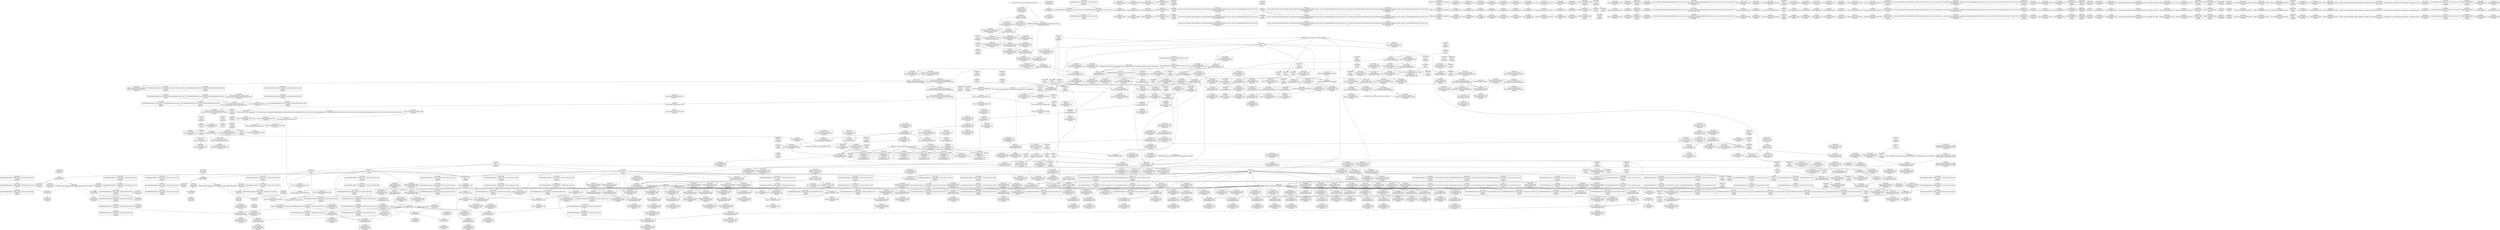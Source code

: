 digraph {
	CE0x512ff80 [shape=record,shape=Mrecord,label="{CE0x512ff80|cred_has_capability:_tmp20|security/selinux/hooks.c,1580|*SummSink*}"]
	CE0x5132970 [shape=record,shape=Mrecord,label="{CE0x5132970|selinux_capable:_entry}"]
	CE0x5162f80 [shape=record,shape=Mrecord,label="{CE0x5162f80|selinux_capable:_retval.0}"]
	CE0x5184cf0 [shape=record,shape=Mrecord,label="{CE0x5184cf0|cred_has_capability:_call7|security/selinux/hooks.c,1579}"]
	CE0x51232b0 [shape=record,shape=Mrecord,label="{CE0x51232b0|i64*_getelementptr_inbounds_(_14_x_i64_,_14_x_i64_*___llvm_gcov_ctr160,_i64_0,_i64_9)|*Constant*}"]
	CE0x5145090 [shape=record,shape=Mrecord,label="{CE0x5145090|i8*_getelementptr_inbounds_(_25_x_i8_,_25_x_i8_*_.str3,_i32_0,_i32_0)|*Constant*}"]
	CE0x5195340 [shape=record,shape=Mrecord,label="{CE0x5195340|selinux_capable:_call|security/selinux/hooks.c,2007|*SummSink*}"]
	CE0x51874e0 [shape=record,shape=Mrecord,label="{CE0x51874e0|avc_has_perm_noaudit:_avd|Function::avc_has_perm_noaudit&Arg::avd::}"]
	CE0x5130df0 [shape=record,shape=Mrecord,label="{CE0x5130df0|cred_has_capability:_cap|Function::cred_has_capability&Arg::cap::|*SummSource*}"]
	CE0x51a8840 [shape=record,shape=Mrecord,label="{CE0x51a8840|i64*_getelementptr_inbounds_(_21_x_i64_,_21_x_i64_*___llvm_gcov_ctr143,_i64_0,_i64_0)|*Constant*}"]
	"CONST[source:2(external),value:0(static)][purpose:{operation}]"
	CE0x5198820 [shape=record,shape=Mrecord,label="{CE0x5198820|i64*_getelementptr_inbounds_(_21_x_i64_,_21_x_i64_*___llvm_gcov_ctr143,_i64_0,_i64_11)|*Constant*}"]
	CE0x51cc500 [shape=record,shape=Mrecord,label="{CE0x51cc500|cred_has_capability:_sw.epilog|*SummSink*}"]
	CE0x51c79e0 [shape=record,shape=Mrecord,label="{CE0x51c79e0|i64*_getelementptr_inbounds_(_21_x_i64_,_21_x_i64_*___llvm_gcov_ctr143,_i64_0,_i64_5)|*Constant*}"]
	CE0x51355c0 [shape=record,shape=Mrecord,label="{CE0x51355c0|selinux_vm_enough_memory:_tmp9|security/selinux/hooks.c,2088|*SummSource*}"]
	CE0x5184f80 [shape=record,shape=Mrecord,label="{CE0x5184f80|cred_has_capability:_call7|security/selinux/hooks.c,1579|*SummSink*}"]
	CE0x5184350 [shape=record,shape=Mrecord,label="{CE0x5184350|i16_4|*Constant*|*SummSink*}"]
	CE0x5140bd0 [shape=record,shape=Mrecord,label="{CE0x5140bd0|selinux_vm_enough_memory:_tmp11|security/selinux/hooks.c,2088|*SummSink*}"]
	CE0x5120830 [shape=record,shape=Mrecord,label="{CE0x5120830|i32_21|*Constant*|*SummSink*}"]
	CE0x51943b0 [shape=record,shape=Mrecord,label="{CE0x51943b0|selinux_capable:_call1|security/selinux/hooks.c,2011|*SummSink*}"]
	CE0x514a1f0 [shape=record,shape=Mrecord,label="{CE0x514a1f0|cred_sid:_cred|Function::cred_sid&Arg::cred::}"]
	CE0x51817a0 [shape=record,shape=Mrecord,label="{CE0x51817a0|0:_i8,_8:_i32,_24:_%struct.selinux_audit_data*,_:_SCMRE_0,1_|*MultipleSource*|security/selinux/hooks.c, 1555|security/selinux/hooks.c,1562}"]
	CE0x5135a00 [shape=record,shape=Mrecord,label="{CE0x5135a00|i64*_getelementptr_inbounds_(_14_x_i64_,_14_x_i64_*___llvm_gcov_ctr160,_i64_0,_i64_12)|*Constant*|*SummSource*}"]
	CE0x5123390 [shape=record,shape=Mrecord,label="{CE0x5123390|i64*_getelementptr_inbounds_(_14_x_i64_,_14_x_i64_*___llvm_gcov_ctr160,_i64_0,_i64_9)|*Constant*|*SummSource*}"]
	CE0x51918c0 [shape=record,shape=Mrecord,label="{CE0x51918c0|selinux_capable:_tmp2|security/selinux/hooks.c,2008|*SummSink*}"]
	CE0x51a7790 [shape=record,shape=Mrecord,label="{CE0x51a7790|cred_has_capability:_call3|security/selinux/hooks.c,1573}"]
	CE0x51872b0 [shape=record,shape=Mrecord,label="{CE0x51872b0|avc_has_perm_noaudit:_avd|Function::avc_has_perm_noaudit&Arg::avd::|*SummSink*}"]
	CE0x512ca50 [shape=record,shape=Mrecord,label="{CE0x512ca50|cred_has_capability:_sw.default|*SummSource*}"]
	CE0x51c6470 [shape=record,shape=Mrecord,label="{CE0x51c6470|__llvm_gcov_indirect_counter_increment:_counters|Function::__llvm_gcov_indirect_counter_increment&Arg::counters::}"]
	CE0x5117250 [shape=record,shape=Mrecord,label="{CE0x5117250|selinux_vm_enough_memory:_tmp4|security/selinux/hooks.c,2088}"]
	CE0x5124db0 [shape=record,shape=Mrecord,label="{CE0x5124db0|selinux_vm_enough_memory:_bb|*SummSink*}"]
	CE0x51beb40 [shape=record,shape=Mrecord,label="{CE0x51beb40|cred_sid:_tmp6|security/selinux/hooks.c,197|*SummSource*}"]
	CE0x51b1410 [shape=record,shape=Mrecord,label="{CE0x51b1410|cred_has_capability:_tobool|security/selinux/hooks.c,1582|*SummSource*}"]
	CE0x51b1bd0 [shape=record,shape=Mrecord,label="{CE0x51b1bd0|i64_15|*Constant*|*SummSource*}"]
	CE0x513b900 [shape=record,shape=Mrecord,label="{CE0x513b900|GLOBAL:_lockdep_rcu_suspicious|*Constant*}"]
	CE0x51848b0 [shape=record,shape=Mrecord,label="{CE0x51848b0|cred_has_capability:_sclass.0}"]
	CE0x51265f0 [shape=record,shape=Mrecord,label="{CE0x51265f0|i32_2088|*Constant*|*SummSink*}"]
	CE0x5148020 [shape=record,shape=Mrecord,label="{CE0x5148020|i64*_getelementptr_inbounds_(_6_x_i64_,_6_x_i64_*___llvm_gcov_ctr142,_i64_0,_i64_0)|*Constant*}"]
	CE0x51827e0 [shape=record,shape=Mrecord,label="{CE0x51827e0|i64**_getelementptr_inbounds_(_3_x_i64*_,_3_x_i64*_*___llvm_gcda_edge_table144,_i64_0,_i64_2)|*Constant*}"]
	CE0x51870b0 [shape=record,shape=Mrecord,label="{CE0x51870b0|avc_has_perm_noaudit:_flags|Function::avc_has_perm_noaudit&Arg::flags::|*SummSink*}"]
	CE0x514a260 [shape=record,shape=Mrecord,label="{CE0x514a260|cred_sid:_cred|Function::cred_sid&Arg::cred::|*SummSource*}"]
	CE0x513f890 [shape=record,shape=Mrecord,label="{CE0x513f890|cred_has_capability:_tmp10|security/selinux/hooks.c,1575|*SummSink*}"]
	CE0x51c94a0 [shape=record,shape=Mrecord,label="{CE0x51c94a0|__llvm_gcov_indirect_counter_increment:_tmp|*SummSink*}"]
	CE0x51c7a50 [shape=record,shape=Mrecord,label="{CE0x51c7a50|_call_void___llvm_gcov_indirect_counter_increment(i32*___llvm_gcov_global_state_pred145,_i64**_getelementptr_inbounds_(_3_x_i64*_,_3_x_i64*_*___llvm_gcda_edge_table144,_i64_0,_i64_2)),_!dbg_!27732|security/selinux/hooks.c,1570|*SummSource*}"]
	CE0x5182df0 [shape=record,shape=Mrecord,label="{CE0x5182df0|i64*_getelementptr_inbounds_(_21_x_i64_,_21_x_i64_*___llvm_gcov_ctr143,_i64_0,_i64_0)|*Constant*|*SummSink*}"]
	CE0x51214b0 [shape=record,shape=Mrecord,label="{CE0x51214b0|selinux_vm_enough_memory:_cmp|security/selinux/hooks.c,2090|*SummSink*}"]
	CE0x512c550 [shape=record,shape=Mrecord,label="{CE0x512c550|cred_has_capability:_and|security/selinux/hooks.c,1559|*SummSource*}"]
	CE0x518c860 [shape=record,shape=Mrecord,label="{CE0x518c860|GLOBAL:___llvm_gcov_indirect_counter_increment|*Constant*|*SummSource*}"]
	CE0x51a5970 [shape=record,shape=Mrecord,label="{CE0x51a5970|_call_void___llvm_gcov_indirect_counter_increment(i32*___llvm_gcov_global_state_pred145,_i64**_getelementptr_inbounds_(_3_x_i64*_,_3_x_i64*_*___llvm_gcda_edge_table144,_i64_0,_i64_2)),_!dbg_!27732|security/selinux/hooks.c,1570}"]
	CE0x51476f0 [shape=record,shape=Mrecord,label="{CE0x51476f0|selinux_capable:_tmp}"]
	CE0x5167ae0 [shape=record,shape=Mrecord,label="{CE0x5167ae0|__llvm_gcov_indirect_counter_increment:_pred|*SummSink*}"]
	CE0x51b89b0 [shape=record,shape=Mrecord,label="{CE0x51b89b0|cred_has_capability:_tmp32|security/selinux/hooks.c,1586}"]
	CE0x5167740 [shape=record,shape=Mrecord,label="{CE0x5167740|i8*_getelementptr_inbounds_(_40_x_i8_,_40_x_i8_*_.str49,_i32_0,_i32_0)|*Constant*|*SummSink*}"]
	CE0x51b7310 [shape=record,shape=Mrecord,label="{CE0x51b7310|cred_has_capability:_tmp31|security/selinux/hooks.c,1585|*SummSource*}"]
	CE0x51b3b20 [shape=record,shape=Mrecord,label="{CE0x51b3b20|i64*_getelementptr_inbounds_(_21_x_i64_,_21_x_i64_*___llvm_gcov_ctr143,_i64_0,_i64_17)|*Constant*}"]
	CE0x51afcf0 [shape=record,shape=Mrecord,label="{CE0x51afcf0|avc_audit:_requested|Function::avc_audit&Arg::requested::|*SummSource*}"]
	CE0x5128af0 [shape=record,shape=Mrecord,label="{CE0x5128af0|i64*_getelementptr_inbounds_(_14_x_i64_,_14_x_i64_*___llvm_gcov_ctr160,_i64_0,_i64_1)|*Constant*|*SummSink*}"]
	CE0x51cabe0 [shape=record,shape=Mrecord,label="{CE0x51cabe0|cred_sid:_tmp4|*LoadInst*|security/selinux/hooks.c,196}"]
	CE0x5137e20 [shape=record,shape=Mrecord,label="{CE0x5137e20|selinux_vm_enough_memory:_tmp15|security/selinux/hooks.c,2088|*SummSource*}"]
	CE0x51be450 [shape=record,shape=Mrecord,label="{CE0x51be450|cred_sid:_tmp6|security/selinux/hooks.c,197}"]
	CE0x5143e70 [shape=record,shape=Mrecord,label="{CE0x5143e70|selinux_capable:_tmp4|security/selinux/hooks.c,2008}"]
	CE0x51b1740 [shape=record,shape=Mrecord,label="{CE0x51b1740|i64_16|*Constant*}"]
	CE0x5149c20 [shape=record,shape=Mrecord,label="{CE0x5149c20|cred_has_capability:_type|security/selinux/hooks.c,1562|*SummSink*}"]
	CE0x519fae0 [shape=record,shape=Mrecord,label="{CE0x519fae0|cred_has_capability:_sw.bb|*SummSource*}"]
	CE0x5149bb0 [shape=record,shape=Mrecord,label="{CE0x5149bb0|cred_has_capability:_and|security/selinux/hooks.c,1559|*SummSink*}"]
	CE0x51c6340 [shape=record,shape=Mrecord,label="{CE0x51c6340|__llvm_gcov_indirect_counter_increment:_predecessor|Function::__llvm_gcov_indirect_counter_increment&Arg::predecessor::|*SummSink*}"]
	CE0x512f730 [shape=record,shape=Mrecord,label="{CE0x512f730|cred_has_capability:_tmp19|security/selinux/hooks.c,1580}"]
	CE0x5194550 [shape=record,shape=Mrecord,label="{CE0x5194550|selinux_capable:_call1|security/selinux/hooks.c,2011}"]
	CE0x51b63d0 [shape=record,shape=Mrecord,label="{CE0x51b63d0|cred_has_capability:_tmp30|security/selinux/hooks.c,1585}"]
	CE0x51318d0 [shape=record,shape=Mrecord,label="{CE0x51318d0|selinux_vm_enough_memory:_tmp18|security/selinux/hooks.c,2088}"]
	CE0x51bdbe0 [shape=record,shape=Mrecord,label="{CE0x51bdbe0|cred_has_capability:_do.cond|*SummSink*}"]
	CE0x51a6440 [shape=record,shape=Mrecord,label="{CE0x51a6440|cred_has_capability:_bb}"]
	CE0x51afbc0 [shape=record,shape=Mrecord,label="{CE0x51afbc0|avc_audit:_requested|Function::avc_audit&Arg::requested::}"]
	CE0x51209a0 [shape=record,shape=Mrecord,label="{CE0x51209a0|selinux_capable:_cap|Function::selinux_capable&Arg::cap::|*SummSource*}"]
	CE0x518a940 [shape=record,shape=Mrecord,label="{CE0x518a940|cred_has_capability:_cmp|security/selinux/hooks.c,1580|*SummSink*}"]
	CE0x51b2700 [shape=record,shape=Mrecord,label="{CE0x51b2700|cred_has_capability:_tmp23|security/selinux/hooks.c,1582}"]
	CE0x5168220 [shape=record,shape=Mrecord,label="{CE0x5168220|i64**_getelementptr_inbounds_(_3_x_i64*_,_3_x_i64*_*___llvm_gcda_edge_table144,_i64_0,_i64_0)|*Constant*}"]
	CE0x51c5ce0 [shape=record,shape=Mrecord,label="{CE0x51c5ce0|__llvm_gcov_indirect_counter_increment:_tmp2|*SummSink*}"]
	CE0x512ba00 [shape=record,shape=Mrecord,label="{CE0x512ba00|selinux_capable:_if.then}"]
	CE0x513bcf0 [shape=record,shape=Mrecord,label="{CE0x513bcf0|selinux_vm_enough_memory:_tmp18|security/selinux/hooks.c,2088|*SummSink*}"]
	CE0x519a160 [shape=record,shape=Mrecord,label="{CE0x519a160|cred_has_capability:_ad|security/selinux/hooks.c, 1555|*SummSource*}"]
	CE0x5164900 [shape=record,shape=Mrecord,label="{CE0x5164900|_ret_void|*SummSink*}"]
	CE0x5181a50 [shape=record,shape=Mrecord,label="{CE0x5181a50|cred_has_capability:_type|security/selinux/hooks.c,1562|*SummSource*}"]
	CE0x51396b0 [shape=record,shape=Mrecord,label="{CE0x51396b0|selinux_vm_enough_memory:_tmp14|security/selinux/hooks.c,2088}"]
	CE0x51b2de0 [shape=record,shape=Mrecord,label="{CE0x51b2de0|cred_has_capability:_tmp24|security/selinux/hooks.c,1582|*SummSource*}"]
	CE0x51c9400 [shape=record,shape=Mrecord,label="{CE0x51c9400|__llvm_gcov_indirect_counter_increment:_tmp|*SummSource*}"]
	CE0x51cad60 [shape=record,shape=Mrecord,label="{CE0x51cad60|cred_sid:_tmp4|*LoadInst*|security/selinux/hooks.c,196|*SummSource*}"]
	CE0x51b0950 [shape=record,shape=Mrecord,label="{CE0x51b0950|avc_audit:_a|Function::avc_audit&Arg::a::|*SummSource*}"]
	CE0x5130460 [shape=record,shape=Mrecord,label="{CE0x5130460|cred_has_capability:_entry|*SummSource*}"]
	CE0x5130920 [shape=record,shape=Mrecord,label="{CE0x5130920|cred_has_capability:_cred|Function::cred_has_capability&Arg::cred::|*SummSource*}"]
	CE0x51226e0 [shape=record,shape=Mrecord,label="{CE0x51226e0|i64_0|*Constant*|*SummSource*}"]
	CE0x51b5bb0 [shape=record,shape=Mrecord,label="{CE0x51b5bb0|cred_has_capability:_tmp29|security/selinux/hooks.c,1584|*SummSource*}"]
	CE0x51ac740 [shape=record,shape=Mrecord,label="{CE0x51ac740|cred_has_capability:_tmp5|security/selinux/hooks.c,1570}"]
	CE0x5185a50 [shape=record,shape=Mrecord,label="{CE0x5185a50|avc_has_perm_noaudit:_ssid|Function::avc_has_perm_noaudit&Arg::ssid::}"]
	CE0x513ea90 [shape=record,shape=Mrecord,label="{CE0x513ea90|selinux_vm_enough_memory:_call|security/selinux/hooks.c,2088}"]
	CE0x5182e90 [shape=record,shape=Mrecord,label="{CE0x5182e90|cred_has_capability:_do.end|*SummSource*}"]
	CE0x5169fa0 [shape=record,shape=Mrecord,label="{CE0x5169fa0|COLLAPSED:_CMRE:_elem_0:default:}"]
	CE0x51bd650 [shape=record,shape=Mrecord,label="{CE0x51bd650|_ret_void|*SummSource*}"]
	CE0x51225d0 [shape=record,shape=Mrecord,label="{CE0x51225d0|selinux_vm_enough_memory:_tmp5|security/selinux/hooks.c,2088|*SummSink*}"]
	CE0x514c350 [shape=record,shape=Mrecord,label="{CE0x514c350|cred_has_capability:_return}"]
	CE0x51195b0 [shape=record,shape=Mrecord,label="{CE0x51195b0|selinux_vm_enough_memory:_land.lhs.true2|*SummSource*}"]
	CE0x51a6020 [shape=record,shape=Mrecord,label="{CE0x51a6020|cred_has_capability:_if.then9|*SummSink*}"]
	CE0x5168650 [shape=record,shape=Mrecord,label="{CE0x5168650|_call_void_mcount()_#3|*SummSink*}"]
	CE0x51a2620 [shape=record,shape=Mrecord,label="{CE0x51a2620|cred_has_capability:_tmp|*SummSource*}"]
	CE0x51b92a0 [shape=record,shape=Mrecord,label="{CE0x51b92a0|cred_has_capability:_tmp33|security/selinux/hooks.c,1586}"]
	CE0x513afe0 [shape=record,shape=Mrecord,label="{CE0x513afe0|i32_78|*Constant*|*SummSink*}"]
	CE0x51ab0f0 [shape=record,shape=Mrecord,label="{CE0x51ab0f0|cred_has_capability:_ad|security/selinux/hooks.c, 1555}"]
	CE0x51851a0 [shape=record,shape=Mrecord,label="{CE0x51851a0|GLOBAL:_avc_has_perm_noaudit|*Constant*}"]
	CE0x51b86c0 [shape=record,shape=Mrecord,label="{CE0x51b86c0|cred_has_capability:_retval.0|*SummSink*}"]
	CE0x5162d00 [shape=record,shape=Mrecord,label="{CE0x5162d00|_ret_i32_%retval.0,_!dbg_!27765|security/selinux/hooks.c,1586|*SummSource*}"]
	CE0x5151bc0 [shape=record,shape=Mrecord,label="{CE0x5151bc0|selinux_vm_enough_memory:_tmp7|security/selinux/hooks.c,2088|*SummSource*}"]
	CE0x5141f30 [shape=record,shape=Mrecord,label="{CE0x5141f30|i64_10|*Constant*|*SummSource*}"]
	CE0x51981c0 [shape=record,shape=Mrecord,label="{CE0x51981c0|i1_true|*Constant*}"]
	CE0x6e106a0 [shape=record,shape=Mrecord,label="{CE0x6e106a0|i64_3|*Constant*|*SummSource*}"]
	CE0x5138a20 [shape=record,shape=Mrecord,label="{CE0x5138a20|selinux_vm_enough_memory:_tmp8|security/selinux/hooks.c,2088|*SummSource*}"]
	CE0x512cd40 [shape=record,shape=Mrecord,label="{CE0x512cd40|get_current:_tmp}"]
	CE0x5190570 [shape=record,shape=Mrecord,label="{CE0x5190570|cred_has_capability:_tmp12|security/selinux/hooks.c,1575}"]
	CE0x5120930 [shape=record,shape=Mrecord,label="{CE0x5120930|selinux_capable:_audit|Function::selinux_capable&Arg::audit::|*SummSink*}"]
	CE0x510b080 [shape=record,shape=Mrecord,label="{CE0x510b080|selinux_vm_enough_memory:_tobool|security/selinux/hooks.c,2088}"]
	CE0x511fc90 [shape=record,shape=Mrecord,label="{CE0x511fc90|i64*_getelementptr_inbounds_(_6_x_i64_,_6_x_i64_*___llvm_gcov_ctr142,_i64_0,_i64_4)|*Constant*}"]
	CE0x5195fb0 [shape=record,shape=Mrecord,label="{CE0x5195fb0|selinux_capable:_tmp6|security/selinux/hooks.c,2009|*SummSink*}"]
	CE0x51630e0 [shape=record,shape=Mrecord,label="{CE0x51630e0|selinux_capable:_retval.0|*SummSource*}"]
	CE0x51ad280 [shape=record,shape=Mrecord,label="{CE0x51ad280|cred_has_capability:_tmp21|security/selinux/hooks.c,1580|*SummSource*}"]
	CE0x51af150 [shape=record,shape=Mrecord,label="{CE0x51af150|avc_audit:_ssid|Function::avc_audit&Arg::ssid::|*SummSource*}"]
	CE0x51312e0 [shape=record,shape=Mrecord,label="{CE0x51312e0|i32_0|*Constant*|*SummSource*}"]
	CE0x5199e50 [shape=record,shape=Mrecord,label="{CE0x5199e50|cred_has_capability:_tmp17|security/selinux/hooks.c,1576|*SummSink*}"]
	CE0x5187240 [shape=record,shape=Mrecord,label="{CE0x5187240|_ret_i32_%rc.0,_!dbg_!27793|security/selinux/avc.c,744}"]
	CE0x5153f20 [shape=record,shape=Mrecord,label="{CE0x5153f20|GLOBAL:_selinux_vm_enough_memory.__warned|Global_var:selinux_vm_enough_memory.__warned|*SummSource*}"]
	CE0x518a680 [shape=record,shape=Mrecord,label="{CE0x518a680|cred_has_capability:_cmp|security/selinux/hooks.c,1580}"]
	CE0x51b2090 [shape=record,shape=Mrecord,label="{CE0x51b2090|i64_15|*Constant*|*SummSink*}"]
	CE0x5169550 [shape=record,shape=Mrecord,label="{CE0x5169550|get_current:_tmp3|*SummSource*}"]
	CE0x5126ab0 [shape=record,shape=Mrecord,label="{CE0x5126ab0|selinux_vm_enough_memory:_do.body|*SummSink*}"]
	CE0x5147320 [shape=record,shape=Mrecord,label="{CE0x5147320|i64*_getelementptr_inbounds_(_2_x_i64_,_2_x_i64_*___llvm_gcov_ctr131,_i64_0,_i64_0)|*Constant*|*SummSource*}"]
	CE0x513aba0 [shape=record,shape=Mrecord,label="{CE0x513aba0|get_current:_entry|*SummSink*}"]
	CE0x519b620 [shape=record,shape=Mrecord,label="{CE0x519b620|__llvm_gcov_indirect_counter_increment:_counters|Function::__llvm_gcov_indirect_counter_increment&Arg::counters::|*SummSource*}"]
	CE0x51aba70 [shape=record,shape=Mrecord,label="{CE0x51aba70|__llvm_gcov_indirect_counter_increment:_tmp3|*SummSource*}"]
	CE0x5141b20 [shape=record,shape=Mrecord,label="{CE0x5141b20|i64_11|*Constant*}"]
	CE0x51af530 [shape=record,shape=Mrecord,label="{CE0x51af530|avc_audit:_tsid|Function::avc_audit&Arg::tsid::|*SummSource*}"]
	CE0x5150a10 [shape=record,shape=Mrecord,label="{CE0x5150a10|selinux_vm_enough_memory:_tmp7|security/selinux/hooks.c,2088}"]
	CE0x512c330 [shape=record,shape=Mrecord,label="{CE0x512c330|GLOBAL:_cred_sid|*Constant*|*SummSource*}"]
	CE0x51a8770 [shape=record,shape=Mrecord,label="{CE0x51a8770|cred_has_capability:_bb|*SummSink*}"]
	CE0x5135630 [shape=record,shape=Mrecord,label="{CE0x5135630|selinux_vm_enough_memory:_tmp10|security/selinux/hooks.c,2088}"]
	CE0x5183580 [shape=record,shape=Mrecord,label="{CE0x5183580|get_current:_tmp1|*SummSource*}"]
	CE0x5186590 [shape=record,shape=Mrecord,label="{CE0x5186590|avc_has_perm_noaudit:_tclass|Function::avc_has_perm_noaudit&Arg::tclass::|*SummSource*}"]
	CE0x512f650 [shape=record,shape=Mrecord,label="{CE0x512f650|GLOBAL:___llvm_gcov_ctr143|Global_var:__llvm_gcov_ctr143|*SummSink*}"]
	CE0x519c7d0 [shape=record,shape=Mrecord,label="{CE0x519c7d0|i32_-1|*Constant*}"]
	CE0x5199670 [shape=record,shape=Mrecord,label="{CE0x5199670|cred_has_capability:_tmp16|security/selinux/hooks.c,1576}"]
	CE0x518fb80 [shape=record,shape=Mrecord,label="{CE0x518fb80|cred_has_capability:_tmp11|security/selinux/hooks.c,1575|*SummSink*}"]
	CE0x51bbc30 [shape=record,shape=Mrecord,label="{CE0x51bbc30|i64*_getelementptr_inbounds_(_21_x_i64_,_21_x_i64_*___llvm_gcov_ctr143,_i64_0,_i64_7)|*Constant*}"]
	CE0x5194f30 [shape=record,shape=Mrecord,label="{CE0x5194f30|_call_void_mcount()_#3}"]
	CE0x51ca140 [shape=record,shape=Mrecord,label="{CE0x51ca140|__llvm_gcov_indirect_counter_increment:_tmp1}"]
	CE0x51229a0 [shape=record,shape=Mrecord,label="{CE0x51229a0|_call_void_lockdep_rcu_suspicious(i8*_getelementptr_inbounds_(_25_x_i8_,_25_x_i8_*_.str3,_i32_0,_i32_0),_i32_2088,_i8*_getelementptr_inbounds_(_45_x_i8_,_45_x_i8_*_.str12,_i32_0,_i32_0))_#10,_!dbg_!27730|security/selinux/hooks.c,2088}"]
	CE0x5131a80 [shape=record,shape=Mrecord,label="{CE0x5131a80|selinux_vm_enough_memory:_if.then}"]
	CE0x516d330 [shape=record,shape=Mrecord,label="{CE0x516d330|selinux_capable:_bb}"]
	CE0x518f890 [shape=record,shape=Mrecord,label="{CE0x518f890|cred_has_capability:_tmp11|security/selinux/hooks.c,1575}"]
	CE0x51664e0 [shape=record,shape=Mrecord,label="{CE0x51664e0|cred_has_capability:_tmp6|security/selinux/hooks.c,1574}"]
	CE0x5183210 [shape=record,shape=Mrecord,label="{CE0x5183210|cred_has_capability:_return|*SummSink*}"]
	CE0x5166e10 [shape=record,shape=Mrecord,label="{CE0x5166e10|__llvm_gcov_indirect_counter_increment:_bb}"]
	CE0x51634d0 [shape=record,shape=Mrecord,label="{CE0x51634d0|i64*_getelementptr_inbounds_(_6_x_i64_,_6_x_i64_*___llvm_gcov_ctr142,_i64_0,_i64_5)|*Constant*}"]
	CE0x5120370 [shape=record,shape=Mrecord,label="{CE0x5120370|selinux_vm_enough_memory:_cred|security/selinux/hooks.c,2088|*SummSink*}"]
	CE0x51a5620 [shape=record,shape=Mrecord,label="{CE0x51a5620|cred_has_capability:_tmp2|security/selinux/hooks.c,1567|*SummSink*}"]
	CE0x5162740 [shape=record,shape=Mrecord,label="{CE0x5162740|cred_has_capability:_audit|Function::cred_has_capability&Arg::audit::|*SummSource*}"]
	CE0x516ac30 [shape=record,shape=Mrecord,label="{CE0x516ac30|cred_has_capability:_and|security/selinux/hooks.c,1559}"]
	CE0x512cdb0 [shape=record,shape=Mrecord,label="{CE0x512cdb0|COLLAPSED:_GCMRE___llvm_gcov_ctr98_internal_global_2_x_i64_zeroinitializer:_elem_0:default:}"]
	CE0x5124020 [shape=record,shape=Mrecord,label="{CE0x5124020|selinux_vm_enough_memory:_tmp3|*SummSink*}"]
	CE0x513f0e0 [shape=record,shape=Mrecord,label="{CE0x513f0e0|i64_12|*Constant*|*SummSource*}"]
	CE0x51989e0 [shape=record,shape=Mrecord,label="{CE0x51989e0|i64*_getelementptr_inbounds_(_21_x_i64_,_21_x_i64_*___llvm_gcov_ctr143,_i64_0,_i64_11)|*Constant*|*SummSource*}"]
	CE0x51afe60 [shape=record,shape=Mrecord,label="{CE0x51afe60|avc_audit:_requested|Function::avc_audit&Arg::requested::|*SummSink*}"]
	CE0x5198cf0 [shape=record,shape=Mrecord,label="{CE0x5198cf0|cred_has_capability:_tmp15|security/selinux/hooks.c,1575}"]
	CE0x51a40e0 [shape=record,shape=Mrecord,label="{CE0x51a40e0|cred_has_capability:_tmp2|security/selinux/hooks.c,1567|*SummSource*}"]
	CE0x5189d80 [shape=record,shape=Mrecord,label="{CE0x5189d80|i64_13|*Constant*|*SummSink*}"]
	CE0x51a60c0 [shape=record,shape=Mrecord,label="{CE0x51a60c0|cred_has_capability:_if.then}"]
	CE0x514b8b0 [shape=record,shape=Mrecord,label="{CE0x514b8b0|selinux_capable:_if.end|*SummSource*}"]
	CE0x51ad8e0 [shape=record,shape=Mrecord,label="{CE0x51ad8e0|cred_has_capability:_call8|security/selinux/hooks.c,1581|*SummSource*}"]
	CE0x51b0120 [shape=record,shape=Mrecord,label="{CE0x51b0120|avc_audit:_avd|Function::avc_audit&Arg::avd::|*SummSource*}"]
	CE0x51258b0 [shape=record,shape=Mrecord,label="{CE0x51258b0|selinux_vm_enough_memory:_tmp23|security/selinux/hooks.c,2090|*SummSource*}"]
	CE0x512d740 [shape=record,shape=Mrecord,label="{CE0x512d740|selinux_capable:_return|*SummSource*}"]
	CE0x5181440 [shape=record,shape=Mrecord,label="{CE0x5181440|cred_has_capability:_do.body4|*SummSource*}"]
	CE0x5122130 [shape=record,shape=Mrecord,label="{CE0x5122130|GLOBAL:___llvm_gcov_ctr160|Global_var:__llvm_gcov_ctr160}"]
	CE0x516c570 [shape=record,shape=Mrecord,label="{CE0x516c570|_call_void_mcount()_#3|*SummSource*}"]
	CE0x513b820 [shape=record,shape=Mrecord,label="{CE0x513b820|_call_void_lockdep_rcu_suspicious(i8*_getelementptr_inbounds_(_25_x_i8_,_25_x_i8_*_.str3,_i32_0,_i32_0),_i32_2088,_i8*_getelementptr_inbounds_(_45_x_i8_,_45_x_i8_*_.str12,_i32_0,_i32_0))_#10,_!dbg_!27730|security/selinux/hooks.c,2088|*SummSink*}"]
	CE0x5124710 [shape=record,shape=Mrecord,label="{CE0x5124710|selinux_vm_enough_memory:_if.end6|*SummSource*}"]
	CE0x519fbf0 [shape=record,shape=Mrecord,label="{CE0x519fbf0|cred_has_capability:_sw.bb|*SummSink*}"]
	CE0x519c760 [shape=record,shape=Mrecord,label="{CE0x519c760|__llvm_gcov_indirect_counter_increment:_exit|*SummSource*}"]
	CE0x5120d90 [shape=record,shape=Mrecord,label="{CE0x5120d90|selinux_capable:_audit|Function::selinux_capable&Arg::audit::}"]
	CE0x51c6710 [shape=record,shape=Mrecord,label="{CE0x51c6710|i64*_null|*Constant*|*SummSource*}"]
	CE0x518ab60 [shape=record,shape=Mrecord,label="{CE0x518ab60|i64_14|*Constant*|*SummSink*}"]
	CE0x51af0b0 [shape=record,shape=Mrecord,label="{CE0x51af0b0|avc_audit:_ssid|Function::avc_audit&Arg::ssid::}"]
	CE0x5129000 [shape=record,shape=Mrecord,label="{CE0x5129000|selinux_capable:_cred|Function::selinux_capable&Arg::cred::|*SummSink*}"]
	CE0x51427c0 [shape=record,shape=Mrecord,label="{CE0x51427c0|selinux_vm_enough_memory:_tmp21|security/selinux/hooks.c,2090|*SummSource*}"]
	CE0x512be80 [shape=record,shape=Mrecord,label="{CE0x512be80|selinux_capable:_tmp5|security/selinux/hooks.c,2008|*SummSource*}"]
	CE0x51b3ff0 [shape=record,shape=Mrecord,label="{CE0x51b3ff0|i64*_getelementptr_inbounds_(_21_x_i64_,_21_x_i64_*___llvm_gcov_ctr143,_i64_0,_i64_17)|*Constant*|*SummSink*}"]
	CE0x519f530 [shape=record,shape=Mrecord,label="{CE0x519f530|VOIDTB_TE_array:_GCE_.str49_private_unnamed_addr_constant_40_x_i8_c_013SELinux:_out_of_range_capability_%d_0A_00_,_align_1:_elem_0:default:}"]
	CE0x51bc670 [shape=record,shape=Mrecord,label="{CE0x51bc670|cred_sid:_sid|security/selinux/hooks.c,197|*SummSink*}"]
	CE0x512cfc0 [shape=record,shape=Mrecord,label="{CE0x512cfc0|GLOBAL:_cap_capable|*Constant*|*SummSource*}"]
	CE0x5137e90 [shape=record,shape=Mrecord,label="{CE0x5137e90|i8_1|*Constant*}"]
	CE0x51ab7b0 [shape=record,shape=Mrecord,label="{CE0x51ab7b0|__llvm_gcov_indirect_counter_increment:_predecessor|Function::__llvm_gcov_indirect_counter_increment&Arg::predecessor::}"]
	CE0x51c4940 [shape=record,shape=Mrecord,label="{CE0x51c4940|_call_void_asm_sideeffect_1:_09ud2_0A.pushsection___bug_table,_22a_22_0A2:_09.long_1b_-_2b,_$_0:c_-_2b_0A_09.word_$_1:c_,_0_0A_09.org_2b+$_2:c_0A.popsection_,_i,i,i,_dirflag_,_fpsr_,_flags_(i8*_getelementptr_inbounds_(_25_x_i8_,_25_x_i8_*_.str3,_i32_0,_i32_0),_i32_1575,_i64_12)_#3,_!dbg_!27737,_!srcloc_!27740|security/selinux/hooks.c,1575}"]
	CE0x51af6f0 [shape=record,shape=Mrecord,label="{CE0x51af6f0|avc_audit:_tsid|Function::avc_audit&Arg::tsid::|*SummSink*}"]
	CE0x516af60 [shape=record,shape=Mrecord,label="{CE0x516af60|cred_sid:_tmp2}"]
	CE0x5136870 [shape=record,shape=Mrecord,label="{CE0x5136870|i32_1|*Constant*|*SummSource*}"]
	CE0x51332c0 [shape=record,shape=Mrecord,label="{CE0x51332c0|GLOBAL:_get_current|*Constant*}"]
	CE0x512dd30 [shape=record,shape=Mrecord,label="{CE0x512dd30|_call_void_asm_sideeffect_1:_09ud2_0A.pushsection___bug_table,_22a_22_0A2:_09.long_1b_-_2b,_$_0:c_-_2b_0A_09.word_$_1:c_,_0_0A_09.org_2b+$_2:c_0A.popsection_,_i,i,i,_dirflag_,_fpsr_,_flags_(i8*_getelementptr_inbounds_(_25_x_i8_,_25_x_i8_*_.str3,_i32_0,_i32_0),_i32_1575,_i64_12)_#3,_!dbg_!27737,_!srcloc_!27740|security/selinux/hooks.c,1575|*SummSink*}"]
	CE0x51c7d00 [shape=record,shape=Mrecord,label="{CE0x51c7d00|i64*_getelementptr_inbounds_(_21_x_i64_,_21_x_i64_*___llvm_gcov_ctr143,_i64_0,_i64_5)|*Constant*|*SummSource*}"]
	CE0x5147540 [shape=record,shape=Mrecord,label="{CE0x5147540|i64*_getelementptr_inbounds_(_6_x_i64_,_6_x_i64_*___llvm_gcov_ctr142,_i64_0,_i64_0)|*Constant*|*SummSource*}"]
	CE0x5133d60 [shape=record,shape=Mrecord,label="{CE0x5133d60|selinux_capable:_tmp9|security/selinux/hooks.c,2011}"]
	CE0x51c9ba0 [shape=record,shape=Mrecord,label="{CE0x51c9ba0|avc_audit:_entry}"]
	CE0x51bc570 [shape=record,shape=Mrecord,label="{CE0x51bc570|cred_sid:_sid|security/selinux/hooks.c,197|*SummSource*}"]
	CE0x51852e0 [shape=record,shape=Mrecord,label="{CE0x51852e0|GLOBAL:_avc_has_perm_noaudit|*Constant*|*SummSource*}"]
	CE0x5148b50 [shape=record,shape=Mrecord,label="{CE0x5148b50|cred_has_capability:_shl|security/selinux/hooks.c,1559|*SummSink*}"]
	CE0x5144200 [shape=record,shape=Mrecord,label="{CE0x5144200|selinux_vm_enough_memory:_tmp27|security/selinux/hooks.c,2093}"]
	CE0x51b0eb0 [shape=record,shape=Mrecord,label="{CE0x51b0eb0|_ret_i32_%retval.0,_!dbg_!27732|security/selinux/include/avc.h,142|*SummSink*}"]
	CE0x518acd0 [shape=record,shape=Mrecord,label="{CE0x518acd0|cred_has_capability:_tobool|security/selinux/hooks.c,1582|*SummSink*}"]
	CE0x5126510 [shape=record,shape=Mrecord,label="{CE0x5126510|i32_2088|*Constant*|*SummSource*}"]
	CE0x5140fa0 [shape=record,shape=Mrecord,label="{CE0x5140fa0|GLOBAL:___llvm_gcov_global_state_pred145|Global_var:__llvm_gcov_global_state_pred145|*SummSink*}"]
	CE0x51b2f50 [shape=record,shape=Mrecord,label="{CE0x51b2f50|cred_has_capability:_tmp24|security/selinux/hooks.c,1582|*SummSink*}"]
	CE0x51c8db0 [shape=record,shape=Mrecord,label="{CE0x51c8db0|i32_-1|*Constant*|*SummSink*}"]
	CE0x5138850 [shape=record,shape=Mrecord,label="{CE0x5138850|i64_1|*Constant*}"]
	CE0x51bd3c0 [shape=record,shape=Mrecord,label="{CE0x51bd3c0|__llvm_gcov_indirect_counter_increment:_counters|Function::__llvm_gcov_indirect_counter_increment&Arg::counters::|*SummSink*}"]
	CE0x514a330 [shape=record,shape=Mrecord,label="{CE0x514a330|cred_sid:_cred|Function::cred_sid&Arg::cred::|*SummSink*}"]
	CE0x5184730 [shape=record,shape=Mrecord,label="{CE0x5184730|i16_47|*Constant*|*SummSource*}"]
	CE0x511eb80 [shape=record,shape=Mrecord,label="{CE0x511eb80|selinux_vm_enough_memory:_entry|*SummSource*}"]
	CE0x5129ba0 [shape=record,shape=Mrecord,label="{CE0x5129ba0|i32_21|*Constant*}"]
	CE0x51b0ac0 [shape=record,shape=Mrecord,label="{CE0x51b0ac0|avc_audit:_a|Function::avc_audit&Arg::a::|*SummSink*}"]
	CE0x5148580 [shape=record,shape=Mrecord,label="{CE0x5148580|cred_sid:_tmp|*SummSink*}"]
	CE0x5198b00 [shape=record,shape=Mrecord,label="{CE0x5198b00|cred_has_capability:_tmp14|security/selinux/hooks.c,1575|*SummSink*}"]
	CE0x516c680 [shape=record,shape=Mrecord,label="{CE0x516c680|_call_void_mcount()_#3|*SummSink*}"]
	CE0x51336f0 [shape=record,shape=Mrecord,label="{CE0x51336f0|selinux_capable:_tmp8|security/selinux/hooks.c,2011}"]
	CE0x513f820 [shape=record,shape=Mrecord,label="{CE0x513f820|cred_has_capability:_tmp10|security/selinux/hooks.c,1575|*SummSource*}"]
	CE0x5141fa0 [shape=record,shape=Mrecord,label="{CE0x5141fa0|i64_10|*Constant*|*SummSink*}"]
	CE0x5195130 [shape=record,shape=Mrecord,label="{CE0x5195130|GLOBAL:_cred_sid|*Constant*}"]
	CE0x51c5bb0 [shape=record,shape=Mrecord,label="{CE0x51c5bb0|cred_has_capability:_cap1|security/selinux/hooks.c,1563|*SummSink*}"]
	CE0x511f7f0 [shape=record,shape=Mrecord,label="{CE0x511f7f0|0:_i8,_:_GCMR_selinux_vm_enough_memory.__warned_internal_global_i8_0,_section_.data.unlikely_,_align_1:_elem_0:default:}"]
	CE0x516b8a0 [shape=record,shape=Mrecord,label="{CE0x516b8a0|cred_sid:_tmp3}"]
	CE0x5166d00 [shape=record,shape=Mrecord,label="{CE0x5166d00|cred_sid:_tmp6|security/selinux/hooks.c,197|*SummSink*}"]
	CE0x5167090 [shape=record,shape=Mrecord,label="{CE0x5167090|cred_has_capability:_call3|security/selinux/hooks.c,1573|*SummSink*}"]
	CE0x519a280 [shape=record,shape=Mrecord,label="{CE0x519a280|cred_has_capability:_avd|security/selinux/hooks.c, 1556}"]
	CE0x51bd7d0 [shape=record,shape=Mrecord,label="{CE0x51bd7d0|0:_i32,_4:_i32,_8:_i32,_12:_i32,_:_CMRE_4,8_|*MultipleSource*|security/selinux/hooks.c,196|*LoadInst*|security/selinux/hooks.c,196|security/selinux/hooks.c,197}"]
	CE0x5164180 [shape=record,shape=Mrecord,label="{CE0x5164180|selinux_capable:_tmp10|security/selinux/hooks.c,2012}"]
	CE0x511f340 [shape=record,shape=Mrecord,label="{CE0x511f340|selinux_vm_enough_memory:_tmp15|security/selinux/hooks.c,2088}"]
	CE0x51bee50 [shape=record,shape=Mrecord,label="{CE0x51bee50|cred_has_capability:_sw.bb2|*SummSource*}"]
	CE0x5125d70 [shape=record,shape=Mrecord,label="{CE0x5125d70|selinux_vm_enough_memory:_tmp24|security/selinux/hooks.c,2091}"]
	CE0x51ab250 [shape=record,shape=Mrecord,label="{CE0x51ab250|i64*_null|*Constant*|*SummSink*}"]
	CE0x5192970 [shape=record,shape=Mrecord,label="{CE0x5192970|selinux_capable:_call|security/selinux/hooks.c,2007}"]
	CE0x512fd00 [shape=record,shape=Mrecord,label="{CE0x512fd00|cred_has_capability:_tmp20|security/selinux/hooks.c,1580}"]
	CE0x518b420 [shape=record,shape=Mrecord,label="{CE0x518b420|cred_has_capability:_tmp18|security/selinux/hooks.c,1580|*SummSink*}"]
	CE0x5133f00 [shape=record,shape=Mrecord,label="{CE0x5133f00|i32_2088|*Constant*}"]
	CE0x51b4860 [shape=record,shape=Mrecord,label="{CE0x51b4860|cred_has_capability:_tmp27|security/selinux/hooks.c,1583|*SummSource*}"]
	CE0x519c650 [shape=record,shape=Mrecord,label="{CE0x519c650|__llvm_gcov_indirect_counter_increment:_exit}"]
	CE0x51b8170 [shape=record,shape=Mrecord,label="{CE0x51b8170|cred_has_capability:_retval.0}"]
	CE0x5132690 [shape=record,shape=Mrecord,label="{CE0x5132690|GLOBAL:_selinux_capable|*Constant*|*SummSink*}"]
	CE0x51abda0 [shape=record,shape=Mrecord,label="{CE0x51abda0|__llvm_gcov_indirect_counter_increment:_tmp5}"]
	CE0x51c8490 [shape=record,shape=Mrecord,label="{CE0x51c8490|0:_i32,_4:_i32,_8:_i32,_12:_i32,_:_CMRE_0,4_|*MultipleSource*|security/selinux/hooks.c,196|*LoadInst*|security/selinux/hooks.c,196|security/selinux/hooks.c,197}"]
	CE0x5143950 [shape=record,shape=Mrecord,label="{CE0x5143950|selinux_vm_enough_memory:_tmp26|security/selinux/hooks.c,2093|*SummSource*}"]
	CE0x518aa20 [shape=record,shape=Mrecord,label="{CE0x518aa20|i64_14|*Constant*|*SummSource*}"]
	CE0x5164670 [shape=record,shape=Mrecord,label="{CE0x5164670|selinux_capable:_tmp11|security/selinux/hooks.c,2012|*SummSink*}"]
	CE0x519f100 [shape=record,shape=Mrecord,label="{CE0x519f100|GLOBAL:_printk|*Constant*}"]
	CE0x51a5f60 [shape=record,shape=Mrecord,label="{CE0x51a5f60|cred_has_capability:_if.then9|*SummSource*}"]
	CE0x5166a40 [shape=record,shape=Mrecord,label="{CE0x5166a40|cred_has_capability:_tmp6|security/selinux/hooks.c,1574|*SummSink*}"]
	CE0x516d910 [shape=record,shape=Mrecord,label="{CE0x516d910|selinux_capable:_tmp7|security/selinux/hooks.c,2009}"]
	CE0x51c4f40 [shape=record,shape=Mrecord,label="{CE0x51c4f40|_call_void_asm_sideeffect_1:_09ud2_0A.pushsection___bug_table,_22a_22_0A2:_09.long_1b_-_2b,_$_0:c_-_2b_0A_09.word_$_1:c_,_0_0A_09.org_2b+$_2:c_0A.popsection_,_i,i,i,_dirflag_,_fpsr_,_flags_(i8*_getelementptr_inbounds_(_25_x_i8_,_25_x_i8_*_.str3,_i32_0,_i32_0),_i32_1575,_i64_12)_#3,_!dbg_!27737,_!srcloc_!27740|security/selinux/hooks.c,1575|*SummSource*}"]
	CE0x512f470 [shape=record,shape=Mrecord,label="{CE0x512f470|GLOBAL:___llvm_gcov_ctr143|Global_var:__llvm_gcov_ctr143|*SummSource*}"]
	CE0x51b52c0 [shape=record,shape=Mrecord,label="{CE0x51b52c0|i64*_getelementptr_inbounds_(_21_x_i64_,_21_x_i64_*___llvm_gcov_ctr143,_i64_0,_i64_18)|*Constant*|*SummSource*}"]
	CE0x511c680 [shape=record,shape=Mrecord,label="{CE0x511c680|selinux_vm_enough_memory:_tmp10|security/selinux/hooks.c,2088|*SummSink*}"]
	CE0x51493d0 [shape=record,shape=Mrecord,label="{CE0x51493d0|cred_sid:_entry|*SummSink*}"]
	CE0x5162a50 [shape=record,shape=Mrecord,label="{CE0x5162a50|i64*_getelementptr_inbounds_(_6_x_i64_,_6_x_i64_*___llvm_gcov_ctr142,_i64_0,_i64_5)|*Constant*|*SummSink*}"]
	CE0x51b3f40 [shape=record,shape=Mrecord,label="{CE0x51b3f40|i64*_getelementptr_inbounds_(_21_x_i64_,_21_x_i64_*___llvm_gcov_ctr143,_i64_0,_i64_17)|*Constant*|*SummSource*}"]
	CE0x512ede0 [shape=record,shape=Mrecord,label="{CE0x512ede0|_call_void_mcount()_#3|*SummSource*}"]
	CE0x511ac80 [shape=record,shape=Mrecord,label="{CE0x511ac80|selinux_capable:_tmp|*SummSource*}"]
	CE0x5131270 [shape=record,shape=Mrecord,label="{CE0x5131270|i32_0|*Constant*}"]
	CE0x51aadf0 [shape=record,shape=Mrecord,label="{CE0x51aadf0|cred_has_capability:_tmp1|*SummSink*}"]
	CE0x5119760 [shape=record,shape=Mrecord,label="{CE0x5119760|selinux_vm_enough_memory:_bb|*SummSource*}"]
	CE0x5133ac0 [shape=record,shape=Mrecord,label="{CE0x5133ac0|selinux_capable:_tmp9|security/selinux/hooks.c,2011|*SummSink*}"]
	CE0x51cb780 [shape=record,shape=Mrecord,label="{CE0x51cb780|cred_has_capability:_sw.epilog|*SummSource*}"]
	CE0x5128e00 [shape=record,shape=Mrecord,label="{CE0x5128e00|selinux_capable:_cred|Function::selinux_capable&Arg::cred::}"]
	CE0x5113e90 [shape=record,shape=Mrecord,label="{CE0x5113e90|selinux_vm_enough_memory:_bb}"]
	CE0x51af7e0 [shape=record,shape=Mrecord,label="{CE0x51af7e0|avc_audit:_tclass|Function::avc_audit&Arg::tclass::}"]
	CE0x5186430 [shape=record,shape=Mrecord,label="{CE0x5186430|avc_has_perm_noaudit:_tclass|Function::avc_has_perm_noaudit&Arg::tclass::}"]
	CE0x511b500 [shape=record,shape=Mrecord,label="{CE0x511b500|i8*_getelementptr_inbounds_(_25_x_i8_,_25_x_i8_*_.str3,_i32_0,_i32_0)|*Constant*|*SummSink*}"]
	CE0x516b2a0 [shape=record,shape=Mrecord,label="{CE0x516b2a0|_ret_i32_%tmp6,_!dbg_!27716|security/selinux/hooks.c,197|*SummSink*}"]
	CE0x5122560 [shape=record,shape=Mrecord,label="{CE0x5122560|selinux_vm_enough_memory:_tmp5|security/selinux/hooks.c,2088|*SummSource*}"]
	CE0x51679d0 [shape=record,shape=Mrecord,label="{CE0x51679d0|__llvm_gcov_indirect_counter_increment:_bb|*SummSink*}"]
	CE0x51292a0 [shape=record,shape=Mrecord,label="{CE0x51292a0|GLOBAL:_init_user_ns|Global_var:init_user_ns}"]
	CE0x5192ce0 [shape=record,shape=Mrecord,label="{CE0x5192ce0|cred_has_capability:_do.body}"]
	CE0x51bc8e0 [shape=record,shape=Mrecord,label="{CE0x51bc8e0|cred_has_capability:_sw.bb2|*SummSink*}"]
	CE0x5de3be0 [shape=record,shape=Mrecord,label="{CE0x5de3be0|selinux_vm_enough_memory:_tmp13|security/selinux/hooks.c,2088}"]
	CE0x51235a0 [shape=record,shape=Mrecord,label="{CE0x51235a0|selinux_vm_enough_memory:_tmp17|security/selinux/hooks.c,2088}"]
	CE0x5145ee0 [shape=record,shape=Mrecord,label="{CE0x5145ee0|selinux_vm_enough_memory:_mm|Function::selinux_vm_enough_memory&Arg::mm::|*SummSource*}"]
	CE0x51c5a90 [shape=record,shape=Mrecord,label="{CE0x51c5a90|cred_has_capability:_cap1|security/selinux/hooks.c,1563|*SummSource*}"]
	CE0x511c540 [shape=record,shape=Mrecord,label="{CE0x511c540|selinux_vm_enough_memory:_tmp11|security/selinux/hooks.c,2088}"]
	CE0x51a25b0 [shape=record,shape=Mrecord,label="{CE0x51a25b0|COLLAPSED:_GCMRE___llvm_gcov_ctr143_internal_global_21_x_i64_zeroinitializer:_elem_0:default:}"]
	CE0x5185f00 [shape=record,shape=Mrecord,label="{CE0x5185f00|avc_has_perm_noaudit:_tsid|Function::avc_has_perm_noaudit&Arg::tsid::}"]
	CE0x519b500 [shape=record,shape=Mrecord,label="{CE0x519b500|i64**_getelementptr_inbounds_(_3_x_i64*_,_3_x_i64*_*___llvm_gcda_edge_table144,_i64_0,_i64_1)|*Constant*|*SummSource*}"]
	CE0x5142ab0 [shape=record,shape=Mrecord,label="{CE0x5142ab0|%struct.task_struct*_(%struct.task_struct**)*_asm_movq_%gs:$_1:P_,$0_,_r,im,_dirflag_,_fpsr_,_flags_}"]
	CE0x51394d0 [shape=record,shape=Mrecord,label="{CE0x51394d0|i64*_getelementptr_inbounds_(_14_x_i64_,_14_x_i64_*___llvm_gcov_ctr160,_i64_0,_i64_8)|*Constant*}"]
	CE0x511dbf0 [shape=record,shape=Mrecord,label="{CE0x511dbf0|i64*_getelementptr_inbounds_(_14_x_i64_,_14_x_i64_*___llvm_gcov_ctr160,_i64_0,_i64_13)|*Constant*}"]
	CE0x5141ab0 [shape=record,shape=Mrecord,label="{CE0x5141ab0|selinux_vm_enough_memory:_tmp24|security/selinux/hooks.c,2091|*SummSource*}"]
	CE0x516b170 [shape=record,shape=Mrecord,label="{CE0x516b170|_ret_i32_%tmp6,_!dbg_!27716|security/selinux/hooks.c,197|*SummSource*}"]
	CE0x51a4070 [shape=record,shape=Mrecord,label="{CE0x51a4070|cred_has_capability:_tmp2|security/selinux/hooks.c,1567}"]
	CE0x511f860 [shape=record,shape=Mrecord,label="{CE0x511f860|selinux_vm_enough_memory:_tmp8|security/selinux/hooks.c,2088}"]
	CE0x5110920 [shape=record,shape=Mrecord,label="{CE0x5110920|selinux_vm_enough_memory:_if.end|*SummSource*}"]
	CE0x513b050 [shape=record,shape=Mrecord,label="{CE0x513b050|i32_78|*Constant*|*SummSource*}"]
	CE0x519a400 [shape=record,shape=Mrecord,label="{CE0x519a400|cred_has_capability:_avd|security/selinux/hooks.c, 1556|*SummSource*}"]
	CE0x514b230 [shape=record,shape=Mrecord,label="{CE0x514b230|GLOBAL:___llvm_gcov_ctr142|Global_var:__llvm_gcov_ctr142|*SummSink*}"]
	CE0x511fc20 [shape=record,shape=Mrecord,label="{CE0x511fc20|i64*_getelementptr_inbounds_(_6_x_i64_,_6_x_i64_*___llvm_gcov_ctr142,_i64_0,_i64_4)|*Constant*|*SummSink*}"]
	CE0x5120a40 [shape=record,shape=Mrecord,label="{CE0x5120a40|selinux_capable:_cap|Function::selinux_capable&Arg::cap::|*SummSink*}"]
	CE0x64ad0f0 [shape=record,shape=Mrecord,label="{CE0x64ad0f0|i64_2|*Constant*|*SummSource*}"]
	CE0x51a9c60 [shape=record,shape=Mrecord,label="{CE0x51a9c60|cred_has_capability:_tmp4|security/selinux/hooks.c,1570}"]
	CE0x5165d20 [shape=record,shape=Mrecord,label="{CE0x5165d20|i32_31|*Constant*|*SummSource*}"]
	CE0x5185450 [shape=record,shape=Mrecord,label="{CE0x5185450|GLOBAL:_avc_has_perm_noaudit|*Constant*|*SummSink*}"]
	CE0x5126410 [shape=record,shape=Mrecord,label="{CE0x5126410|GLOBAL:_lockdep_rcu_suspicious|*Constant*|*SummSink*}"]
	CE0x5142190 [shape=record,shape=Mrecord,label="{CE0x5142190|selinux_vm_enough_memory:_tmp20|security/selinux/hooks.c,2090|*SummSource*}"]
	CE0x516bd50 [shape=record,shape=Mrecord,label="{CE0x516bd50|cred_sid:_tmp3|*SummSource*}"]
	CE0x51934c0 [shape=record,shape=Mrecord,label="{CE0x51934c0|0:_i32,_:_GCMR___llvm_gcov_global_state_pred145_internal_unnamed_addr_global_i32_-1:_elem_0:default:}"]
	CE0x5169230 [shape=record,shape=Mrecord,label="{CE0x5169230|cred_has_capability:_do.body|*SummSink*}"]
	CE0x514c280 [shape=record,shape=Mrecord,label="{CE0x514c280|i64*_getelementptr_inbounds_(_2_x_i64_,_2_x_i64_*___llvm_gcov_ctr98,_i64_0,_i64_0)|*Constant*|*SummSource*}"]
	CE0x519f6b0 [shape=record,shape=Mrecord,label="{CE0x519f6b0|i64*_getelementptr_inbounds_(_21_x_i64_,_21_x_i64_*___llvm_gcov_ctr143,_i64_0,_i64_7)|*Constant*|*SummSource*}"]
	CE0x51af8f0 [shape=record,shape=Mrecord,label="{CE0x51af8f0|avc_audit:_tclass|Function::avc_audit&Arg::tclass::|*SummSource*}"]
	CE0x5125190 [shape=record,shape=Mrecord,label="{CE0x5125190|selinux_vm_enough_memory:_tmp22|security/selinux/hooks.c,2090}"]
	CE0x51b7b30 [shape=record,shape=Mrecord,label="{CE0x51b7b30|i32_-22|*Constant*}"]
	CE0x512c0e0 [shape=record,shape=Mrecord,label="{CE0x512c0e0|get_current:_tmp1|*SummSink*}"]
	CE0x5140890 [shape=record,shape=Mrecord,label="{CE0x5140890|i64*_getelementptr_inbounds_(_14_x_i64_,_14_x_i64_*___llvm_gcov_ctr160,_i64_0,_i64_6)|*Constant*|*SummSink*}"]
	CE0x5184980 [shape=record,shape=Mrecord,label="{CE0x5184980|cred_has_capability:_sclass.0|*SummSource*}"]
	CE0x5125350 [shape=record,shape=Mrecord,label="{CE0x5125350|selinux_vm_enough_memory:_tmp22|security/selinux/hooks.c,2090|*SummSource*}"]
	CE0x51ac0d0 [shape=record,shape=Mrecord,label="{CE0x51ac0d0|cred_has_capability:_tmp1|*SummSource*}"]
	CE0x5124f30 [shape=record,shape=Mrecord,label="{CE0x5124f30|selinux_vm_enough_memory:_tmp21|security/selinux/hooks.c,2090|*SummSink*}"]
	CE0x5193340 [shape=record,shape=Mrecord,label="{CE0x5193340|GLOBAL:___llvm_gcov_ctr142|Global_var:__llvm_gcov_ctr142}"]
	CE0x6477f70 [shape=record,shape=Mrecord,label="{CE0x6477f70|i64_0|*Constant*}"]
	CE0x512d660 [shape=record,shape=Mrecord,label="{CE0x512d660|selinux_capable:_return}"]
	CE0x511c190 [shape=record,shape=Mrecord,label="{CE0x511c190|selinux_vm_enough_memory:_tobool1|security/selinux/hooks.c,2088|*SummSource*}"]
	CE0x512ed40 [shape=record,shape=Mrecord,label="{CE0x512ed40|_call_void_mcount()_#3}"]
	CE0x51830a0 [shape=record,shape=Mrecord,label="{CE0x51830a0|cred_has_capability:_sw.bb}"]
	CE0x5199d70 [shape=record,shape=Mrecord,label="{CE0x5199d70|i64*_getelementptr_inbounds_(_21_x_i64_,_21_x_i64_*___llvm_gcov_ctr143,_i64_0,_i64_12)|*Constant*|*SummSink*}"]
	CE0x513c030 [shape=record,shape=Mrecord,label="{CE0x513c030|selinux_vm_enough_memory:_call3|security/selinux/hooks.c,2088|*SummSource*}"]
	CE0x51b22b0 [shape=record,shape=Mrecord,label="{CE0x51b22b0|cred_has_capability:_tmp22|security/selinux/hooks.c,1582|*SummSource*}"]
	"CONST[source:0(mediator),value:2(dynamic)][purpose:{object}]"
	CE0x51a0750 [shape=record,shape=Mrecord,label="{CE0x51a0750|selinux_capable:_bb|*SummSink*}"]
	CE0x519f4c0 [shape=record,shape=Mrecord,label="{CE0x519f4c0|i64*_getelementptr_inbounds_(_21_x_i64_,_21_x_i64_*___llvm_gcov_ctr143,_i64_0,_i64_7)|*Constant*|*SummSink*}"]
	CE0x5185c90 [shape=record,shape=Mrecord,label="{CE0x5185c90|avc_has_perm_noaudit:_ssid|Function::avc_has_perm_noaudit&Arg::ssid::|*SummSink*}"]
	CE0x51a5d50 [shape=record,shape=Mrecord,label="{CE0x51a5d50|cred_has_capability:_do.cond}"]
	CE0x51a2900 [shape=record,shape=Mrecord,label="{CE0x51a2900|cred_has_capability:_tmp}"]
	CE0x51bef90 [shape=record,shape=Mrecord,label="{CE0x51bef90|cred_sid:_security|security/selinux/hooks.c,196}"]
	CE0x5132a70 [shape=record,shape=Mrecord,label="{CE0x5132a70|selinux_capable:_cap|Function::selinux_capable&Arg::cap::}"]
	CE0x51437d0 [shape=record,shape=Mrecord,label="{CE0x51437d0|i64*_getelementptr_inbounds_(_2_x_i64_,_2_x_i64_*___llvm_gcov_ctr98,_i64_0,_i64_1)|*Constant*}"]
	CE0x5138370 [shape=record,shape=Mrecord,label="{CE0x5138370|selinux_vm_enough_memory:_land.lhs.true|*SummSink*}"]
	CE0x5113200 [shape=record,shape=Mrecord,label="{CE0x5113200|selinux_vm_enough_memory:_tmp12|security/selinux/hooks.c,2088}"]
	CE0x51ca7e0 [shape=record,shape=Mrecord,label="{CE0x51ca7e0|cred_has_capability:_tmp4|security/selinux/hooks.c,1570|*SummSink*}"]
	CE0x51b4f60 [shape=record,shape=Mrecord,label="{CE0x51b4f60|i64*_getelementptr_inbounds_(_21_x_i64_,_21_x_i64_*___llvm_gcov_ctr143,_i64_0,_i64_18)|*Constant*}"]
	CE0x51ca270 [shape=record,shape=Mrecord,label="{CE0x51ca270|__llvm_gcov_indirect_counter_increment:_tmp1|*SummSource*}"]
	CE0x51a7720 [shape=record,shape=Mrecord,label="{CE0x51a7720|cred_has_capability:_tmp7|security/selinux/hooks.c,1574|*SummSink*}"]
	CE0x5132a00 [shape=record,shape=Mrecord,label="{CE0x5132a00|selinux_capable:_entry|*SummSink*}"]
	CE0x5113ab0 [shape=record,shape=Mrecord,label="{CE0x5113ab0|GLOBAL:_selinux_vm_enough_memory.__warned|Global_var:selinux_vm_enough_memory.__warned|*SummSink*}"]
	CE0x512d130 [shape=record,shape=Mrecord,label="{CE0x512d130|GLOBAL:_cap_capable|*Constant*|*SummSink*}"]
	CE0x5192250 [shape=record,shape=Mrecord,label="{CE0x5192250|selinux_capable:_tmp3|security/selinux/hooks.c,2008|*SummSink*}"]
	CE0x5123ab0 [shape=record,shape=Mrecord,label="{CE0x5123ab0|selinux_vm_enough_memory:_tmp16|security/selinux/hooks.c,2088}"]
	CE0x511fdf0 [shape=record,shape=Mrecord,label="{CE0x511fdf0|i64*_getelementptr_inbounds_(_6_x_i64_,_6_x_i64_*___llvm_gcov_ctr142,_i64_0,_i64_4)|*Constant*|*SummSource*}"]
	CE0x514a760 [shape=record,shape=Mrecord,label="{CE0x514a760|i64*_getelementptr_inbounds_(_2_x_i64_,_2_x_i64_*___llvm_gcov_ctr131,_i64_0,_i64_1)|*Constant*}"]
	CE0x518fe30 [shape=record,shape=Mrecord,label="{CE0x518fe30|i64*_getelementptr_inbounds_(_21_x_i64_,_21_x_i64_*___llvm_gcov_ctr143,_i64_0,_i64_9)|*Constant*}"]
	CE0x51c9890 [shape=record,shape=Mrecord,label="{CE0x51c9890|GLOBAL:_avc_audit|*Constant*|*SummSource*}"]
	CE0x51a98f0 [shape=record,shape=Mrecord,label="{CE0x51a98f0|i64**_getelementptr_inbounds_(_3_x_i64*_,_3_x_i64*_*___llvm_gcda_edge_table144,_i64_0,_i64_2)|*Constant*|*SummSink*}"]
	CE0x5169a00 [shape=record,shape=Mrecord,label="{CE0x5169a00|i64_2|*Constant*}"]
	CE0x5145f70 [shape=record,shape=Mrecord,label="{CE0x5145f70|selinux_vm_enough_memory:_mm|Function::selinux_vm_enough_memory&Arg::mm::|*SummSink*}"]
	CE0x6569c10 [shape=record,shape=Mrecord,label="{CE0x6569c10|selinux_vm_enough_memory:_tmp2}"]
	CE0x51c7b90 [shape=record,shape=Mrecord,label="{CE0x51c7b90|_call_void___llvm_gcov_indirect_counter_increment(i32*___llvm_gcov_global_state_pred145,_i64**_getelementptr_inbounds_(_3_x_i64*_,_3_x_i64*_*___llvm_gcda_edge_table144,_i64_0,_i64_2)),_!dbg_!27732|security/selinux/hooks.c,1570|*SummSink*}"]
	CE0x51c4bf0 [shape=record,shape=Mrecord,label="{CE0x51c4bf0|cred_has_capability:_tmp9|security/selinux/hooks.c,1575|*SummSource*}"]
	CE0x5133760 [shape=record,shape=Mrecord,label="{CE0x5133760|selinux_capable:_tmp8|security/selinux/hooks.c,2011|*SummSource*}"]
	CE0x51459f0 [shape=record,shape=Mrecord,label="{CE0x51459f0|GLOBAL:___vm_enough_memory|*Constant*}"]
	CE0x51c43f0 [shape=record,shape=Mrecord,label="{CE0x51c43f0|cred_has_capability:_tmp8|security/selinux/hooks.c,1575}"]
	CE0x51b3830 [shape=record,shape=Mrecord,label="{CE0x51b3830|cred_has_capability:_tmp26|security/selinux/hooks.c,1583}"]
	CE0x51cb810 [shape=record,shape=Mrecord,label="{CE0x51cb810|cred_sid:_tmp4|*LoadInst*|security/selinux/hooks.c,196|*SummSink*}"]
	CE0x5135b90 [shape=record,shape=Mrecord,label="{CE0x5135b90|selinux_vm_enough_memory:_tmp25|security/selinux/hooks.c,2091|*SummSink*}"]
	CE0x51ac480 [shape=record,shape=Mrecord,label="{CE0x51ac480|__llvm_gcov_indirect_counter_increment:_tmp5|*SummSink*}"]
	CE0x51b40d0 [shape=record,shape=Mrecord,label="{CE0x51b40d0|cred_has_capability:_tmp27|security/selinux/hooks.c,1583|*SummSink*}"]
	CE0x51b5450 [shape=record,shape=Mrecord,label="{CE0x51b5450|cred_has_capability:_tmp29|security/selinux/hooks.c,1584|*SummSink*}"]
	CE0x51929e0 [shape=record,shape=Mrecord,label="{CE0x51929e0|selinux_capable:_tmp1}"]
	CE0x511b6d0 [shape=record,shape=Mrecord,label="{CE0x511b6d0|i64_1|*Constant*|*SummSink*}"]
	CE0x512b670 [shape=record,shape=Mrecord,label="{CE0x512b670|get_current:_bb|*SummSource*}"]
	CE0x51b9e20 [shape=record,shape=Mrecord,label="{CE0x51b9e20|cred_sid:_bb|*SummSink*}"]
	CE0x516d1a0 [shape=record,shape=Mrecord,label="{CE0x516d1a0|cred_has_capability:_do.end}"]
	CE0x51b23c0 [shape=record,shape=Mrecord,label="{CE0x51b23c0|cred_has_capability:_tmp22|security/selinux/hooks.c,1582|*SummSink*}"]
	CE0x5162e80 [shape=record,shape=Mrecord,label="{CE0x5162e80|_ret_i32_%retval.0,_!dbg_!27765|security/selinux/hooks.c,1586|*SummSink*}"]
	CE0x51ac650 [shape=record,shape=Mrecord,label="{CE0x51ac650|_call_void___llvm_gcov_indirect_counter_increment(i32*___llvm_gcov_global_state_pred145,_i64**_getelementptr_inbounds_(_3_x_i64*_,_3_x_i64*_*___llvm_gcda_edge_table144,_i64_0,_i64_0)),_!dbg_!27734|security/selinux/hooks.c,1574}"]
	CE0x5198a90 [shape=record,shape=Mrecord,label="{CE0x5198a90|i64*_getelementptr_inbounds_(_21_x_i64_,_21_x_i64_*___llvm_gcov_ctr143,_i64_0,_i64_11)|*Constant*|*SummSink*}"]
	CE0x51c5a00 [shape=record,shape=Mrecord,label="{CE0x51c5a00|cred_has_capability:_cap1|security/selinux/hooks.c,1563}"]
	CE0x5122a10 [shape=record,shape=Mrecord,label="{CE0x5122a10|i8_1|*Constant*|*SummSource*}"]
	CE0x5186c50 [shape=record,shape=Mrecord,label="{CE0x5186c50|avc_has_perm_noaudit:_requested|Function::avc_has_perm_noaudit&Arg::requested::|*SummSink*}"]
	CE0x51c6500 [shape=record,shape=Mrecord,label="{CE0x51c6500|__llvm_gcov_indirect_counter_increment:_counter}"]
	CE0x51a0900 [shape=record,shape=Mrecord,label="{CE0x51a0900|cred_has_capability:_tmp3|security/selinux/hooks.c,1567}"]
	CE0x51393d0 [shape=record,shape=Mrecord,label="{CE0x51393d0|selinux_vm_enough_memory:_tmp13|security/selinux/hooks.c,2088|*SummSink*}"]
	CE0x51241e0 [shape=record,shape=Mrecord,label="{CE0x51241e0|get_current:_tmp1}"]
	CE0x512a360 [shape=record,shape=Mrecord,label="{CE0x512a360|i64_5|*Constant*|*SummSource*}"]
	CE0x513fcc0 [shape=record,shape=Mrecord,label="{CE0x513fcc0|get_current:_tmp4|./arch/x86/include/asm/current.h,14|*SummSource*}"]
	CE0x5187a80 [shape=record,shape=Mrecord,label="{CE0x5187a80|_ret_i32_%rc.0,_!dbg_!27793|security/selinux/avc.c,744|*SummSink*}"]
	CE0x516d690 [shape=record,shape=Mrecord,label="{CE0x516d690|selinux_capable:_tmp7|security/selinux/hooks.c,2009|*SummSink*}"]
	CE0x511bce0 [shape=record,shape=Mrecord,label="{CE0x511bce0|COLLAPSED:_GCMRE___llvm_gcov_ctr160_internal_global_14_x_i64_zeroinitializer:_elem_0:default:}"]
	CE0x514b090 [shape=record,shape=Mrecord,label="{CE0x514b090|GLOBAL:___llvm_gcov_ctr142|Global_var:__llvm_gcov_ctr142|*SummSource*}"]
	CE0x5193210 [shape=record,shape=Mrecord,label="{CE0x5193210|i64_0|*Constant*}"]
	CE0x518c5f0 [shape=record,shape=Mrecord,label="{CE0x518c5f0|GLOBAL:___llvm_gcov_indirect_counter_increment|*Constant*}"]
	CE0x51c4460 [shape=record,shape=Mrecord,label="{CE0x51c4460|cred_has_capability:_tmp8|security/selinux/hooks.c,1575|*SummSource*}"]
	CE0x51b5770 [shape=record,shape=Mrecord,label="{CE0x51b5770|cred_has_capability:_tmp29|security/selinux/hooks.c,1584}"]
	CE0x51c9a40 [shape=record,shape=Mrecord,label="{CE0x51c9a40|GLOBAL:_avc_audit|*Constant*|*SummSink*}"]
	CE0x5165fb0 [shape=record,shape=Mrecord,label="{CE0x5165fb0|i32_22|*Constant*|*SummSource*}"]
	CE0x51b66c0 [shape=record,shape=Mrecord,label="{CE0x51b66c0|i64*_getelementptr_inbounds_(_21_x_i64_,_21_x_i64_*___llvm_gcov_ctr143,_i64_0,_i64_19)|*Constant*}"]
	CE0x516b040 [shape=record,shape=Mrecord,label="{CE0x516b040|cred_sid:_tmp2|*SummSink*}"]
	CE0x51694b0 [shape=record,shape=Mrecord,label="{CE0x51694b0|get_current:_tmp3}"]
	CE0x5140620 [shape=record,shape=Mrecord,label="{CE0x5140620|GLOBAL:_current_task|Global_var:current_task|*SummSink*}"]
	CE0x5119660 [shape=record,shape=Mrecord,label="{CE0x5119660|i64*_getelementptr_inbounds_(_14_x_i64_,_14_x_i64_*___llvm_gcov_ctr160,_i64_0,_i64_0)|*Constant*|*SummSource*}"]
	CE0x51b7c70 [shape=record,shape=Mrecord,label="{CE0x51b7c70|i32_-22|*Constant*|*SummSource*}"]
	CE0x51105b0 [shape=record,shape=Mrecord,label="{CE0x51105b0|selinux_vm_enough_memory:_if.end|*SummSink*}"]
	CE0x5189e50 [shape=record,shape=Mrecord,label="{CE0x5189e50|cred_has_capability:_tmp18|security/selinux/hooks.c,1580}"]
	CE0x7044a60 [shape=record,shape=Mrecord,label="{CE0x7044a60|selinux_vm_enough_memory:_tmp5|security/selinux/hooks.c,2088}"]
	CE0x51c4a80 [shape=record,shape=Mrecord,label="{CE0x51c4a80|cred_has_capability:_tmp9|security/selinux/hooks.c,1575}"]
	CE0x513bfc0 [shape=record,shape=Mrecord,label="{CE0x513bfc0|_ret_%struct.task_struct*_%tmp4,_!dbg_!27714|./arch/x86/include/asm/current.h,14}"]
	CE0x5185b70 [shape=record,shape=Mrecord,label="{CE0x5185b70|avc_has_perm_noaudit:_ssid|Function::avc_has_perm_noaudit&Arg::ssid::|*SummSource*}"]
	CE0x5199300 [shape=record,shape=Mrecord,label="{CE0x5199300|cred_has_capability:_tmp15|security/selinux/hooks.c,1575|*SummSink*}"]
	CE0x5137160 [shape=record,shape=Mrecord,label="{CE0x5137160|COLLAPSED:_GCMRE_current_task_external_global_%struct.task_struct*:_elem_0::|security/selinux/hooks.c,2088}"]
	CE0x5187890 [shape=record,shape=Mrecord,label="{CE0x5187890|_ret_i32_%rc.0,_!dbg_!27793|security/selinux/avc.c,744|*SummSource*}"]
	CE0x512f1f0 [shape=record,shape=Mrecord,label="{CE0x512f1f0|i64_0|*Constant*}"]
	CE0x510b9f0 [shape=record,shape=Mrecord,label="{CE0x510b9f0|selinux_vm_enough_memory:_tmp|*SummSink*}"]
	CE0x51b6360 [shape=record,shape=Mrecord,label="{CE0x51b6360|cred_has_capability:_tmp30|security/selinux/hooks.c,1585|*SummSource*}"]
	CE0x51b9b30 [shape=record,shape=Mrecord,label="{CE0x51b9b30|cred_sid:_bb}"]
	CE0x5169b90 [shape=record,shape=Mrecord,label="{CE0x5169b90|selinux_capable:_tobool|security/selinux/hooks.c,2008|*SummSink*}"]
	CE0x5149fd0 [shape=record,shape=Mrecord,label="{CE0x5149fd0|cred_sid:_tmp1|*SummSource*}"]
	CE0x513f430 [shape=record,shape=Mrecord,label="{CE0x513f430|i64*_getelementptr_inbounds_(_21_x_i64_,_21_x_i64_*___llvm_gcov_ctr143,_i64_0,_i64_8)|*Constant*}"]
	CE0x51b2190 [shape=record,shape=Mrecord,label="{CE0x51b2190|cred_has_capability:_tmp22|security/selinux/hooks.c,1582}"]
	CE0x51227e0 [shape=record,shape=Mrecord,label="{CE0x51227e0|i64_0|*Constant*|*SummSink*}"]
	CE0x5121330 [shape=record,shape=Mrecord,label="{CE0x5121330|_ret_i32_%retval.0,_!dbg_!27725|security/selinux/hooks.c,2012|*SummSink*}"]
	CE0x511b8c0 [shape=record,shape=Mrecord,label="{CE0x511b8c0|selinux_vm_enough_memory:_tmp1}"]
	CE0x5186ad0 [shape=record,shape=Mrecord,label="{CE0x5186ad0|avc_has_perm_noaudit:_requested|Function::avc_has_perm_noaudit&Arg::requested::|*SummSource*}"]
	CE0x51a0440 [shape=record,shape=Mrecord,label="{CE0x51a0440|cred_sid:_tmp}"]
	CE0x514b950 [shape=record,shape=Mrecord,label="{CE0x514b950|selinux_capable:_if.end|*SummSink*}"]
	CE0x5199960 [shape=record,shape=Mrecord,label="{CE0x5199960|i64*_getelementptr_inbounds_(_21_x_i64_,_21_x_i64_*___llvm_gcov_ctr143,_i64_0,_i64_12)|*Constant*}"]
	CE0x514adb0 [shape=record,shape=Mrecord,label="{CE0x514adb0|cred_has_capability:_call|security/selinux/hooks.c,1558|*SummSink*}"]
	CE0x64ad200 [shape=record,shape=Mrecord,label="{CE0x64ad200|i64_2|*Constant*}"]
	CE0x51adf70 [shape=record,shape=Mrecord,label="{CE0x51adf70|GLOBAL:_avc_audit|*Constant*}"]
	CE0x51455b0 [shape=record,shape=Mrecord,label="{CE0x51455b0|selinux_vm_enough_memory:_call7|security/selinux/hooks.c,2093|*SummSource*}"]
	CE0x519f8f0 [shape=record,shape=Mrecord,label="{CE0x519f8f0|get_current:_tmp2|*SummSource*}"]
	CE0x5129ff0 [shape=record,shape=Mrecord,label="{CE0x5129ff0|selinux_vm_enough_memory:_call|security/selinux/hooks.c,2088|*SummSink*}"]
	CE0x516da80 [shape=record,shape=Mrecord,label="{CE0x516da80|selinux_capable:_tmp7|security/selinux/hooks.c,2009|*SummSource*}"]
	CE0x51ca9c0 [shape=record,shape=Mrecord,label="{CE0x51ca9c0|cred_has_capability:_tmp5|security/selinux/hooks.c,1570|*SummSink*}"]
	CE0x5198b70 [shape=record,shape=Mrecord,label="{CE0x5198b70|cred_has_capability:_tmp16|security/selinux/hooks.c,1576|*SummSource*}"]
	CE0x51b3310 [shape=record,shape=Mrecord,label="{CE0x51b3310|cred_has_capability:_tmp25|security/selinux/hooks.c,1582|*SummSource*}"]
	CE0x511d6b0 [shape=record,shape=Mrecord,label="{CE0x511d6b0|i8*_getelementptr_inbounds_(_25_x_i8_,_25_x_i8_*_.str3,_i32_0,_i32_0)|*Constant*|*SummSource*}"]
	CE0x512eea0 [shape=record,shape=Mrecord,label="{CE0x512eea0|_call_void_mcount()_#3|*SummSink*}"]
	CE0x51a6c00 [shape=record,shape=Mrecord,label="{CE0x51a6c00|i64*_getelementptr_inbounds_(_21_x_i64_,_21_x_i64_*___llvm_gcov_ctr143,_i64_0,_i64_6)|*Constant*|*SummSource*}"]
	CE0x51a37b0 [shape=record,shape=Mrecord,label="{CE0x51a37b0|__llvm_gcov_indirect_counter_increment:_entry|*SummSource*}"]
	CE0x5120f00 [shape=record,shape=Mrecord,label="{CE0x5120f00|selinux_capable:_audit|Function::selinux_capable&Arg::audit::|*SummSource*}"]
	CE0x518ae90 [shape=record,shape=Mrecord,label="{CE0x518ae90|i64_13|*Constant*|*SummSource*}"]
	CE0x5117e50 [shape=record,shape=Mrecord,label="{CE0x5117e50|selinux_vm_enough_memory:_tmp9|security/selinux/hooks.c,2088}"]
	CE0x516a900 [shape=record,shape=Mrecord,label="{CE0x516a900|i32_31|*Constant*|*SummSink*}"]
	CE0x510b520 [shape=record,shape=Mrecord,label="{CE0x510b520|selinux_vm_enough_memory:_do.end|*SummSink*}"]
	CE0x512c470 [shape=record,shape=Mrecord,label="{CE0x512c470|GLOBAL:_cred_sid|*Constant*|*SummSink*}"]
	CE0x51bd200 [shape=record,shape=Mrecord,label="{CE0x51bd200|cred_has_capability:_sw.bb2}"]
	CE0x51bd4c0 [shape=record,shape=Mrecord,label="{CE0x51bd4c0|_ret_void}"]
	CE0x513b7b0 [shape=record,shape=Mrecord,label="{CE0x513b7b0|_call_void_lockdep_rcu_suspicious(i8*_getelementptr_inbounds_(_25_x_i8_,_25_x_i8_*_.str3,_i32_0,_i32_0),_i32_2088,_i8*_getelementptr_inbounds_(_45_x_i8_,_45_x_i8_*_.str12,_i32_0,_i32_0))_#10,_!dbg_!27730|security/selinux/hooks.c,2088|*SummSource*}"]
	CE0x5123530 [shape=record,shape=Mrecord,label="{CE0x5123530|i64*_getelementptr_inbounds_(_14_x_i64_,_14_x_i64_*___llvm_gcov_ctr160,_i64_0,_i64_9)|*Constant*|*SummSink*}"]
	CE0x51b2810 [shape=record,shape=Mrecord,label="{CE0x51b2810|cred_has_capability:_tmp23|security/selinux/hooks.c,1582|*SummSource*}"]
	CE0x5149f10 [shape=record,shape=Mrecord,label="{CE0x5149f10|cred_sid:_tmp1}"]
	CE0x5117cc0 [shape=record,shape=Mrecord,label="{CE0x5117cc0|selinux_vm_enough_memory:_if.then|*SummSink*}"]
	CE0x51b1290 [shape=record,shape=Mrecord,label="{CE0x51b1290|cred_has_capability:_tobool|security/selinux/hooks.c,1582}"]
	CE0x5194b70 [shape=record,shape=Mrecord,label="{CE0x5194b70|selinux_capable:_tmp1|*SummSink*}"]
	CE0x5186270 [shape=record,shape=Mrecord,label="{CE0x5186270|avc_has_perm_noaudit:_tsid|Function::avc_has_perm_noaudit&Arg::tsid::|*SummSink*}"]
	CE0x5141c50 [shape=record,shape=Mrecord,label="{CE0x5141c50|i64_11|*Constant*|*SummSource*}"]
	CE0x51acc40 [shape=record,shape=Mrecord,label="{CE0x51acc40|_call_void___llvm_gcov_indirect_counter_increment(i32*___llvm_gcov_global_state_pred145,_i64**_getelementptr_inbounds_(_3_x_i64*_,_3_x_i64*_*___llvm_gcda_edge_table144,_i64_0,_i64_0)),_!dbg_!27734|security/selinux/hooks.c,1574|*SummSource*}"]
	CE0x70449a0 [shape=record,shape=Mrecord,label="{CE0x70449a0|GLOBAL:___llvm_gcov_ctr160|Global_var:__llvm_gcov_ctr160|*SummSink*}"]
	CE0x513af00 [shape=record,shape=Mrecord,label="{CE0x513af00|i32_78|*Constant*}"]
	CE0x5192900 [shape=record,shape=Mrecord,label="{CE0x5192900|selinux_capable:_tmp|*SummSink*}"]
	CE0x514a7d0 [shape=record,shape=Mrecord,label="{CE0x514a7d0|i64*_getelementptr_inbounds_(_2_x_i64_,_2_x_i64_*___llvm_gcov_ctr131,_i64_0,_i64_1)|*Constant*|*SummSource*}"]
	CE0x51cb9a0 [shape=record,shape=Mrecord,label="{CE0x51cb9a0|i32_1|*Constant*}"]
	CE0x518f9d0 [shape=record,shape=Mrecord,label="{CE0x518f9d0|cred_has_capability:_tmp11|security/selinux/hooks.c,1575|*SummSource*}"]
	CE0x5186710 [shape=record,shape=Mrecord,label="{CE0x5186710|avc_has_perm_noaudit:_tclass|Function::avc_has_perm_noaudit&Arg::tclass::|*SummSink*}"]
	CE0x51c8420 [shape=record,shape=Mrecord,label="{CE0x51c8420|__llvm_gcov_indirect_counter_increment:_bb4|*SummSource*}"]
	CE0x5184e60 [shape=record,shape=Mrecord,label="{CE0x5184e60|cred_has_capability:_call7|security/selinux/hooks.c,1579|*SummSource*}"]
	CE0x5129990 [shape=record,shape=Mrecord,label="{CE0x5129990|selinux_capable:_ns|Function::selinux_capable&Arg::ns::|*SummSink*}"]
	CE0x51a6a50 [shape=record,shape=Mrecord,label="{CE0x51a6a50|_call_void___llvm_gcov_indirect_counter_increment(i32*___llvm_gcov_global_state_pred145,_i64**_getelementptr_inbounds_(_3_x_i64*_,_3_x_i64*_*___llvm_gcda_edge_table144,_i64_0,_i64_0)),_!dbg_!27734|security/selinux/hooks.c,1574|*SummSink*}"]
	CE0x51a27c0 [shape=record,shape=Mrecord,label="{CE0x51a27c0|cred_has_capability:_ad|security/selinux/hooks.c, 1555|*SummSink*}"]
	CE0x511f3b0 [shape=record,shape=Mrecord,label="{CE0x511f3b0|i64*_getelementptr_inbounds_(_14_x_i64_,_14_x_i64_*___llvm_gcov_ctr160,_i64_0,_i64_8)|*Constant*|*SummSource*}"]
	CE0x512dee0 [shape=record,shape=Mrecord,label="{CE0x512dee0|i32_1575|*Constant*|*SummSink*}"]
	CE0x5131bf0 [shape=record,shape=Mrecord,label="{CE0x5131bf0|selinux_vm_enough_memory:_tmp19|security/selinux/hooks.c,2088|*SummSink*}"]
	CE0x51324d0 [shape=record,shape=Mrecord,label="{CE0x51324d0|GLOBAL:_selinux_capable|*Constant*}"]
	CE0x5132f10 [shape=record,shape=Mrecord,label="{CE0x5132f10|selinux_vm_enough_memory:_call3|security/selinux/hooks.c,2088|*SummSink*}"]
	CE0x51254d0 [shape=record,shape=Mrecord,label="{CE0x51254d0|selinux_vm_enough_memory:_tmp22|security/selinux/hooks.c,2090|*SummSink*}"]
	CE0x51695f0 [shape=record,shape=Mrecord,label="{CE0x51695f0|get_current:_tmp3|*SummSink*}"]
	CE0x5135060 [shape=record,shape=Mrecord,label="{CE0x5135060|selinux_vm_enough_memory:_tmp14|security/selinux/hooks.c,2088|*SummSource*}"]
	CE0x513ae90 [shape=record,shape=Mrecord,label="{CE0x513ae90|_ret_%struct.task_struct*_%tmp4,_!dbg_!27714|./arch/x86/include/asm/current.h,14|*SummSink*}"]
	CE0x513a8c0 [shape=record,shape=Mrecord,label="{CE0x513a8c0|GLOBAL:_get_current|*Constant*|*SummSink*}"]
	CE0x51c5770 [shape=record,shape=Mrecord,label="{CE0x51c5770|__llvm_gcov_indirect_counter_increment:_tmp2|*SummSource*}"]
	CE0x51263a0 [shape=record,shape=Mrecord,label="{CE0x51263a0|GLOBAL:_lockdep_rcu_suspicious|*Constant*|*SummSource*}"]
	CE0x51c9fe0 [shape=record,shape=Mrecord,label="{CE0x51c9fe0|__llvm_gcov_indirect_counter_increment:_tmp1|*SummSink*}"]
	CE0x51a7d20 [shape=record,shape=Mrecord,label="{CE0x51a7d20|i8*_getelementptr_inbounds_(_40_x_i8_,_40_x_i8_*_.str49,_i32_0,_i32_0)|*Constant*}"]
	CE0x510a0e0 [shape=record,shape=Mrecord,label="{CE0x510a0e0|selinux_vm_enough_memory:_do.body}"]
	CE0x51356a0 [shape=record,shape=Mrecord,label="{CE0x51356a0|selinux_vm_enough_memory:_tmp9|security/selinux/hooks.c,2088|*SummSink*}"]
	CE0x5136cb0 [shape=record,shape=Mrecord,label="{CE0x5136cb0|selinux_vm_enough_memory:_cap_sys_admin.0}"]
	CE0x5146730 [shape=record,shape=Mrecord,label="{CE0x5146730|_ret_i32_%call7,_!dbg_!27749|security/selinux/hooks.c,2093}"]
	CE0x5130540 [shape=record,shape=Mrecord,label="{CE0x5130540|cred_has_capability:_entry|*SummSink*}"]
	CE0x519c840 [shape=record,shape=Mrecord,label="{CE0x519c840|__llvm_gcov_indirect_counter_increment:_bb|*SummSource*}"]
	CE0x5117400 [shape=record,shape=Mrecord,label="{CE0x5117400|selinux_vm_enough_memory:_if.then|*SummSource*}"]
	"CONST[source:2(external),value:2(dynamic)][purpose:{subject}]"
	CE0x51acbd0 [shape=record,shape=Mrecord,label="{CE0x51acbd0|i64*_getelementptr_inbounds_(_21_x_i64_,_21_x_i64_*___llvm_gcov_ctr143,_i64_0,_i64_6)|*Constant*}"]
	CE0x511c0c0 [shape=record,shape=Mrecord,label="{CE0x511c0c0|selinux_vm_enough_memory:_tobool1|security/selinux/hooks.c,2088}"]
	CE0x518bc40 [shape=record,shape=Mrecord,label="{CE0x518bc40|i64**_getelementptr_inbounds_(_3_x_i64*_,_3_x_i64*_*___llvm_gcda_edge_table144,_i64_0,_i64_0)|*Constant*|*SummSink*}"]
	CE0x5130c30 [shape=record,shape=Mrecord,label="{CE0x5130c30|cred_has_capability:_cap|Function::cred_has_capability&Arg::cap::}"]
	CE0x519f960 [shape=record,shape=Mrecord,label="{CE0x519f960|get_current:_tmp2|*SummSink*}"]
	CE0x519cb00 [shape=record,shape=Mrecord,label="{CE0x519cb00|cred_has_capability:_if.end|*SummSink*}"]
	CE0x51b6ad0 [shape=record,shape=Mrecord,label="{CE0x51b6ad0|i64*_getelementptr_inbounds_(_21_x_i64_,_21_x_i64_*___llvm_gcov_ctr143,_i64_0,_i64_19)|*Constant*|*SummSink*}"]
	CE0x5118cc0 [shape=record,shape=Mrecord,label="{CE0x5118cc0|i64_4|*Constant*|*SummSink*}"]
	CE0x511f420 [shape=record,shape=Mrecord,label="{CE0x511f420|i64*_getelementptr_inbounds_(_14_x_i64_,_14_x_i64_*___llvm_gcov_ctr160,_i64_0,_i64_8)|*Constant*|*SummSink*}"]
	CE0x5165be0 [shape=record,shape=Mrecord,label="{CE0x5165be0|i32_31|*Constant*}"]
	CE0x51b8c50 [shape=record,shape=Mrecord,label="{CE0x51b8c50|i64*_getelementptr_inbounds_(_21_x_i64_,_21_x_i64_*___llvm_gcov_ctr143,_i64_0,_i64_20)|*Constant*}"]
	CE0x5137db0 [shape=record,shape=Mrecord,label="{CE0x5137db0|selinux_vm_enough_memory:_tmp15|security/selinux/hooks.c,2088|*SummSink*}"]
	CE0x5198300 [shape=record,shape=Mrecord,label="{CE0x5198300|cred_has_capability:_tmp14|security/selinux/hooks.c,1575}"]
	CE0x51bf0c0 [shape=record,shape=Mrecord,label="{CE0x51bf0c0|cred_sid:_tmp5|security/selinux/hooks.c,196|*SummSink*}"]
	CE0x51c6a90 [shape=record,shape=Mrecord,label="{CE0x51c6a90|i32_5|*Constant*|*SummSink*}"]
	CE0x51b7ac0 [shape=record,shape=Mrecord,label="{CE0x51b7ac0|cred_has_capability:_tmp32|security/selinux/hooks.c,1586|*SummSource*}"]
	CE0x513fba0 [shape=record,shape=Mrecord,label="{CE0x513fba0|i64*_getelementptr_inbounds_(_21_x_i64_,_21_x_i64_*___llvm_gcov_ctr143,_i64_0,_i64_9)|*Constant*|*SummSink*}"]
	CE0x513ea20 [shape=record,shape=Mrecord,label="{CE0x513ea20|selinux_vm_enough_memory:_tmp2|*SummSink*}"]
	CE0x519f2d0 [shape=record,shape=Mrecord,label="{CE0x519f2d0|GLOBAL:_printk|*Constant*|*SummSource*}"]
	CE0x51a38d0 [shape=record,shape=Mrecord,label="{CE0x51a38d0|__llvm_gcov_indirect_counter_increment:_entry|*SummSink*}"]
	CE0x512b230 [shape=record,shape=Mrecord,label="{CE0x512b230|get_current:_bb}"]
	CE0x519b820 [shape=record,shape=Mrecord,label="{CE0x519b820|i64**_getelementptr_inbounds_(_3_x_i64*_,_3_x_i64*_*___llvm_gcda_edge_table144,_i64_0,_i64_1)|*Constant*|*SummSink*}"]
	CE0x516a3b0 [shape=record,shape=Mrecord,label="{CE0x516a3b0|i8_3|*Constant*|*SummSink*}"]
	CE0x513e8b0 [shape=record,shape=Mrecord,label="{CE0x513e8b0|i1_true|*Constant*|*SummSource*}"]
	CE0x51946c0 [shape=record,shape=Mrecord,label="{CE0x51946c0|selinux_capable:_call1|security/selinux/hooks.c,2011|*SummSource*}"]
	CE0x5169360 [shape=record,shape=Mrecord,label="{CE0x5169360|cred_has_capability:_if.end10}"]
	CE0x513ad80 [shape=record,shape=Mrecord,label="{CE0x513ad80|_ret_%struct.task_struct*_%tmp4,_!dbg_!27714|./arch/x86/include/asm/current.h,14|*SummSource*}"]
	CE0x513e330 [shape=record,shape=Mrecord,label="{CE0x513e330|selinux_vm_enough_memory:_call7|security/selinux/hooks.c,2093}"]
	CE0x51c8c50 [shape=record,shape=Mrecord,label="{CE0x51c8c50|i32_-1|*Constant*|*SummSource*}"]
	CE0x510f8e0 [shape=record,shape=Mrecord,label="{CE0x510f8e0|selinux_vm_enough_memory:_if.then5|*SummSink*}"]
	CE0x51a0a70 [shape=record,shape=Mrecord,label="{CE0x51a0a70|cred_has_capability:_tmp3|security/selinux/hooks.c,1567|*SummSource*}"]
	CE0x512a4e0 [shape=record,shape=Mrecord,label="{CE0x512a4e0|i64_5|*Constant*|*SummSink*}"]
	CE0x5191b80 [shape=record,shape=Mrecord,label="{CE0x5191b80|selinux_capable:_tmp3|security/selinux/hooks.c,2008|*SummSource*}"]
	CE0x51aaf10 [shape=record,shape=Mrecord,label="{CE0x51aaf10|i32_1|*Constant*}"]
	CE0x5192a50 [shape=record,shape=Mrecord,label="{CE0x5192a50|selinux_capable:_tmp1|*SummSource*}"]
	CE0x5190b30 [shape=record,shape=Mrecord,label="{CE0x5190b30|cred_has_capability:_tmp13|security/selinux/hooks.c,1575}"]
	CE0x5184a90 [shape=record,shape=Mrecord,label="{CE0x5184a90|cred_has_capability:_sclass.0|*SummSink*}"]
	CE0x51c9e40 [shape=record,shape=Mrecord,label="{CE0x51c9e40|avc_audit:_entry|*SummSink*}"]
	CE0x51176f0 [shape=record,shape=Mrecord,label="{CE0x51176f0|selinux_vm_enough_memory:_tmp1|*SummSink*}"]
	CE0x5132250 [shape=record,shape=Mrecord,label="{CE0x5132250|selinux_vm_enough_memory:_call4|security/selinux/hooks.c,2088|*SummSink*}"]
	CE0x512c2c0 [shape=record,shape=Mrecord,label="{CE0x512c2c0|cred_sid:_entry}"]
	CE0x519ca20 [shape=record,shape=Mrecord,label="{CE0x519ca20|cred_has_capability:_if.end|*SummSource*}"]
	CE0x5143f50 [shape=record,shape=Mrecord,label="{CE0x5143f50|selinux_capable:_tmp4|security/selinux/hooks.c,2008|*SummSource*}"]
	CE0x51b9720 [shape=record,shape=Mrecord,label="{CE0x51b9720|cred_has_capability:_tmp33|security/selinux/hooks.c,1586|*SummSource*}"]
	CE0x5119f20 [shape=record,shape=Mrecord,label="{CE0x5119f20|i64_5|*Constant*}"]
	CE0x5168540 [shape=record,shape=Mrecord,label="{CE0x5168540|_call_void_mcount()_#3|*SummSource*}"]
	CE0x5130bc0 [shape=record,shape=Mrecord,label="{CE0x5130bc0|_ret_i32_%retval.0,_!dbg_!27765|security/selinux/hooks.c,1586}"]
	CE0x5140a50 [shape=record,shape=Mrecord,label="{CE0x5140a50|selinux_vm_enough_memory:_tmp11|security/selinux/hooks.c,2088|*SummSource*}"]
	CE0x5135ab0 [shape=record,shape=Mrecord,label="{CE0x5135ab0|i64*_getelementptr_inbounds_(_14_x_i64_,_14_x_i64_*___llvm_gcov_ctr160,_i64_0,_i64_12)|*Constant*|*SummSink*}"]
	CE0x51b0680 [shape=record,shape=Mrecord,label="{CE0x51b0680|avc_audit:_result|Function::avc_audit&Arg::result::|*SummSink*}"]
	CE0x5136640 [shape=record,shape=Mrecord,label="{CE0x5136640|selinux_vm_enough_memory:_cap_sys_admin.0|*SummSource*}"]
	CE0x51206e0 [shape=record,shape=Mrecord,label="{CE0x51206e0|i32_21|*Constant*|*SummSource*}"]
	CE0x51afab0 [shape=record,shape=Mrecord,label="{CE0x51afab0|avc_audit:_tclass|Function::avc_audit&Arg::tclass::|*SummSink*}"]
	CE0x5110ba0 [shape=record,shape=Mrecord,label="{CE0x5110ba0|selinux_vm_enough_memory:_if.then5|*SummSource*}"]
	CE0x51b03f0 [shape=record,shape=Mrecord,label="{CE0x51b03f0|avc_audit:_result|Function::avc_audit&Arg::result::}"]
	CE0x5146c50 [shape=record,shape=Mrecord,label="{CE0x5146c50|_ret_i32_%call7,_!dbg_!27749|security/selinux/hooks.c,2093|*SummSink*}"]
	CE0x5169b20 [shape=record,shape=Mrecord,label="{CE0x5169b20|selinux_capable:_tobool|security/selinux/hooks.c,2008}"]
	CE0x5195f40 [shape=record,shape=Mrecord,label="{CE0x5195f40|selinux_capable:_tmp6|security/selinux/hooks.c,2009|*SummSource*}"]
	CE0x51a2830 [shape=record,shape=Mrecord,label="{CE0x51a2830|i64_1|*Constant*}"]
	CE0x5128ef0 [shape=record,shape=Mrecord,label="{CE0x5128ef0|selinux_capable:_cred|Function::selinux_capable&Arg::cred::|*SummSource*}"]
	CE0x5194990 [shape=record,shape=Mrecord,label="{CE0x5194990|cred_has_capability:_entry}"]
	CE0x51ab740 [shape=record,shape=Mrecord,label="{CE0x51ab740|cred_has_capability:_shr|security/selinux/hooks.c,1565|*SummSink*}"]
	CE0x5166e80 [shape=record,shape=Mrecord,label="{CE0x5166e80|__llvm_gcov_indirect_counter_increment:_bb4|*SummSink*}"]
	CE0x5123d40 [shape=record,shape=Mrecord,label="{CE0x5123d40|selinux_vm_enough_memory:_tmp16|security/selinux/hooks.c,2088|*SummSink*}"]
	CE0x5192dd0 [shape=record,shape=Mrecord,label="{CE0x5192dd0|cred_has_capability:_do.body|*SummSource*}"]
	CE0x5182f70 [shape=record,shape=Mrecord,label="{CE0x5182f70|cred_has_capability:_do.end|*SummSink*}"]
	CE0x5164f90 [shape=record,shape=Mrecord,label="{CE0x5164f90|__llvm_gcov_indirect_counter_increment:_tmp6|*SummSink*}"]
	CE0x5131640 [shape=record,shape=Mrecord,label="{CE0x5131640|selinux_vm_enough_memory:_call3|security/selinux/hooks.c,2088}"]
	CE0x51c4ed0 [shape=record,shape=Mrecord,label="{CE0x51c4ed0|void_(i8*,_i32,_i64)*_asm_sideeffect_1:_09ud2_0A.pushsection___bug_table,_22a_22_0A2:_09.long_1b_-_2b,_$_0:c_-_2b_0A_09.word_$_1:c_,_0_0A_09.org_2b+$_2:c_0A.popsection_,_i,i,i,_dirflag_,_fpsr_,_flags_}"]
	CE0x514f800 [shape=record,shape=Mrecord,label="{CE0x514f800|selinux_vm_enough_memory:_tmp6|security/selinux/hooks.c,2088|*SummSink*}"]
	CE0x51a36a0 [shape=record,shape=Mrecord,label="{CE0x51a36a0|__llvm_gcov_indirect_counter_increment:_entry}"]
	CE0x5199cc0 [shape=record,shape=Mrecord,label="{CE0x5199cc0|i64*_getelementptr_inbounds_(_21_x_i64_,_21_x_i64_*___llvm_gcov_ctr143,_i64_0,_i64_12)|*Constant*|*SummSource*}"]
	CE0x51c5920 [shape=record,shape=Mrecord,label="{CE0x51c5920|cred_has_capability:_u|security/selinux/hooks.c,1563|*SummSink*}"]
	CE0x51369f0 [shape=record,shape=Mrecord,label="{CE0x51369f0|i32_1|*Constant*|*SummSink*}"]
	CE0x518b310 [shape=record,shape=Mrecord,label="{CE0x518b310|cred_has_capability:_tmp18|security/selinux/hooks.c,1580|*SummSource*}"]
	CE0x51381b0 [shape=record,shape=Mrecord,label="{CE0x51381b0|_call_void_mcount()_#3|*SummSink*}"]
	CE0x5123bb0 [shape=record,shape=Mrecord,label="{CE0x5123bb0|selinux_vm_enough_memory:_tmp16|security/selinux/hooks.c,2088|*SummSource*}"]
	CE0x51cb6b0 [shape=record,shape=Mrecord,label="{CE0x51cb6b0|cred_has_capability:_sw.epilog}"]
	CE0x512bb30 [shape=record,shape=Mrecord,label="{CE0x512bb30|selinux_capable:_if.then|*SummSource*}"]
	CE0x51ab820 [shape=record,shape=Mrecord,label="{CE0x51ab820|_call_void___llvm_gcov_indirect_counter_increment(i32*___llvm_gcov_global_state_pred145,_i64**_getelementptr_inbounds_(_3_x_i64*_,_3_x_i64*_*___llvm_gcda_edge_table144,_i64_0,_i64_1)),_!dbg_!27728|security/selinux/hooks.c,1567|*SummSource*}"]
	CE0x51841a0 [shape=record,shape=Mrecord,label="{CE0x51841a0|i16_4|*Constant*|*SummSource*}"]
	CE0x51ab330 [shape=record,shape=Mrecord,label="{CE0x51ab330|__llvm_gcov_indirect_counter_increment:_tmp3|*SummSink*}"]
	CE0x5199de0 [shape=record,shape=Mrecord,label="{CE0x5199de0|cred_has_capability:_tmp16|security/selinux/hooks.c,1576|*SummSink*}"]
	CE0x64ad160 [shape=record,shape=Mrecord,label="{CE0x64ad160|i64_3|*Constant*|*SummSink*}"]
	CE0x51221a0 [shape=record,shape=Mrecord,label="{CE0x51221a0|selinux_vm_enough_memory:_tmp4|security/selinux/hooks.c,2088|*SummSink*}"]
	CE0x5130340 [shape=record,shape=Mrecord,label="{CE0x5130340|cred_has_capability:_cred|Function::cred_has_capability&Arg::cred::|*SummSink*}"]
	CE0x51a3940 [shape=record,shape=Mrecord,label="{CE0x51a3940|__llvm_gcov_indirect_counter_increment:_predecessor|Function::__llvm_gcov_indirect_counter_increment&Arg::predecessor::|*SummSource*}"]
	CE0x51af390 [shape=record,shape=Mrecord,label="{CE0x51af390|avc_audit:_tsid|Function::avc_audit&Arg::tsid::}"]
	CE0x51b6ed0 [shape=record,shape=Mrecord,label="{CE0x51b6ed0|cred_has_capability:_tmp31|security/selinux/hooks.c,1585}"]
	CE0x5137830 [shape=record,shape=Mrecord,label="{CE0x5137830|i64*_getelementptr_inbounds_(_14_x_i64_,_14_x_i64_*___llvm_gcov_ctr160,_i64_0,_i64_6)|*Constant*}"]
	CE0x5131450 [shape=record,shape=Mrecord,label="{CE0x5131450|selinux_vm_enough_memory:_tmp17|security/selinux/hooks.c,2088|*SummSink*}"]
	CE0x516a830 [shape=record,shape=Mrecord,label="{CE0x516a830|i64*_getelementptr_inbounds_(_2_x_i64_,_2_x_i64_*___llvm_gcov_ctr98,_i64_0,_i64_0)|*Constant*|*SummSink*}"]
	CE0x513f1e0 [shape=record,shape=Mrecord,label="{CE0x513f1e0|i64_12|*Constant*|*SummSink*}"]
	CE0x5124a70 [shape=record,shape=Mrecord,label="{CE0x5124a70|i64_1|*Constant*}"]
	CE0x5163240 [shape=record,shape=Mrecord,label="{CE0x5163240|selinux_capable:_retval.0|*SummSink*}"]
	CE0x511c5b0 [shape=record,shape=Mrecord,label="{CE0x511c5b0|selinux_vm_enough_memory:_tmp10|security/selinux/hooks.c,2088|*SummSource*}"]
	CE0x512bff0 [shape=record,shape=Mrecord,label="{CE0x512bff0|selinux_capable:_tmp5|security/selinux/hooks.c,2008|*SummSink*}"]
	CE0x51b0cc0 [shape=record,shape=Mrecord,label="{CE0x51b0cc0|_ret_i32_%retval.0,_!dbg_!27732|security/selinux/include/avc.h,142}"]
	CE0x51663c0 [shape=record,shape=Mrecord,label="{CE0x51663c0|i64*_getelementptr_inbounds_(_21_x_i64_,_21_x_i64_*___llvm_gcov_ctr143,_i64_0,_i64_6)|*Constant*|*SummSink*}"]
	CE0x5126c80 [shape=record,shape=Mrecord,label="{CE0x5126c80|i8*_getelementptr_inbounds_(_45_x_i8_,_45_x_i8_*_.str12,_i32_0,_i32_0)|*Constant*|*SummSource*}"]
	CE0x5118e20 [shape=record,shape=Mrecord,label="{CE0x5118e20|selinux_vm_enough_memory:_land.lhs.true2|*SummSink*}"]
	CE0x5141d80 [shape=record,shape=Mrecord,label="{CE0x5141d80|i64_11|*Constant*|*SummSink*}"]
	CE0x51c6c00 [shape=record,shape=Mrecord,label="{CE0x51c6c00|_call_void___llvm_gcov_indirect_counter_increment(i32*___llvm_gcov_global_state_pred145,_i64**_getelementptr_inbounds_(_3_x_i64*_,_3_x_i64*_*___llvm_gcda_edge_table144,_i64_0,_i64_1)),_!dbg_!27728|security/selinux/hooks.c,1567}"]
	CE0x5168860 [shape=record,shape=Mrecord,label="{CE0x5168860|selinux_capable:_call|security/selinux/hooks.c,2007|*SummSource*}"]
	CE0x510a370 [shape=record,shape=Mrecord,label="{CE0x510a370|i64*_getelementptr_inbounds_(_14_x_i64_,_14_x_i64_*___llvm_gcov_ctr160,_i64_0,_i64_0)|*Constant*|*SummSink*}"]
	CE0x51a5900 [shape=record,shape=Mrecord,label="{CE0x51a5900|cred_has_capability:_tmp3|security/selinux/hooks.c,1567|*SummSink*}"]
	CE0x516a040 [shape=record,shape=Mrecord,label="{CE0x516a040|i32_0|*Constant*}"]
	CE0x514ad10 [shape=record,shape=Mrecord,label="{CE0x514ad10|cred_has_capability:_call|security/selinux/hooks.c,1558|*SummSource*}"]
	CE0x510a4d0 [shape=record,shape=Mrecord,label="{CE0x510a4d0|i64_1|*Constant*|*SummSource*}"]
	CE0x51374a0 [shape=record,shape=Mrecord,label="{CE0x51374a0|selinux_vm_enough_memory:_tmp19|security/selinux/hooks.c,2088|*SummSource*}"]
	CE0x51a6750 [shape=record,shape=Mrecord,label="{CE0x51a6750|cred_has_capability:_if.end10|*SummSource*}"]
	CE0x518a9b0 [shape=record,shape=Mrecord,label="{CE0x518a9b0|i64_13|*Constant*}"]
	CE0x51260b0 [shape=record,shape=Mrecord,label="{CE0x51260b0|i64*_getelementptr_inbounds_(_14_x_i64_,_14_x_i64_*___llvm_gcov_ctr160,_i64_0,_i64_12)|*Constant*}"]
	CE0x5145730 [shape=record,shape=Mrecord,label="{CE0x5145730|selinux_vm_enough_memory:_call7|security/selinux/hooks.c,2093|*SummSink*}"]
	CE0x5117f00 [shape=record,shape=Mrecord,label="{CE0x5117f00|selinux_vm_enough_memory:_do.end|*SummSource*}"]
	CE0x5122640 [shape=record,shape=Mrecord,label="{CE0x5122640|GLOBAL:_selinux_vm_enough_memory.__warned|Global_var:selinux_vm_enough_memory.__warned}"]
	CE0x51818e0 [shape=record,shape=Mrecord,label="{CE0x51818e0|cred_has_capability:_type|security/selinux/hooks.c,1562}"]
	CE0x5123910 [shape=record,shape=Mrecord,label="{CE0x5123910|get_current:_tmp|*SummSink*}"]
	CE0x51ad140 [shape=record,shape=Mrecord,label="{CE0x51ad140|cred_has_capability:_tmp21|security/selinux/hooks.c,1580}"]
	CE0x51bde40 [shape=record,shape=Mrecord,label="{CE0x51bde40|cred_has_capability:_if.then|*SummSource*}"]
	CE0x51b8df0 [shape=record,shape=Mrecord,label="{CE0x51b8df0|i64*_getelementptr_inbounds_(_21_x_i64_,_21_x_i64_*___llvm_gcov_ctr143,_i64_0,_i64_20)|*Constant*|*SummSource*}"]
	CE0x5169440 [shape=record,shape=Mrecord,label="{CE0x5169440|get_current:_tmp4|./arch/x86/include/asm/current.h,14}"]
	CE0x5152d10 [shape=record,shape=Mrecord,label="{CE0x5152d10|selinux_vm_enough_memory:_tmp7|security/selinux/hooks.c,2088|*SummSink*}"]
	CE0x5136e40 [shape=record,shape=Mrecord,label="{CE0x5136e40|selinux_capable:_entry|*SummSource*}"]
	CE0x5116e30 [shape=record,shape=Mrecord,label="{CE0x5116e30|selinux_vm_enough_memory:_call|security/selinux/hooks.c,2088|*SummSource*}"]
	CE0x51b2cd0 [shape=record,shape=Mrecord,label="{CE0x51b2cd0|cred_has_capability:_tmp24|security/selinux/hooks.c,1582}"]
	CE0x51489e0 [shape=record,shape=Mrecord,label="{CE0x51489e0|cred_has_capability:_shl|security/selinux/hooks.c,1559|*SummSource*}"]
	CE0x51c46b0 [shape=record,shape=Mrecord,label="{CE0x51c46b0|cred_has_capability:_tmp8|security/selinux/hooks.c,1575|*SummSink*}"]
	CE0x5146230 [shape=record,shape=Mrecord,label="{CE0x5146230|selinux_vm_enough_memory:_pages|Function::selinux_vm_enough_memory&Arg::pages::}"]
	CE0x516c0d0 [shape=record,shape=Mrecord,label="{CE0x516c0d0|_call_void_mcount()_#3}"]
	CE0x51b8f10 [shape=record,shape=Mrecord,label="{CE0x51b8f10|cred_has_capability:_tmp32|security/selinux/hooks.c,1586|*SummSink*}"]
	CE0x5138140 [shape=record,shape=Mrecord,label="{CE0x5138140|_call_void_mcount()_#3|*SummSource*}"]
	CE0x51b81e0 [shape=record,shape=Mrecord,label="{CE0x51b81e0|cred_has_capability:_retval.0|*SummSource*}"]
	CE0x5138a90 [shape=record,shape=Mrecord,label="{CE0x5138a90|selinux_vm_enough_memory:_tmp8|security/selinux/hooks.c,2088|*SummSink*}"]
	CE0x51297d0 [shape=record,shape=Mrecord,label="{CE0x51297d0|selinux_capable:_ns|Function::selinux_capable&Arg::ns::|*SummSource*}"]
	CE0x5191a10 [shape=record,shape=Mrecord,label="{CE0x5191a10|selinux_capable:_tmp2|security/selinux/hooks.c,2008|*SummSource*}"]
	CE0x5194a00 [shape=record,shape=Mrecord,label="{CE0x5194a00|GLOBAL:_cred_has_capability|*Constant*|*SummSource*}"]
	CE0x51ad430 [shape=record,shape=Mrecord,label="{CE0x51ad430|cred_has_capability:_tmp21|security/selinux/hooks.c,1580|*SummSink*}"]
	CE0x51231e0 [shape=record,shape=Mrecord,label="{CE0x51231e0|i8*_getelementptr_inbounds_(_45_x_i8_,_45_x_i8_*_.str12,_i32_0,_i32_0)|*Constant*|*SummSink*}"]
	CE0x51ada90 [shape=record,shape=Mrecord,label="{CE0x51ada90|cred_has_capability:_call8|security/selinux/hooks.c,1581|*SummSink*}"]
	CE0x51b8f80 [shape=record,shape=Mrecord,label="{CE0x51b8f80|cred_has_capability:_tmp33|security/selinux/hooks.c,1586|*SummSink*}"]
	CE0x5190e20 [shape=record,shape=Mrecord,label="{CE0x5190e20|cred_has_capability:_tmp13|security/selinux/hooks.c,1575|*SummSink*}"]
	CE0x510ae70 [shape=record,shape=Mrecord,label="{CE0x510ae70|i64*_getelementptr_inbounds_(_14_x_i64_,_14_x_i64_*___llvm_gcov_ctr160,_i64_0,_i64_1)|*Constant*|*SummSource*}"]
	CE0x5118110 [shape=record,shape=Mrecord,label="{CE0x5118110|i64*_getelementptr_inbounds_(_14_x_i64_,_14_x_i64_*___llvm_gcov_ctr160,_i64_0,_i64_1)|*Constant*}"]
	CE0x5166320 [shape=record,shape=Mrecord,label="{CE0x5166320|i32_0|*Constant*}"]
	CE0x5118690 [shape=record,shape=Mrecord,label="{CE0x5118690|selinux_vm_enough_memory:_do.end}"]
	CE0x5125a30 [shape=record,shape=Mrecord,label="{CE0x5125a30|selinux_vm_enough_memory:_tmp23|security/selinux/hooks.c,2090|*SummSink*}"]
	CE0x5117300 [shape=record,shape=Mrecord,label="{CE0x5117300|selinux_vm_enough_memory:_land.lhs.true2}"]
	CE0x51b1880 [shape=record,shape=Mrecord,label="{CE0x51b1880|i64_16|*Constant*|*SummSource*}"]
	CE0x514a4e0 [shape=record,shape=Mrecord,label="{CE0x514a4e0|_ret_i32_%tmp6,_!dbg_!27716|security/selinux/hooks.c,197}"]
	CE0x51b43f0 [shape=record,shape=Mrecord,label="{CE0x51b43f0|cred_has_capability:_tmp27|security/selinux/hooks.c,1583}"]
	CE0x5169040 [shape=record,shape=Mrecord,label="{CE0x5169040|i64*_getelementptr_inbounds_(_6_x_i64_,_6_x_i64_*___llvm_gcov_ctr142,_i64_0,_i64_3)|*Constant*}"]
	CE0x5134c10 [shape=record,shape=Mrecord,label="{CE0x5134c10|selinux_vm_enough_memory:_tmp12|security/selinux/hooks.c,2088|*SummSink*}"]
	CE0x51a2070 [shape=record,shape=Mrecord,label="{CE0x51a2070|GLOBAL:___llvm_gcov_indirect_counter_increment|*Constant*|*SummSink*}"]
	CE0x51856d0 [shape=record,shape=Mrecord,label="{CE0x51856d0|avc_has_perm_noaudit:_entry|*SummSource*}"]
	CE0x51b1b60 [shape=record,shape=Mrecord,label="{CE0x51b1b60|i64_15|*Constant*}"]
	CE0x512b7a0 [shape=record,shape=Mrecord,label="{CE0x512b7a0|get_current:_bb|*SummSink*}"]
	CE0x516be30 [shape=record,shape=Mrecord,label="{CE0x516be30|cred_sid:_tmp3|*SummSink*}"]
	CE0x51b31d0 [shape=record,shape=Mrecord,label="{CE0x51b31d0|cred_has_capability:_tmp25|security/selinux/hooks.c,1582}"]
	CE0x51256f0 [shape=record,shape=Mrecord,label="{CE0x51256f0|selinux_vm_enough_memory:_tmp23|security/selinux/hooks.c,2090}"]
	CE0x51249c0 [shape=record,shape=Mrecord,label="{CE0x51249c0|selinux_vm_enough_memory:_if.end6}"]
	CE0x5167cb0 [shape=record,shape=Mrecord,label="{CE0x5167cb0|__llvm_gcov_indirect_counter_increment:_pred|*SummSource*}"]
	CE0x511b1f0 [shape=record,shape=Mrecord,label="{CE0x511b1f0|__llvm_gcov_indirect_counter_increment:_tmp6|*SummSource*}"]
	CE0x5184060 [shape=record,shape=Mrecord,label="{CE0x5184060|i16_4|*Constant*}"]
	CE0x51bf130 [shape=record,shape=Mrecord,label="{CE0x51bf130|cred_sid:_security|security/selinux/hooks.c,196|*SummSink*}"]
	CE0x51940f0 [shape=record,shape=Mrecord,label="{CE0x51940f0|selinux_capable:_tmp9|security/selinux/hooks.c,2011|*SummSource*}"]
	CE0x513bb90 [shape=record,shape=Mrecord,label="{CE0x513bb90|selinux_vm_enough_memory:_tmp18|security/selinux/hooks.c,2088|*SummSource*}"]
	CE0x5146130 [shape=record,shape=Mrecord,label="{CE0x5146130|VOIDTB_TE:_CE:_elem_0:default:}"]
	CE0x5142910 [shape=record,shape=Mrecord,label="{CE0x5142910|get_current:_tmp4|./arch/x86/include/asm/current.h,14|*SummSink*}"]
	CE0x513c1c0 [shape=record,shape=Mrecord,label="{CE0x513c1c0|selinux_vm_enough_memory:_tobool|security/selinux/hooks.c,2088|*SummSource*}"]
	CE0x5183c50 [shape=record,shape=Mrecord,label="{CE0x5183c50|cred_has_capability:_tmp17|security/selinux/hooks.c,1576|*SummSource*}"]
	CE0x5141450 [shape=record,shape=Mrecord,label="{CE0x5141450|%struct.task_struct*_(%struct.task_struct**)*_asm_movq_%gs:$_1:P_,$0_,_r,im,_dirflag_,_fpsr_,_flags_|*SummSink*}"]
	CE0x511d830 [shape=record,shape=Mrecord,label="{CE0x511d830|selinux_vm_enough_memory:_cap_sys_admin.0|*SummSink*}"]
	CE0x5183ff0 [shape=record,shape=Mrecord,label="{CE0x5183ff0|avc_has_perm_noaudit:_flags|Function::avc_has_perm_noaudit&Arg::flags::}"]
	CE0x5140e60 [shape=record,shape=Mrecord,label="{CE0x5140e60|GLOBAL:___llvm_gcov_global_state_pred145|Global_var:__llvm_gcov_global_state_pred145|*SummSource*}"]
	CE0x51af260 [shape=record,shape=Mrecord,label="{CE0x51af260|avc_audit:_ssid|Function::avc_audit&Arg::ssid::|*SummSink*}"]
	CE0x51b9c70 [shape=record,shape=Mrecord,label="{CE0x51b9c70|cred_sid:_bb|*SummSource*}"]
	CE0x519fd20 [shape=record,shape=Mrecord,label="{CE0x519fd20|cred_has_capability:_do.end6}"]
	CE0x51cbab0 [shape=record,shape=Mrecord,label="{CE0x51cbab0|cred_sid:_tmp5|security/selinux/hooks.c,196|*SummSource*}"]
	CE0x5195ed0 [shape=record,shape=Mrecord,label="{CE0x5195ed0|selinux_capable:_tmp6|security/selinux/hooks.c,2009}"]
	CE0x511daa0 [shape=record,shape=Mrecord,label="{CE0x511daa0|selinux_vm_enough_memory:_tmp26|security/selinux/hooks.c,2093}"]
	CE0x516d2c0 [shape=record,shape=Mrecord,label="{CE0x516d2c0|i64*_getelementptr_inbounds_(_6_x_i64_,_6_x_i64_*___llvm_gcov_ctr142,_i64_0,_i64_0)|*Constant*|*SummSink*}"]
	CE0x51a5ea0 [shape=record,shape=Mrecord,label="{CE0x51a5ea0|cred_has_capability:_if.then9}"]
	CE0x51c6630 [shape=record,shape=Mrecord,label="{CE0x51c6630|__llvm_gcov_indirect_counter_increment:_counter|*SummSource*}"]
	CE0x513ee10 [shape=record,shape=Mrecord,label="{CE0x513ee10|i64*_getelementptr_inbounds_(_21_x_i64_,_21_x_i64_*___llvm_gcov_ctr143,_i64_0,_i64_8)|*Constant*|*SummSink*}"]
	CE0x518a570 [shape=record,shape=Mrecord,label="{CE0x518a570|i64_14|*Constant*}"]
	CE0x6477fe0 [shape=record,shape=Mrecord,label="{CE0x6477fe0|GLOBAL:___llvm_gcov_ctr160|Global_var:__llvm_gcov_ctr160|*SummSource*}"]
	CE0x51be5c0 [shape=record,shape=Mrecord,label="{CE0x51be5c0|__llvm_gcov_indirect_counter_increment:_bb4}"]
	CE0x512f300 [shape=record,shape=Mrecord,label="{CE0x512f300|GLOBAL:___llvm_gcov_ctr143|Global_var:__llvm_gcov_ctr143}"]
	CE0x51950c0 [shape=record,shape=Mrecord,label="{CE0x51950c0|_call_void_mcount()_#3|*SummSource*}"]
	CE0x5122d10 [shape=record,shape=Mrecord,label="{CE0x5122d10|i32_0|*Constant*|*SummSink*}"]
	CE0x511dd10 [shape=record,shape=Mrecord,label="{CE0x511dd10|i64*_getelementptr_inbounds_(_14_x_i64_,_14_x_i64_*___llvm_gcov_ctr160,_i64_0,_i64_13)|*Constant*|*SummSource*}"]
	CE0x5118d70 [shape=record,shape=Mrecord,label="{CE0x5118d70|selinux_vm_enough_memory:_tmp|*SummSource*}"]
	CE0x5187c30 [shape=record,shape=Mrecord,label="{CE0x5187c30|cred_has_capability:_cmp|security/selinux/hooks.c,1580|*SummSource*}"]
	CE0x51855d0 [shape=record,shape=Mrecord,label="{CE0x51855d0|avc_has_perm_noaudit:_entry}"]
	CE0x5145d30 [shape=record,shape=Mrecord,label="{CE0x5145d30|GLOBAL:___vm_enough_memory|*Constant*|*SummSink*}"]
	CE0x5190c70 [shape=record,shape=Mrecord,label="{CE0x5190c70|cred_has_capability:_tmp13|security/selinux/hooks.c,1575|*SummSource*}"]
	CE0x5126580 [shape=record,shape=Mrecord,label="{CE0x5126580|i8*_getelementptr_inbounds_(_45_x_i8_,_45_x_i8_*_.str12,_i32_0,_i32_0)|*Constant*}"]
	CE0x51b7e20 [shape=record,shape=Mrecord,label="{CE0x51b7e20|i32_-22|*Constant*|*SummSink*}"]
	CE0x5141810 [shape=record,shape=Mrecord,label="{CE0x5141810|selinux_vm_enough_memory:_cmp|security/selinux/hooks.c,2090|*SummSource*}"]
	CE0x51a6180 [shape=record,shape=Mrecord,label="{CE0x51a6180|cred_has_capability:_do.end6|*SummSource*}"]
	CE0x511b340 [shape=record,shape=Mrecord,label="{CE0x511b340|selinux_capable:_bb|*SummSource*}"]
	CE0x51b16d0 [shape=record,shape=Mrecord,label="{CE0x51b16d0|cred_has_capability:_tmp26|security/selinux/hooks.c,1583|*SummSource*}"]
	CE0x510a840 [shape=record,shape=Mrecord,label="{CE0x510a840|i64*_getelementptr_inbounds_(_14_x_i64_,_14_x_i64_*___llvm_gcov_ctr160,_i64_0,_i64_0)|*Constant*}"]
	CE0x51cbbb0 [shape=record,shape=Mrecord,label="{CE0x51cbbb0|cred_sid:_tmp5|security/selinux/hooks.c,196}"]
	CE0x5110a80 [shape=record,shape=Mrecord,label="{CE0x5110a80|selinux_vm_enough_memory:_if.end}"]
	CE0x51846c0 [shape=record,shape=Mrecord,label="{CE0x51846c0|i16_47|*Constant*}"]
	CE0x51a78d0 [shape=record,shape=Mrecord,label="{CE0x51a78d0|cred_has_capability:_tmp7|security/selinux/hooks.c,1574}"]
	CE0x51313e0 [shape=record,shape=Mrecord,label="{CE0x51313e0|selinux_vm_enough_memory:_tmp17|security/selinux/hooks.c,2088|*SummSource*}"]
	CE0x513e6f0 [shape=record,shape=Mrecord,label="{CE0x513e6f0|i1_true|*Constant*}"]
	CE0x5120cb0 [shape=record,shape=Mrecord,label="{CE0x5120cb0|_ret_i32_%retval.0,_!dbg_!27725|security/selinux/hooks.c,2012}"]
	CE0x5130740 [shape=record,shape=Mrecord,label="{CE0x5130740|cred_has_capability:_audit|Function::cred_has_capability&Arg::audit::}"]
	CE0x51b4060 [shape=record,shape=Mrecord,label="{CE0x51b4060|cred_has_capability:_tmp26|security/selinux/hooks.c,1583|*SummSink*}"]
	CE0x51414c0 [shape=record,shape=Mrecord,label="{CE0x51414c0|GLOBAL:_current_task|Global_var:current_task|*SummSource*}"]
	CE0x513e2c0 [shape=record,shape=Mrecord,label="{CE0x513e2c0|selinux_vm_enough_memory:_pages|Function::selinux_vm_enough_memory&Arg::pages::|*SummSink*}"]
	CE0x5146470 [shape=record,shape=Mrecord,label="{CE0x5146470|selinux_vm_enough_memory:_pages|Function::selinux_vm_enough_memory&Arg::pages::|*SummSource*}"]
	CE0x51407b0 [shape=record,shape=Mrecord,label="{CE0x51407b0|selinux_capable:_if.then|*SummSink*}"]
	CE0x51492c0 [shape=record,shape=Mrecord,label="{CE0x51492c0|cred_sid:_entry|*SummSource*}"]
	CE0x51b6b40 [shape=record,shape=Mrecord,label="{CE0x51b6b40|cred_has_capability:_tmp30|security/selinux/hooks.c,1585|*SummSink*}"]
	CE0x51bc5e0 [shape=record,shape=Mrecord,label="{CE0x51bc5e0|cred_sid:_sid|security/selinux/hooks.c,197}"]
	CE0x5147280 [shape=record,shape=Mrecord,label="{CE0x5147280|i64*_getelementptr_inbounds_(_2_x_i64_,_2_x_i64_*___llvm_gcov_ctr131,_i64_0,_i64_0)|*Constant*}"]
	CE0x510b130 [shape=record,shape=Mrecord,label="{CE0x510b130|i64_4|*Constant*|*SummSource*}"]
	CE0x513f070 [shape=record,shape=Mrecord,label="{CE0x513f070|i64_12|*Constant*}"]
	CE0x5198e90 [shape=record,shape=Mrecord,label="{CE0x5198e90|cred_has_capability:_tmp15|security/selinux/hooks.c,1575|*SummSource*}"]
	CE0x51660f0 [shape=record,shape=Mrecord,label="{CE0x51660f0|cred_sid:_security|security/selinux/hooks.c,196|*SummSource*}"]
	CE0x51293f0 [shape=record,shape=Mrecord,label="{CE0x51293f0|GLOBAL:_init_user_ns|Global_var:init_user_ns|*SummSource*}"]
	CE0x6569ba0 [shape=record,shape=Mrecord,label="{CE0x6569ba0|selinux_vm_enough_memory:_tmp2|*SummSource*}"]
	CE0x5149de0 [shape=record,shape=Mrecord,label="{CE0x5149de0|i64_1|*Constant*}"]
	CE0x51337d0 [shape=record,shape=Mrecord,label="{CE0x51337d0|selinux_capable:_tmp8|security/selinux/hooks.c,2011|*SummSink*}"]
	CE0x51a7d90 [shape=record,shape=Mrecord,label="{CE0x51a7d90|cred_has_capability:_call3|security/selinux/hooks.c,1573|*SummSource*}"]
	CE0x511de80 [shape=record,shape=Mrecord,label="{CE0x511de80|selinux_vm_enough_memory:_tmp26|security/selinux/hooks.c,2093|*SummSink*}"]
	CE0x5122b70 [shape=record,shape=Mrecord,label="{CE0x5122b70|i8_1|*Constant*|*SummSink*}"]
	CE0x512f9e0 [shape=record,shape=Mrecord,label="{CE0x512f9e0|cred_has_capability:_tmp19|security/selinux/hooks.c,1580|*SummSink*}"]
	CE0x51847e0 [shape=record,shape=Mrecord,label="{CE0x51847e0|i16_47|*Constant*|*SummSink*}"]
	CE0x51b34c0 [shape=record,shape=Mrecord,label="{CE0x51b34c0|cred_has_capability:_tmp25|security/selinux/hooks.c,1582|*SummSink*}"]
	CE0x5137320 [shape=record,shape=Mrecord,label="{CE0x5137320|selinux_vm_enough_memory:_tmp19|security/selinux/hooks.c,2088}"]
	CE0x51366b0 [shape=record,shape=Mrecord,label="{CE0x51366b0|i32_1|*Constant*}"]
	CE0x5168c00 [shape=record,shape=Mrecord,label="{CE0x5168c00|i8_3|*Constant*|*SummSource*}"]
	CE0x5187660 [shape=record,shape=Mrecord,label="{CE0x5187660|avc_has_perm_noaudit:_avd|Function::avc_has_perm_noaudit&Arg::avd::|*SummSource*}"]
	CE0x5185860 [shape=record,shape=Mrecord,label="{CE0x5185860|avc_has_perm_noaudit:_entry|*SummSink*}"]
	CE0x5130fa0 [shape=record,shape=Mrecord,label="{CE0x5130fa0|cred_has_capability:_cap|Function::cred_has_capability&Arg::cap::|*SummSink*}"]
	CE0x5166f10 [shape=record,shape=Mrecord,label="{CE0x5166f10|__llvm_gcov_indirect_counter_increment:_exit|*SummSink*}"]
	CE0x51c8660 [shape=record,shape=Mrecord,label="{CE0x51c8660|_call_void_mcount()_#3|*SummSink*}"]
	CE0x5166730 [shape=record,shape=Mrecord,label="{CE0x5166730|cred_has_capability:_tmp6|security/selinux/hooks.c,1574|*SummSource*}"]
	CE0x51ca5d0 [shape=record,shape=Mrecord,label="{CE0x51ca5d0|cred_has_capability:_tmp4|security/selinux/hooks.c,1570|*SummSource*}"]
	CE0x51ad7a0 [shape=record,shape=Mrecord,label="{CE0x51ad7a0|cred_has_capability:_call8|security/selinux/hooks.c,1581}"]
	CE0x5167590 [shape=record,shape=Mrecord,label="{CE0x5167590|i8*_getelementptr_inbounds_(_40_x_i8_,_40_x_i8_*_.str49,_i32_0,_i32_0)|*Constant*|*SummSource*}"]
	CE0x513ec20 [shape=record,shape=Mrecord,label="{CE0x513ec20|i32_1575|*Constant*|*SummSource*}"]
	CE0x51b0040 [shape=record,shape=Mrecord,label="{CE0x51b0040|avc_audit:_avd|Function::avc_audit&Arg::avd::}"]
	CE0x5169ab0 [shape=record,shape=Mrecord,label="{CE0x5169ab0|selinux_capable:_tobool|security/selinux/hooks.c,2008|*SummSource*}"]
	CE0x51bd8b0 [shape=record,shape=Mrecord,label="{CE0x51bd8b0|0:_i32,_4:_i32,_8:_i32,_12:_i32,_:_CMRE_8,12_|*MultipleSource*|security/selinux/hooks.c,196|*LoadInst*|security/selinux/hooks.c,196|security/selinux/hooks.c,197}"]
	CE0x5140d80 [shape=record,shape=Mrecord,label="{CE0x5140d80|cred_has_capability:_avd|security/selinux/hooks.c, 1556|*SummSink*}"]
	CE0x51b0550 [shape=record,shape=Mrecord,label="{CE0x51b0550|avc_audit:_result|Function::avc_audit&Arg::result::|*SummSource*}"]
	CE0x51c8be0 [shape=record,shape=Mrecord,label="{CE0x51c8be0|__llvm_gcov_indirect_counter_increment:_tmp}"]
	CE0x51440c0 [shape=record,shape=Mrecord,label="{CE0x51440c0|selinux_capable:_tmp4|security/selinux/hooks.c,2008|*SummSink*}"]
	CE0x5135b20 [shape=record,shape=Mrecord,label="{CE0x5135b20|selinux_vm_enough_memory:_tmp24|security/selinux/hooks.c,2091|*SummSink*}"]
	CE0x5136dd0 [shape=record,shape=Mrecord,label="{CE0x5136dd0|selinux_vm_enough_memory:_cred|security/selinux/hooks.c,2088}"]
	CE0x518ff70 [shape=record,shape=Mrecord,label="{CE0x518ff70|i64*_getelementptr_inbounds_(_21_x_i64_,_21_x_i64_*___llvm_gcov_ctr143,_i64_0,_i64_9)|*Constant*|*SummSource*}"]
	"CONST[source:0(mediator),value:0(static)][purpose:{operation}]"
	CE0x5181130 [shape=record,shape=Mrecord,label="{CE0x5181130|cred_has_capability:_do.body4|*SummSink*}"]
	CE0x5144e30 [shape=record,shape=Mrecord,label="{CE0x5144e30|void_(i8*,_i32,_i64)*_asm_sideeffect_1:_09ud2_0A.pushsection___bug_table,_22a_22_0A2:_09.long_1b_-_2b,_$_0:c_-_2b_0A_09.word_$_1:c_,_0_0A_09.org_2b+$_2:c_0A.popsection_,_i,i,i,_dirflag_,_fpsr_,_flags_|*SummSink*}"]
	CE0x51812d0 [shape=record,shape=Mrecord,label="{CE0x51812d0|cred_has_capability:_do.body4}"]
	CE0x514a600 [shape=record,shape=Mrecord,label="{CE0x514a600|cred_sid:_tmp1|*SummSink*}"]
	CE0x5191930 [shape=record,shape=Mrecord,label="{CE0x5191930|selinux_capable:_tmp2|security/selinux/hooks.c,2008}"]
	CE0x51ac8f0 [shape=record,shape=Mrecord,label="{CE0x51ac8f0|cred_has_capability:_tmp5|security/selinux/hooks.c,1570|*SummSource*}"]
	CE0x5119500 [shape=record,shape=Mrecord,label="{CE0x5119500|i64_2|*Constant*|*SummSink*}"]
	CE0x5194e60 [shape=record,shape=Mrecord,label="{CE0x5194e60|_call_void_mcount()_#3}"]
	CE0x51b19a0 [shape=record,shape=Mrecord,label="{CE0x51b19a0|i64_16|*Constant*|*SummSink*}"]
	CE0x512b2a0 [shape=record,shape=Mrecord,label="{CE0x512b2a0|i64*_getelementptr_inbounds_(_2_x_i64_,_2_x_i64_*___llvm_gcov_ctr98,_i64_0,_i64_0)|*Constant*}"]
	CE0x514f6e0 [shape=record,shape=Mrecord,label="{CE0x514f6e0|selinux_vm_enough_memory:_tmp6|security/selinux/hooks.c,2088|*SummSource*}"]
	CE0x516c160 [shape=record,shape=Mrecord,label="{CE0x516c160|i64*_getelementptr_inbounds_(_21_x_i64_,_21_x_i64_*___llvm_gcov_ctr143,_i64_0,_i64_4)|*Constant*}"]
	CE0x51abe30 [shape=record,shape=Mrecord,label="{CE0x51abe30|cred_has_capability:_tmp1}"]
	CE0x5de3c50 [shape=record,shape=Mrecord,label="{CE0x5de3c50|selinux_vm_enough_memory:_tmp13|security/selinux/hooks.c,2088|*SummSource*}"]
	CE0x511f510 [shape=record,shape=Mrecord,label="{CE0x511f510|_call_void_mcount()_#3}"]
	CE0x6e10630 [shape=record,shape=Mrecord,label="{CE0x6e10630|selinux_vm_enough_memory:_tobool|security/selinux/hooks.c,2088|*SummSink*}"]
	CE0x51b6a20 [shape=record,shape=Mrecord,label="{CE0x51b6a20|i64*_getelementptr_inbounds_(_21_x_i64_,_21_x_i64_*___llvm_gcov_ctr143,_i64_0,_i64_19)|*Constant*|*SummSource*}"]
	CE0x5142260 [shape=record,shape=Mrecord,label="{CE0x5142260|selinux_vm_enough_memory:_tmp20|security/selinux/hooks.c,2090|*SummSink*}"]
	CE0x512f840 [shape=record,shape=Mrecord,label="{CE0x512f840|cred_has_capability:_tmp19|security/selinux/hooks.c,1580|*SummSource*}"]
	CE0x51b29c0 [shape=record,shape=Mrecord,label="{CE0x51b29c0|cred_has_capability:_tmp23|security/selinux/hooks.c,1582|*SummSink*}"]
	CE0x51a3630 [shape=record,shape=Mrecord,label="{CE0x51a3630|i64**_getelementptr_inbounds_(_3_x_i64*_,_3_x_i64*_*___llvm_gcda_edge_table144,_i64_0,_i64_1)|*Constant*}"]
	CE0x5123840 [shape=record,shape=Mrecord,label="{CE0x5123840|selinux_vm_enough_memory:_if.end6|*SummSink*}"]
	CE0x519a040 [shape=record,shape=Mrecord,label="{CE0x519a040|cred_has_capability:_tmp17|security/selinux/hooks.c,1576}"]
	CE0x51a1f20 [shape=record,shape=Mrecord,label="{CE0x51a1f20|_call_void___llvm_gcov_indirect_counter_increment(i32*___llvm_gcov_global_state_pred145,_i64**_getelementptr_inbounds_(_3_x_i64*_,_3_x_i64*_*___llvm_gcda_edge_table144,_i64_0,_i64_1)),_!dbg_!27728|security/selinux/hooks.c,1567|*SummSink*}"]
	CE0x5141680 [shape=record,shape=Mrecord,label="{CE0x5141680|selinux_vm_enough_memory:_cmp|security/selinux/hooks.c,2090}"]
	CE0x5141ec0 [shape=record,shape=Mrecord,label="{CE0x5141ec0|i64_10|*Constant*}"]
	CE0x51485f0 [shape=record,shape=Mrecord,label="{CE0x51485f0|i64*_getelementptr_inbounds_(_2_x_i64_,_2_x_i64_*___llvm_gcov_ctr131,_i64_0,_i64_1)|*Constant*|*SummSink*}"]
	CE0x516a120 [shape=record,shape=Mrecord,label="{CE0x516a120|VOIDTB_TE:_GCE_init_user_ns_external_global_%struct.user_namespace:_elem_0:default:}"]
	CE0x5113360 [shape=record,shape=Mrecord,label="{CE0x5113360|selinux_vm_enough_memory:_tmp12|security/selinux/hooks.c,2088|*SummSource*}"]
	CE0x51a9af0 [shape=record,shape=Mrecord,label="{CE0x51a9af0|i64*_getelementptr_inbounds_(_21_x_i64_,_21_x_i64_*___llvm_gcov_ctr143,_i64_0,_i64_5)|*Constant*|*SummSink*}"]
	CE0x5166020 [shape=record,shape=Mrecord,label="{CE0x5166020|i32_22|*Constant*|*SummSink*}"]
	CE0x5132810 [shape=record,shape=Mrecord,label="{CE0x5132810|GLOBAL:_selinux_capable|*Constant*|*SummSource*}"]
	CE0x51cc2f0 [shape=record,shape=Mrecord,label="{CE0x51cc2f0|cred_has_capability:_sw.default|*SummSink*}"]
	CE0x51211e0 [shape=record,shape=Mrecord,label="{CE0x51211e0|_ret_i32_%retval.0,_!dbg_!27725|security/selinux/hooks.c,2012|*SummSource*}"]
	CE0x51379f0 [shape=record,shape=Mrecord,label="{CE0x51379f0|i64*_getelementptr_inbounds_(_14_x_i64_,_14_x_i64_*___llvm_gcov_ctr160,_i64_0,_i64_6)|*Constant*|*SummSource*}"]
	CE0x51aa7b0 [shape=record,shape=Mrecord,label="{CE0x51aa7b0|cred_has_capability:_u|security/selinux/hooks.c,1563}"]
	CE0x513df50 [shape=record,shape=Mrecord,label="{CE0x513df50|selinux_vm_enough_memory:_tmp27|security/selinux/hooks.c,2093|*SummSource*}"]
	CE0x51c5610 [shape=record,shape=Mrecord,label="{CE0x51c5610|__llvm_gcov_indirect_counter_increment:_tmp2}"]
	CE0x51bdf20 [shape=record,shape=Mrecord,label="{CE0x51bdf20|cred_has_capability:_if.then|*SummSink*}"]
	CE0x51b9ac0 [shape=record,shape=Mrecord,label="{CE0x51b9ac0|i64*_getelementptr_inbounds_(_2_x_i64_,_2_x_i64_*___llvm_gcov_ctr131,_i64_0,_i64_0)|*Constant*|*SummSink*}"]
	CE0x51c9ce0 [shape=record,shape=Mrecord,label="{CE0x51c9ce0|avc_audit:_entry|*SummSource*}"]
	CE0x51628d0 [shape=record,shape=Mrecord,label="{CE0x51628d0|cred_has_capability:_audit|Function::cred_has_capability&Arg::audit::|*SummSink*}"]
	CE0x51aa820 [shape=record,shape=Mrecord,label="{CE0x51aa820|cred_has_capability:_shr|security/selinux/hooks.c,1565|*SummSource*}"]
	CE0x5119ca0 [shape=record,shape=Mrecord,label="{CE0x5119ca0|selinux_vm_enough_memory:_tobool1|security/selinux/hooks.c,2088|*SummSink*}"]
	CE0x5182b20 [shape=record,shape=Mrecord,label="{CE0x5182b20|cred_has_capability:_return|*SummSource*}"]
	CE0x51353e0 [shape=record,shape=Mrecord,label="{CE0x51353e0|selinux_vm_enough_memory:_entry}"]
	CE0x51a3dc0 [shape=record,shape=Mrecord,label="{CE0x51a3dc0|i64*_getelementptr_inbounds_(_21_x_i64_,_21_x_i64_*___llvm_gcov_ctr143,_i64_0,_i64_4)|*Constant*|*SummSink*}"]
	CE0x5135d20 [shape=record,shape=Mrecord,label="{CE0x5135d20|selinux_vm_enough_memory:_tmp25|security/selinux/hooks.c,2091}"]
	CE0x51641f0 [shape=record,shape=Mrecord,label="{CE0x51641f0|selinux_capable:_tmp10|security/selinux/hooks.c,2012|*SummSource*}"]
	CE0x5194fa0 [shape=record,shape=Mrecord,label="{CE0x5194fa0|i32_0|*Constant*}"]
	CE0x6e10710 [shape=record,shape=Mrecord,label="{CE0x6e10710|i64_3|*Constant*}"]
	CE0x519c340 [shape=record,shape=Mrecord,label="{CE0x519c340|cred_has_capability:_shr|security/selinux/hooks.c,1565}"]
	CE0x51c48d0 [shape=record,shape=Mrecord,label="{CE0x51c48d0|cred_has_capability:_tmp9|security/selinux/hooks.c,1575|*SummSink*}"]
	CE0x51b4c00 [shape=record,shape=Mrecord,label="{CE0x51b4c00|cred_has_capability:_tmp28|security/selinux/hooks.c,1584|*SummSource*}"]
	CE0x5138b00 [shape=record,shape=Mrecord,label="{CE0x5138b00|i64_4|*Constant*}"]
	CE0x51905e0 [shape=record,shape=Mrecord,label="{CE0x51905e0|cred_has_capability:_tmp12|security/selinux/hooks.c,1575|*SummSource*}"]
	CE0x513b890 [shape=record,shape=Mrecord,label="{CE0x513b890|i8*_getelementptr_inbounds_(_25_x_i8_,_25_x_i8_*_.str3,_i32_0,_i32_0)|*Constant*}"]
	CE0x51a8900 [shape=record,shape=Mrecord,label="{CE0x51a8900|i64*_getelementptr_inbounds_(_21_x_i64_,_21_x_i64_*___llvm_gcov_ctr143,_i64_0,_i64_0)|*Constant*|*SummSource*}"]
	CE0x5164470 [shape=record,shape=Mrecord,label="{CE0x5164470|selinux_capable:_tmp10|security/selinux/hooks.c,2012|*SummSink*}"]
	CE0x51a7a40 [shape=record,shape=Mrecord,label="{CE0x51a7a40|cred_has_capability:_tmp7|security/selinux/hooks.c,1574|*SummSource*}"]
	CE0x51b8ea0 [shape=record,shape=Mrecord,label="{CE0x51b8ea0|i64*_getelementptr_inbounds_(_21_x_i64_,_21_x_i64_*___llvm_gcov_ctr143,_i64_0,_i64_20)|*Constant*|*SummSink*}"]
	CE0x5141260 [shape=record,shape=Mrecord,label="{CE0x5141260|%struct.task_struct*_(%struct.task_struct**)*_asm_movq_%gs:$_1:P_,$0_,_r,im,_dirflag_,_fpsr_,_flags_|*SummSource*}"]
	CE0x514b310 [shape=record,shape=Mrecord,label="{CE0x514b310|selinux_capable:_tmp3|security/selinux/hooks.c,2008}"]
	CE0x51c8ee0 [shape=record,shape=Mrecord,label="{CE0x51c8ee0|0:_i64*,_array:_GCR___llvm_gcda_edge_table144_internal_unnamed_addr_constant_3_x_i64*_i64*_getelementptr_inbounds_(_21_x_i64_,_21_x_i64_*___llvm_gcov_ctr143,_i64_0,_i64_1),_i64*_getelementptr_inbounds_(_21_x_i64_,_21_x_i64_*___llvm_gcov_ctr143,_i64_0,_i64_2),_i64*_getelementptr_inbounds_(_21_x_i64_,_21_x_i64_*___llvm_gcov_ctr143,_i64_0,_i64_3)_:_elem_0::}"]
	CE0x5129560 [shape=record,shape=Mrecord,label="{CE0x5129560|GLOBAL:_init_user_ns|Global_var:init_user_ns|*SummSink*}"]
	CE0x5180ea0 [shape=record,shape=Mrecord,label="{CE0x5180ea0|selinux_capable:_tmp11|security/selinux/hooks.c,2012|*SummSource*}"]
	CE0x5187120 [shape=record,shape=Mrecord,label="{CE0x5187120|avc_has_perm_noaudit:_flags|Function::avc_has_perm_noaudit&Arg::flags::|*SummSource*}"]
	CE0x513a760 [shape=record,shape=Mrecord,label="{CE0x513a760|GLOBAL:_get_current|*Constant*|*SummSource*}"]
	CE0x51220c0 [shape=record,shape=Mrecord,label="{CE0x51220c0|selinux_vm_enough_memory:_tmp4|security/selinux/hooks.c,2088|*SummSource*}"]
	CE0x51362d0 [shape=record,shape=Mrecord,label="{CE0x51362d0|selinux_vm_enough_memory:_tmp25|security/selinux/hooks.c,2091|*SummSource*}"]
	CE0x51301d0 [shape=record,shape=Mrecord,label="{CE0x51301d0|GLOBAL:_cred_has_capability|*Constant*|*SummSink*}"]
	CE0x51a6860 [shape=record,shape=Mrecord,label="{CE0x51a6860|cred_has_capability:_if.end10|*SummSink*}"]
	CE0x51bd530 [shape=record,shape=Mrecord,label="{CE0x51bd530|i64*_getelementptr_inbounds_(_21_x_i64_,_21_x_i64_*___llvm_gcov_ctr143,_i64_0,_i64_4)|*Constant*|*SummSource*}"]
	CE0x519f880 [shape=record,shape=Mrecord,label="{CE0x519f880|get_current:_tmp2}"]
	CE0x51ac330 [shape=record,shape=Mrecord,label="{CE0x51ac330|__llvm_gcov_indirect_counter_increment:_tmp5|*SummSource*}"]
	CE0x5116d80 [shape=record,shape=Mrecord,label="{CE0x5116d80|selinux_vm_enough_memory:_tmp1|*SummSource*}"]
	CE0x51296a0 [shape=record,shape=Mrecord,label="{CE0x51296a0|selinux_capable:_ns|Function::selinux_capable&Arg::ns::}"]
	CE0x511de10 [shape=record,shape=Mrecord,label="{CE0x511de10|i64*_getelementptr_inbounds_(_14_x_i64_,_14_x_i64_*___llvm_gcov_ctr160,_i64_0,_i64_13)|*Constant*|*SummSink*}"]
	CE0x512b110 [shape=record,shape=Mrecord,label="{CE0x512b110|_ret_i32_%call7,_!dbg_!27749|security/selinux/hooks.c,2093|*SummSource*}"]
	CE0x51b0820 [shape=record,shape=Mrecord,label="{CE0x51b0820|avc_audit:_a|Function::avc_audit&Arg::a::}"]
	CE0x5186940 [shape=record,shape=Mrecord,label="{CE0x5186940|avc_has_perm_noaudit:_requested|Function::avc_has_perm_noaudit&Arg::requested::}"]
	CE0x51a8690 [shape=record,shape=Mrecord,label="{CE0x51a8690|cred_has_capability:_bb|*SummSource*}"]
	CE0x5183470 [shape=record,shape=Mrecord,label="{CE0x5183470|cred_has_capability:_sw.default}"]
	CE0x5129e70 [shape=record,shape=Mrecord,label="{CE0x5129e70|selinux_vm_enough_memory:_tmp3|*SummSource*}"]
	CE0x511e950 [shape=record,shape=Mrecord,label="{CE0x511e950|selinux_vm_enough_memory:_land.lhs.true}"]
	CE0x51a62c0 [shape=record,shape=Mrecord,label="{CE0x51a62c0|cred_has_capability:_do.end6|*SummSink*}"]
	CE0x5142040 [shape=record,shape=Mrecord,label="{CE0x5142040|selinux_vm_enough_memory:_tmp20|security/selinux/hooks.c,2090}"]
	CE0x51452d0 [shape=record,shape=Mrecord,label="{CE0x51452d0|i32_1575|*Constant*}"]
	CE0x5145e70 [shape=record,shape=Mrecord,label="{CE0x5145e70|selinux_vm_enough_memory:_mm|Function::selinux_vm_enough_memory&Arg::mm::}"]
	CE0x5169170 [shape=record,shape=Mrecord,label="{CE0x5169170|i64*_getelementptr_inbounds_(_6_x_i64_,_6_x_i64_*___llvm_gcov_ctr142,_i64_0,_i64_3)|*Constant*|*SummSource*}"]
	CE0x5194420 [shape=record,shape=Mrecord,label="{CE0x5194420|GLOBAL:_cred_has_capability|*Constant*}"]
	CE0x5167c40 [shape=record,shape=Mrecord,label="{CE0x5167c40|__llvm_gcov_indirect_counter_increment:_pred}"]
	CE0x5138300 [shape=record,shape=Mrecord,label="{CE0x5138300|selinux_vm_enough_memory:_land.lhs.true|*SummSource*}"]
	CE0x51ab560 [shape=record,shape=Mrecord,label="{CE0x51ab560|__llvm_gcov_indirect_counter_increment:_tmp3}"]
	CE0x513f4f0 [shape=record,shape=Mrecord,label="{CE0x513f4f0|i64*_getelementptr_inbounds_(_21_x_i64_,_21_x_i64_*___llvm_gcov_ctr143,_i64_0,_i64_8)|*Constant*|*SummSource*}"]
	"CONST[source:0(mediator),value:2(dynamic)][purpose:{subject}]"
	CE0x51aafe0 [shape=record,shape=Mrecord,label="{CE0x51aafe0|GLOBAL:___llvm_gcov_global_state_pred145|Global_var:__llvm_gcov_global_state_pred145}"]
	CE0x516afd0 [shape=record,shape=Mrecord,label="{CE0x516afd0|cred_sid:_tmp2|*SummSource*}"]
	CE0x516b0b0 [shape=record,shape=Mrecord,label="{CE0x516b0b0|i32_22|*Constant*}"]
	CE0x51bcf60 [shape=record,shape=Mrecord,label="{CE0x51bcf60|i64**_getelementptr_inbounds_(_3_x_i64*_,_3_x_i64*_*___llvm_gcda_edge_table144,_i64_0,_i64_2)|*Constant*|*SummSource*}"]
	CE0x5190960 [shape=record,shape=Mrecord,label="{CE0x5190960|cred_has_capability:_tmp14|security/selinux/hooks.c,1575|*SummSource*}"]
	CE0x513aa50 [shape=record,shape=Mrecord,label="{CE0x513aa50|get_current:_entry}"]
	CE0x512ce40 [shape=record,shape=Mrecord,label="{CE0x512ce40|GLOBAL:_cap_capable|*Constant*}"]
	CE0x5149c90 [shape=record,shape=Mrecord,label="{CE0x5149c90|cred_has_capability:_shl|security/selinux/hooks.c,1559}"]
	CE0x51aa5d0 [shape=record,shape=Mrecord,label="{CE0x51aa5d0|cred_has_capability:_u|security/selinux/hooks.c,1563|*SummSource*}"]
	CE0x5145bb0 [shape=record,shape=Mrecord,label="{CE0x5145bb0|GLOBAL:___vm_enough_memory|*Constant*|*SummSource*}"]
	CE0x51a07f0 [shape=record,shape=Mrecord,label="{CE0x51a07f0|selinux_capable:_if.end}"]
	CE0x51a04b0 [shape=record,shape=Mrecord,label="{CE0x51a04b0|COLLAPSED:_GCMRE___llvm_gcov_ctr131_internal_global_2_x_i64_zeroinitializer:_elem_0:default:}"]
	CE0x5163d80 [shape=record,shape=Mrecord,label="{CE0x5163d80|i64*_getelementptr_inbounds_(_6_x_i64_,_6_x_i64_*___llvm_gcov_ctr142,_i64_0,_i64_5)|*Constant*|*SummSource*}"]
	CE0x5142570 [shape=record,shape=Mrecord,label="{CE0x5142570|selinux_vm_enough_memory:_tmp21|security/selinux/hooks.c,2090}"]
	CE0x519fe00 [shape=record,shape=Mrecord,label="{CE0x519fe00|get_current:_tmp|*SummSource*}"]
	CE0x5190650 [shape=record,shape=Mrecord,label="{CE0x5190650|cred_has_capability:_tmp12|security/selinux/hooks.c,1575|*SummSink*}"]
	CE0x5119030 [shape=record,shape=Mrecord,label="{CE0x5119030|selinux_vm_enough_memory:_tmp}"]
	CE0x51449f0 [shape=record,shape=Mrecord,label="{CE0x51449f0|void_(i8*,_i32,_i64)*_asm_sideeffect_1:_09ud2_0A.pushsection___bug_table,_22a_22_0A2:_09.long_1b_-_2b,_$_0:c_-_2b_0A_09.word_$_1:c_,_0_0A_09.org_2b+$_2:c_0A.popsection_,_i,i,i,_dirflag_,_fpsr_,_flags_|*SummSource*}"]
	CE0x51b0290 [shape=record,shape=Mrecord,label="{CE0x51b0290|avc_audit:_avd|Function::avc_audit&Arg::avd::|*SummSink*}"]
	CE0x519f340 [shape=record,shape=Mrecord,label="{CE0x519f340|GLOBAL:_printk|*Constant*|*SummSink*}"]
	CE0x5147ec0 [shape=record,shape=Mrecord,label="{CE0x5147ec0|selinux_capable:_return|*SummSink*}"]
	CE0x512bd50 [shape=record,shape=Mrecord,label="{CE0x512bd50|selinux_capable:_tmp5|security/selinux/hooks.c,2008}"]
	CE0x51c8780 [shape=record,shape=Mrecord,label="{CE0x51c8780|cred_has_capability:_call|security/selinux/hooks.c,1558}"]
	CE0x5135180 [shape=record,shape=Mrecord,label="{CE0x5135180|selinux_vm_enough_memory:_tmp14|security/selinux/hooks.c,2088|*SummSink*}"]
	CE0x5129d60 [shape=record,shape=Mrecord,label="{CE0x5129d60|selinux_vm_enough_memory:_tmp3}"]
	CE0x5147760 [shape=record,shape=Mrecord,label="{CE0x5147760|COLLAPSED:_GCMRE___llvm_gcov_ctr142_internal_global_6_x_i64_zeroinitializer:_elem_0:default:}"]
	CE0x5136f40 [shape=record,shape=Mrecord,label="{CE0x5136f40|selinux_vm_enough_memory:_cred|security/selinux/hooks.c,2088|*SummSource*}"]
	CE0x51860f0 [shape=record,shape=Mrecord,label="{CE0x51860f0|avc_has_perm_noaudit:_tsid|Function::avc_has_perm_noaudit&Arg::tsid::|*SummSource*}"]
	CE0x51438a0 [shape=record,shape=Mrecord,label="{CE0x51438a0|i64*_getelementptr_inbounds_(_2_x_i64_,_2_x_i64_*___llvm_gcov_ctr98,_i64_0,_i64_1)|*Constant*|*SummSource*}"]
	CE0x5117bc0 [shape=record,shape=Mrecord,label="{CE0x5117bc0|selinux_vm_enough_memory:_entry|*SummSink*}"]
	CE0x511b090 [shape=record,shape=Mrecord,label="{CE0x511b090|__llvm_gcov_indirect_counter_increment:_tmp6}"]
	CE0x51cb380 [shape=record,shape=Mrecord,label="{CE0x51cb380|0:_i32,_4:_i32,_8:_i32,_12:_i32,_:_CMRE_12,16_|*MultipleSource*|security/selinux/hooks.c,196|*LoadInst*|security/selinux/hooks.c,196|security/selinux/hooks.c,197}"]
	CE0x5131dc0 [shape=record,shape=Mrecord,label="{CE0x5131dc0|selinux_vm_enough_memory:_call4|security/selinux/hooks.c,2088}"]
	CE0x5168a70 [shape=record,shape=Mrecord,label="{CE0x5168a70|i8_3|*Constant*}"]
	CE0x51b4c70 [shape=record,shape=Mrecord,label="{CE0x51b4c70|cred_has_capability:_tmp28|security/selinux/hooks.c,1584}"]
	CE0x511def0 [shape=record,shape=Mrecord,label="{CE0x511def0|selinux_vm_enough_memory:_tmp27|security/selinux/hooks.c,2093|*SummSink*}"]
	CE0x51be2e0 [shape=record,shape=Mrecord,label="{CE0x51be2e0|0:_i32,_4:_i32,_8:_i32,_12:_i32,_:_CMRE_20,24_|*MultipleSource*|security/selinux/hooks.c,196|*LoadInst*|security/selinux/hooks.c,196|security/selinux/hooks.c,197}"]
	CE0x51c5f50 [shape=record,shape=Mrecord,label="{CE0x51c5f50|i64*_null|*Constant*}"]
	CE0x519c950 [shape=record,shape=Mrecord,label="{CE0x519c950|cred_has_capability:_if.end}"]
	CE0x511e730 [shape=record,shape=Mrecord,label="{CE0x511e730|selinux_vm_enough_memory:_tmp6|security/selinux/hooks.c,2088}"]
	CE0x51b5370 [shape=record,shape=Mrecord,label="{CE0x51b5370|i64*_getelementptr_inbounds_(_21_x_i64_,_21_x_i64_*___llvm_gcov_ctr143,_i64_0,_i64_18)|*Constant*|*SummSink*}"]
	CE0x51b53e0 [shape=record,shape=Mrecord,label="{CE0x51b53e0|cred_has_capability:_tmp28|security/selinux/hooks.c,1584|*SummSink*}"]
	CE0x5132010 [shape=record,shape=Mrecord,label="{CE0x5132010|selinux_vm_enough_memory:_call4|security/selinux/hooks.c,2088|*SummSource*}"]
	CE0x510abb0 [shape=record,shape=Mrecord,label="{CE0x510abb0|selinux_vm_enough_memory:_do.body|*SummSource*}"]
	CE0x511f0a0 [shape=record,shape=Mrecord,label="{CE0x511f0a0|i1_true|*Constant*|*SummSink*}"]
	CE0x5123980 [shape=record,shape=Mrecord,label="{CE0x5123980|i64*_getelementptr_inbounds_(_2_x_i64_,_2_x_i64_*___llvm_gcov_ctr98,_i64_0,_i64_1)|*Constant*|*SummSink*}"]
	CE0x518bbd0 [shape=record,shape=Mrecord,label="{CE0x518bbd0|i64**_getelementptr_inbounds_(_3_x_i64*_,_3_x_i64*_*___llvm_gcda_edge_table144,_i64_0,_i64_0)|*Constant*|*SummSource*}"]
	CE0x51cb5d0 [shape=record,shape=Mrecord,label="{CE0x51cb5d0|0:_i32,_4:_i32,_8:_i32,_12:_i32,_:_CMRE_16,20_|*MultipleSource*|security/selinux/hooks.c,196|*LoadInst*|security/selinux/hooks.c,196|security/selinux/hooks.c,197}"]
	CE0x5130810 [shape=record,shape=Mrecord,label="{CE0x5130810|cred_has_capability:_cred|Function::cred_has_capability&Arg::cred::}"]
	CE0x51429b0 [shape=record,shape=Mrecord,label="{CE0x51429b0|GLOBAL:_current_task|Global_var:current_task}"]
	CE0x512fe10 [shape=record,shape=Mrecord,label="{CE0x512fe10|cred_has_capability:_tmp20|security/selinux/hooks.c,1580|*SummSource*}"]
	CE0x510a240 [shape=record,shape=Mrecord,label="{CE0x510a240|selinux_vm_enough_memory:_if.then5}"]
	CE0x513ab10 [shape=record,shape=Mrecord,label="{CE0x513ab10|get_current:_entry|*SummSource*}"]
	CE0x51a2720 [shape=record,shape=Mrecord,label="{CE0x51a2720|cred_has_capability:_tmp|*SummSink*}"]
	CE0x51c69d0 [shape=record,shape=Mrecord,label="{CE0x51c69d0|i32_5|*Constant*|*SummSource*}"]
	CE0x5180d30 [shape=record,shape=Mrecord,label="{CE0x5180d30|selinux_capable:_tmp11|security/selinux/hooks.c,2012}"]
	CE0x513f7b0 [shape=record,shape=Mrecord,label="{CE0x513f7b0|cred_has_capability:_tmp10|security/selinux/hooks.c,1575}"]
	CE0x51c55a0 [shape=record,shape=Mrecord,label="{CE0x51c55a0|__llvm_gcov_indirect_counter_increment:_counter|*SummSink*}"]
	CE0x51a0520 [shape=record,shape=Mrecord,label="{CE0x51a0520|cred_sid:_tmp|*SummSource*}"]
	CE0x51920e0 [shape=record,shape=Mrecord,label="{CE0x51920e0|i64*_getelementptr_inbounds_(_6_x_i64_,_6_x_i64_*___llvm_gcov_ctr142,_i64_0,_i64_3)|*Constant*|*SummSink*}"]
	CE0x51b6bb0 [shape=record,shape=Mrecord,label="{CE0x51b6bb0|cred_has_capability:_tmp31|security/selinux/hooks.c,1585|*SummSink*}"]
	CE0x51aa720 [shape=record,shape=Mrecord,label="{CE0x51aa720|i32_5|*Constant*}"]
	CE0x51b0d90 [shape=record,shape=Mrecord,label="{CE0x51b0d90|_ret_i32_%retval.0,_!dbg_!27732|security/selinux/include/avc.h,142|*SummSource*}"]
	CE0x51a5dc0 [shape=record,shape=Mrecord,label="{CE0x51a5dc0|cred_has_capability:_do.cond|*SummSource*}"]
	CE0x5198820 -> CE0x5198a90
	CE0x51a2830 -> CE0x518f890
	CE0x51c79e0 -> CE0x51a9c60
	CE0x6477f70 -> CE0x5142570
	CE0x5130740 -> CE0x518a680
	CE0x51aa7b0 -> CE0x51c5920
	CE0x5190960 -> CE0x5198300
	CE0x512f840 -> CE0x512f730
	CE0x512fd00 -> CE0x51ad140
	CE0x51c6630 -> CE0x51c6500
	"CONST[source:0(mediator),value:2(dynamic)][purpose:{subject}]" -> CE0x51c8490
	CE0x5126c80 -> CE0x5126580
	CE0x51a2620 -> CE0x51a2900
	CE0x51b89b0 -> CE0x51b92a0
	CE0x511bce0 -> CE0x511f340
	CE0x516b170 -> CE0x514a4e0
	CE0x51c7d00 -> CE0x51c79e0
	CE0x51b8170 -> CE0x51b86c0
	CE0x5141260 -> CE0x5142ab0
	CE0x6477fe0 -> CE0x5122130
	CE0x512f1f0 -> CE0x51227e0
	CE0x51a2830 -> CE0x5190b30
	CE0x518a9b0 -> CE0x5189d80
	CE0x5123ab0 -> CE0x5123d40
	CE0x5192970 -> CE0x5169b20
	CE0x51c5a00 -> CE0x51c5bb0
	CE0x5117250 -> CE0x51221a0
	CE0x51241e0 -> CE0x512c0e0
	CE0x51b2190 -> CE0x51b23c0
	CE0x51a0900 -> CE0x51a5900
	CE0x51211e0 -> CE0x5120cb0
	CE0x512b110 -> CE0x5146730
	CE0x5164180 -> CE0x5180d30
	"CONST[source:2(external),value:0(static)][purpose:{operation}]" -> CE0x51aaf10
	CE0x51c5a90 -> CE0x51c5a00
	CE0x51ad7a0 -> CE0x51b1290
	CE0x5180d30 -> CE0x5147760
	CE0x5130c30 -> CE0x51817a0
	CE0x512bd50 -> CE0x5147760
	CE0x51b92a0 -> CE0x51a25b0
	CE0x5113360 -> CE0x5113200
	CE0x51660f0 -> CE0x51bef90
	CE0x5137e20 -> CE0x511f340
	CE0x51a8900 -> CE0x51a8840
	CE0x5192970 -> CE0x5195340
	CE0x5136cb0 -> CE0x513e330
	CE0x512cdb0 -> CE0x519f880
	CE0x516d330 -> CE0x51a0750
	CE0x5180ea0 -> CE0x5180d30
	CE0x51cb6b0 -> CE0x51cc500
	CE0x51a25b0 -> CE0x51b2cd0
	CE0x512cd40 -> CE0x5123910
	CE0x514a4e0 -> CE0x51c8780
	CE0x51a37b0 -> CE0x51a36a0
	"CONST[source:0(mediator),value:2(dynamic)][purpose:{subject}]" -> CE0x5169fa0
	CE0x51812d0 -> CE0x5181130
	CE0x513b890 -> CE0x511b500
	CE0x5190b30 -> CE0x5190e20
	CE0x511c0c0 -> CE0x5117e50
	CE0x51929e0 -> CE0x5194b70
	CE0x514b310 -> CE0x5143e70
	CE0x5138850 -> CE0x511b8c0
	CE0x51b3b20 -> CE0x51b3830
	CE0x519a400 -> CE0x519a280
	CE0x51b0cc0 -> CE0x51ad7a0
	CE0x51429b0 -> CE0x5137160
	CE0x519c650 -> CE0x5166f10
	CE0x5184cf0 -> CE0x5184f80
	CE0x5131640 -> CE0x5136dd0
	CE0x51c5770 -> CE0x51c5610
	CE0x51851a0 -> CE0x5185450
	CE0x51b31d0 -> CE0x51a25b0
	CE0x5184060 -> CE0x5184350
	CE0x51ac740 -> CE0x51a25b0
	CE0x511b8c0 -> CE0x511bce0
	CE0x518ae90 -> CE0x518a9b0
	CE0x516a040 -> CE0x5169b20
	CE0x51318d0 -> CE0x511bce0
	CE0x51206e0 -> CE0x5129ba0
	CE0x516c160 -> CE0x51a3dc0
	"CONST[source:0(mediator),value:2(dynamic)][purpose:{subject}]" -> CE0x5128ef0
	CE0x511bce0 -> CE0x5119030
	CE0x51b0040 -> CE0x51b0290
	CE0x5199960 -> CE0x5199670
	CE0x51293f0 -> CE0x51292a0
	CE0x51af150 -> CE0x51af0b0
	CE0x51459f0 -> CE0x5145d30
	CE0x5194e60 -> CE0x5168650
	CE0x51292a0 -> CE0x5129560
	CE0x51aa820 -> CE0x519c340
	CE0x5150a10 -> CE0x5152d10
	CE0x5120d90 -> CE0x5130740
	CE0x51827e0 -> CE0x51a98f0
	CE0x51312e0 -> CE0x5166320
	CE0x51336f0 -> CE0x5133d60
	CE0x5138850 -> CE0x5135d20
	CE0x51946c0 -> CE0x5194550
	CE0x5189e50 -> CE0x512f730
	CE0x519a280 -> CE0x51b0040
	CE0x6e10710 -> CE0x5117250
	CE0x5124a70 -> CE0x516d910
	CE0x51ac330 -> CE0x51abda0
	CE0x5130c30 -> CE0x5130fa0
	CE0x51b52c0 -> CE0x51b4f60
	CE0x513af00 -> CE0x5136dd0
	CE0x51c4460 -> CE0x51c43f0
	CE0x51a25b0 -> CE0x513f7b0
	CE0x51a25b0 -> CE0x51b4c70
	CE0x6477f70 -> CE0x5135630
	CE0x5126510 -> CE0x5133f00
	CE0x5169ab0 -> CE0x5169b20
	CE0x5148020 -> CE0x51476f0
	CE0x5137e90 -> CE0x5122b70
	CE0x514b310 -> CE0x5192250
	CE0x512f300 -> CE0x512f650
	CE0x51cbbb0 -> CE0x51bf0c0
	CE0x51855d0 -> CE0x5185860
	"CONST[source:2(external),value:0(static)][purpose:{operation}]" -> CE0x51209a0
	CE0x518a570 -> CE0x5189e50
	CE0x5129d60 -> CE0x5124020
	CE0x51235a0 -> CE0x5131450
	CE0x51c5610 -> CE0x51c5ce0
	CE0x51a3630 -> CE0x51c6470
	CE0x51afcf0 -> CE0x51afbc0
	CE0x51b9b30 -> CE0x51b9e20
	CE0x513a760 -> CE0x51332c0
	CE0x5131640 -> CE0x5132f10
	CE0x51ca5d0 -> CE0x51a9c60
	CE0x51a2830 -> CE0x519a040
	CE0x5195ed0 -> CE0x5195fb0
	CE0x5187120 -> CE0x5183ff0
	CE0x514adb0 -> "CONST[source:0(mediator),value:2(dynamic)][purpose:{subject}]"
	CE0x5137160 -> CE0x5169440
	CE0x5143f50 -> CE0x5143e70
	CE0x51ab7b0 -> CE0x51c6340
	CE0x519c950 -> CE0x519cb00
	CE0x51ab820 -> CE0x51c6c00
	CE0x51a3630 -> CE0x519b820
	CE0x51449f0 -> CE0x51c4ed0
	CE0x5143950 -> CE0x511daa0
	CE0x5145090 -> CE0x511b500
	CE0x51abda0 -> CE0x511b090
	CE0x511f7f0 -> CE0x511f860
	CE0x5136870 -> CE0x51aaf10
	CE0x513f070 -> CE0x513f1e0
	"CONST[source:2(external),value:0(static)][purpose:{operation}]" -> CE0x5131270
	CE0x51292a0 -> CE0x51296a0
	CE0x5141ec0 -> CE0x5141fa0
	CE0x5130bc0 -> CE0x5194550
	CE0x51396b0 -> CE0x5135180
	CE0x511daa0 -> CE0x5144200
	CE0x5110ba0 -> CE0x510a240
	CE0x511dbf0 -> CE0x511de10
	CE0x5191930 -> CE0x51918c0
	CE0x51a40e0 -> CE0x51a4070
	CE0x510a840 -> CE0x5119030
	CE0x5142ab0 -> CE0x5141450
	CE0x5130920 -> CE0x5130810
	CE0x5124a70 -> CE0x511b6d0
	CE0x51b1880 -> CE0x51b1740
	CE0x512c330 -> CE0x5195130
	CE0x512ede0 -> CE0x512ed40
	CE0x51be450 -> CE0x514a4e0
	CE0x51ca270 -> CE0x51ca140
	CE0x512d660 -> CE0x5147ec0
	CE0x51c8780 -> CE0x514adb0
	CE0x5169a00 -> CE0x5119500
	CE0x5124a70 -> CE0x5191930
	CE0x511c190 -> CE0x511c0c0
	CE0x5142570 -> CE0x5124f30
	CE0x512cfc0 -> CE0x512ce40
	CE0x510a840 -> CE0x510a370
	CE0x5165be0 -> CE0x516a900
	CE0x51a7d20 -> CE0x5167740
	CE0x5187660 -> CE0x51874e0
	CE0x518a680 -> CE0x518a940
	CE0x51adf70 -> CE0x51c9a40
	CE0x510ae70 -> CE0x5118110
	CE0x51b3830 -> CE0x51b43f0
	CE0x5117400 -> CE0x5131a80
	CE0x51a5dc0 -> CE0x51a5d50
	CE0x5141ab0 -> CE0x5125d70
	CE0x51a2830 -> CE0x51a78d0
	CE0x5185b70 -> CE0x5185a50
	CE0x5146730 -> CE0x5146c50
	CE0x51c8780 -> CE0x5185f00
	CE0x51c8780 -> CE0x51af390
	CE0x511ac80 -> CE0x51476f0
	CE0x5195ed0 -> CE0x516d910
	CE0x51abe30 -> CE0x51a25b0
	CE0x519c7d0 -> CE0x51c8db0
	"CONST[source:0(mediator),value:2(dynamic)][purpose:{subject}]" -> CE0x51cb380
	CE0x51b4860 -> CE0x51b43f0
	CE0x5132a70 -> CE0x5192970
	CE0x519c760 -> CE0x519c650
	CE0x51b5bb0 -> CE0x51b5770
	CE0x5de3be0 -> CE0x51396b0
	CE0x51abe30 -> CE0x51aadf0
	CE0x5195130 -> CE0x512c470
	CE0x5184060 -> CE0x51848b0
	CE0x51ca140 -> CE0x51c9fe0
	CE0x5169b20 -> CE0x5191930
	CE0x511c5b0 -> CE0x5135630
	CE0x518fe30 -> CE0x5190570
	CE0x5141680 -> CE0x5142040
	CE0x51ac0d0 -> CE0x51abe30
	CE0x51aa720 -> CE0x51c6a90
	CE0x51989e0 -> CE0x5198820
	CE0x511eb80 -> CE0x51353e0
	CE0x51a2830 -> CE0x51ad140
	CE0x51c6500 -> CE0x51c55a0
	CE0x51694b0 -> CE0x51695f0
	CE0x51a5970 -> CE0x51c7b90
	CE0x51476f0 -> CE0x5192900
	CE0x51a6c00 -> CE0x51acbd0
	CE0x5190570 -> CE0x5190b30
	CE0x5122130 -> CE0x70449a0
	CE0x513ad80 -> CE0x513bfc0
	CE0x5193210 -> CE0x51227e0
	CE0x514ad10 -> CE0x51c8780
	CE0x51a25b0 -> CE0x51b89b0
	CE0x51b7310 -> CE0x51b6ed0
	CE0x51b22b0 -> CE0x51b2190
	CE0x511bce0 -> CE0x511c540
	CE0x513c030 -> CE0x5131640
	CE0x511bce0 -> CE0x5125d70
	CE0x5186430 -> CE0x5186710
	CE0x5138b00 -> CE0x5117e50
	"CONST[source:2(external),value:0(static)][purpose:{operation}]" -> CE0x51a2830
	CE0x5133f00 -> CE0x51265f0
	CE0x51bee50 -> CE0x51bd200
	CE0x51641f0 -> CE0x5164180
	CE0x5166320 -> CE0x51bef90
	CE0x5141ec0 -> CE0x5142040
	CE0x5190b30 -> CE0x51a25b0
	CE0x5187240 -> CE0x5184cf0
	CE0x514a1f0 -> CE0x514a330
	CE0x518c860 -> CE0x518c5f0
	CE0x5132a70 -> CE0x5120a40
	CE0x51394d0 -> CE0x511f420
	CE0x51a04b0 -> CE0x51a0440
	CE0x5138300 -> CE0x511e950
	CE0x5135630 -> CE0x511c540
	CE0x513ea90 -> CE0x510b080
	CE0x5169440 -> CE0x5142910
	CE0x5136dd0 -> CE0x5120370
	CE0x5144200 -> CE0x511bce0
	CE0x51489e0 -> CE0x5149c90
	CE0x51c9ce0 -> CE0x51c9ba0
	CE0x51b4c70 -> CE0x51b5770
	CE0x514b090 -> CE0x5193340
	CE0x51b0550 -> CE0x51b03f0
	CE0x513bfc0 -> CE0x513ae90
	CE0x51a2830 -> CE0x5198cf0
	CE0x5138850 -> CE0x5123ab0
	CE0x516af60 -> CE0x516b040
	CE0x5137830 -> CE0x5de3be0
	CE0x51a2830 -> CE0x51ac740
	CE0x5186590 -> CE0x5186430
	CE0x51aba70 -> CE0x51ab560
	CE0x51249c0 -> CE0x5123840
	CE0x5137320 -> CE0x5131bf0
	CE0x512f1f0 -> CE0x51b2700
	CE0x516b8a0 -> CE0x516be30
	CE0x51940f0 -> CE0x5133d60
	CE0x518b310 -> CE0x5189e50
	CE0x5166730 -> CE0x51664e0
	CE0x51263a0 -> CE0x513b900
	CE0x5169fa0 -> CE0x5192970
	CE0x5198300 -> CE0x5198b00
	CE0x5140a50 -> CE0x511c540
	CE0x5194fa0 -> CE0x51b1290
	CE0x51a6440 -> CE0x51a8770
	CE0x510a4d0 -> CE0x51a2830
	CE0x5168540 -> CE0x5194e60
	CE0x51b6a20 -> CE0x51b66c0
	CE0x5129e70 -> CE0x5129d60
	CE0x511c0c0 -> CE0x5119ca0
	CE0x514f6e0 -> CE0x511e730
	CE0x5125190 -> CE0x51256f0
	CE0x512ce40 -> CE0x512d130
	CE0x51a7d20 -> CE0x51a7790
	CE0x5194fa0 -> CE0x51aa7b0
	CE0x51a0900 -> CE0x51a25b0
	CE0x518ff70 -> CE0x518fe30
	CE0x5199670 -> CE0x519a040
	CE0x5181a50 -> CE0x51818e0
	CE0x6569c10 -> CE0x5129d60
	CE0x5128e00 -> CE0x5130810
	CE0x5149de0 -> CE0x5149f10
	CE0x516c160 -> CE0x51a4070
	CE0x5194990 -> CE0x5130540
	CE0x513fcc0 -> CE0x5169440
	CE0x51312e0 -> CE0x5131270
	CE0x51a0520 -> CE0x51a0440
	CE0x51b9720 -> CE0x51b92a0
	CE0x51a2830 -> CE0x51c4a80
	CE0x51394d0 -> CE0x511f340
	CE0x51b63d0 -> CE0x51b6b40
	CE0x6569ba0 -> CE0x6569c10
	CE0x5123390 -> CE0x51232b0
	CE0x51313e0 -> CE0x51235a0
	CE0x5117f00 -> CE0x5118690
	CE0x512ba00 -> CE0x51407b0
	CE0x51a07f0 -> CE0x514b950
	CE0x5133d60 -> CE0x5133ac0
	CE0x51a25b0 -> CE0x51a4070
	CE0x51827e0 -> CE0x51c6470
	CE0x5144200 -> CE0x511def0
	CE0x51aaf10 -> CE0x518a680
	CE0x5133760 -> CE0x51336f0
	CE0x51af7e0 -> CE0x51afab0
	CE0x519b500 -> CE0x51a3630
	CE0x51a60c0 -> CE0x51bdf20
	CE0x5132970 -> CE0x5132a00
	CE0x518a570 -> CE0x518ab60
	CE0x5131270 -> CE0x510b080
	CE0x512f1f0 -> CE0x512f730
	CE0x51c9890 -> CE0x51adf70
	CE0x51b1290 -> CE0x51b2190
	CE0x5130740 -> CE0x51628d0
	CE0x51aaf10 -> CE0x51369f0
	CE0x51b8c50 -> CE0x51b89b0
	CE0x51c4a80 -> CE0x51c48d0
	CE0x512a360 -> CE0x5119f20
	CE0x51296a0 -> CE0x5129990
	CE0x51a8690 -> CE0x51a6440
	CE0x51379f0 -> CE0x5137830
	CE0x51b1b60 -> CE0x51b2190
	CE0x51afbc0 -> CE0x51afe60
	CE0x5195f40 -> CE0x5195ed0
	CE0x51acbd0 -> CE0x51664e0
	CE0x5146230 -> CE0x513e330
	CE0x5117e50 -> CE0x51356a0
	CE0x5131dc0 -> CE0x5132250
	CE0x51aaf10 -> CE0x51aa7b0
	CE0x5124a70 -> CE0x512bd50
	CE0x51a2830 -> CE0x51b43f0
	CE0x51c6470 -> CE0x51c5610
	CE0x5183580 -> CE0x51241e0
	CE0x5124a70 -> CE0x51694b0
	CE0x51355c0 -> CE0x5117e50
	CE0x512b2a0 -> CE0x516a830
	CE0x513bb90 -> CE0x51318d0
	CE0x512b670 -> CE0x512b230
	CE0x51a4070 -> CE0x51a5620
	CE0x513c1c0 -> CE0x510b080
	CE0x513e6f0 -> CE0x511f0a0
	CE0x51455b0 -> CE0x513e330
	CE0x51a78d0 -> CE0x51a7720
	CE0x51bd650 -> CE0x51bd4c0
	CE0x5118690 -> CE0x510b520
	CE0x5183ff0 -> CE0x51870b0
	CE0x5113e90 -> CE0x5124db0
	CE0x51438a0 -> CE0x51437d0
	CE0x5143e70 -> CE0x512bd50
	CE0x516c0d0 -> CE0x516c680
	CE0x5137320 -> CE0x5128e00
	CE0x51ad280 -> CE0x51ad140
	CE0x51acc40 -> CE0x51ac650
	CE0x512f470 -> CE0x512f300
	CE0x51a04b0 -> CE0x516af60
	CE0x513bfc0 -> CE0x5131640
	CE0x5131270 -> CE0x5136dd0
	CE0x5138850 -> CE0x5129d60
	CE0x5180d30 -> CE0x5164670
	CE0x51a5d50 -> CE0x51bdbe0
	CE0x5187240 -> CE0x5187a80
	CE0x5131dc0 -> CE0x5141680
	CE0x510abb0 -> CE0x510a0e0
	CE0x5149c90 -> CE0x5186940
	CE0x5138850 -> CE0x51318d0
	CE0x51a7a40 -> CE0x51a78d0
	CE0x5198cf0 -> CE0x51a25b0
	CE0x51aafe0 -> CE0x51ab7b0
	CE0x5166320 -> CE0x51bc5e0
	CE0x51a25b0 -> CE0x5198300
	CE0x513f820 -> CE0x513f7b0
	CE0x51856d0 -> CE0x51855d0
	CE0x51b7b30 -> CE0x51b8170
	CE0x513f7b0 -> CE0x513f890
	CE0x51c8be0 -> CE0x51c94a0
	CE0x51318d0 -> CE0x513bcf0
	CE0x516a040 -> CE0x5122d10
	CE0x5122640 -> CE0x5113ab0
	CE0x51b1290 -> CE0x518acd0
	CE0x51874e0 -> CE0x51872b0
	CE0x51c5f50 -> CE0x51ab250
	CE0x514c350 -> CE0x5183210
	CE0x51b92a0 -> CE0x51b8f80
	CE0x5169b20 -> CE0x5169b90
	CE0x511dbf0 -> CE0x511daa0
	CE0x5122a10 -> CE0x5137e90
	CE0x5194550 -> CE0x5162f80
	CE0x51366b0 -> CE0x51369f0
	CE0x51476f0 -> CE0x51929e0
	CE0x5162f80 -> CE0x5120cb0
	CE0x5192dd0 -> CE0x5192ce0
	CE0x51a25b0 -> CE0x51b3830
	CE0x510a4d0 -> CE0x5149de0
	CE0x5138850 -> CE0x5150a10
	CE0x514adb0 -> "CONST[source:0(mediator),value:2(dynamic)][purpose:{object}]"
	CE0x51c8780 -> CE0x5185a50
	CE0x51b5770 -> CE0x51b5450
	CE0x51b3f40 -> CE0x51b3b20
	CE0x5184cf0 -> CE0x51b8170
	CE0x5117e50 -> CE0x5135630
	CE0x51aaf10 -> CE0x5149c90
	CE0x5191930 -> CE0x514b310
	CE0x511bce0 -> CE0x5125190
	CE0x51a3940 -> CE0x51ab7b0
	CE0x5199cc0 -> CE0x5199960
	CE0x51a25b0 -> CE0x5199670
	CE0x5184980 -> CE0x51848b0
	CE0x51acbd0 -> CE0x51663c0
	CE0x51b2cd0 -> CE0x51b2f50
	CE0x519ca20 -> CE0x519c950
	CE0x516da80 -> CE0x516d910
	CE0x5130c30 -> CE0x519c340
	CE0x51a25b0 -> CE0x512fd00
	CE0x511b1f0 -> CE0x511b090
	CE0x514a4e0 -> CE0x516b2a0
	CE0x51694b0 -> CE0x512cdb0
	CE0x5126580 -> CE0x51231e0
	CE0x511bce0 -> CE0x511e730
	CE0x513f0e0 -> CE0x513f070
	CE0x51b1740 -> CE0x51b19a0
	"CONST[source:0(mediator),value:2(dynamic)][purpose:{subject}]" -> CE0x51cb5d0
	CE0x5118110 -> CE0x5128af0
	CE0x51a2830 -> CE0x511b6d0
	CE0x51950c0 -> CE0x5194f30
	CE0x5138850 -> CE0x51256f0
	CE0x5142040 -> CE0x5142260
	CE0x511fdf0 -> CE0x511fc90
	CE0x519a160 -> CE0x51ab0f0
	CE0x5142570 -> CE0x5125190
	CE0x5135d20 -> CE0x511bce0
	CE0x5136dd0 -> CE0x5137320
	CE0x51cbab0 -> CE0x51cbbb0
	CE0x51256f0 -> CE0x5125a30
	CE0x51af8f0 -> CE0x51af7e0
	CE0x5116d80 -> CE0x511b8c0
	CE0x51a2830 -> CE0x51a0900
	CE0x51b81e0 -> CE0x51b8170
	CE0x51be450 -> CE0x5166d00
	CE0x51429b0 -> CE0x5169440
	CE0x5169040 -> CE0x5195ed0
	CE0x51981c0 -> CE0x511f0a0
	CE0x5149c90 -> CE0x51afbc0
	CE0x51818e0 -> CE0x5149c20
	CE0x51b4f60 -> CE0x51b5370
	CE0x51bd4c0 -> CE0x51c6c00
	CE0x51c4bf0 -> CE0x51c4a80
	CE0x51b3b20 -> CE0x51b3ff0
	CE0x51b16d0 -> CE0x51b3830
	CE0x5141b20 -> CE0x5142040
	CE0x51cabe0 -> CE0x51cbbb0
	CE0x51b0120 -> CE0x51b0040
	CE0x5146130 -> CE0x513e330
	CE0x51260b0 -> CE0x5135ab0
	CE0x51ad140 -> CE0x51a25b0
	CE0x5120d90 -> CE0x5120930
	CE0x5150a10 -> CE0x511bce0
	CE0x5167c40 -> CE0x51c8be0
	CE0x5199960 -> CE0x5199d70
	CE0x519a040 -> CE0x51a25b0
	CE0x51a0a70 -> CE0x51a0900
	CE0x5190570 -> CE0x5190650
	CE0x512f300 -> CE0x51b2700
	CE0x5141b20 -> CE0x5141d80
	CE0x5162d00 -> CE0x5130bc0
	CE0x5169a00 -> CE0x5191930
	CE0x510a4d0 -> CE0x5138850
	CE0x518f890 -> CE0x518fb80
	CE0x5136e40 -> CE0x5132970
	CE0x51a25b0 -> CE0x51a2900
	CE0x51b2de0 -> CE0x51b2cd0
	CE0x5194fa0 -> CE0x5183ff0
	CE0x5136870 -> CE0x51366b0
	CE0x5165be0 -> CE0x516ac30
	CE0x51848b0 -> CE0x5184a90
	CE0x5169440 -> CE0x513bfc0
	CE0x51b2810 -> CE0x51b2700
	CE0x519fae0 -> CE0x51830a0
	CE0x5137830 -> CE0x5140890
	CE0x5136640 -> CE0x5136cb0
	CE0x51362d0 -> CE0x5135d20
	CE0x5145e70 -> CE0x513e330
	CE0x5125d70 -> CE0x5135d20
	CE0x5181440 -> CE0x51812d0
	CE0x51aa720 -> CE0x519c340
	CE0x51beb40 -> CE0x51be450
	CE0x51b66c0 -> CE0x51b63d0
	CE0x5130c30 -> CE0x51a7790
	CE0x51c6c00 -> CE0x51a1f20
	CE0x51ac740 -> CE0x51ca9c0
	CE0x51b89b0 -> CE0x51b8f10
	CE0x5143e70 -> CE0x51440c0
	CE0x5191a10 -> CE0x5191930
	CE0x5128ef0 -> CE0x5128e00
	CE0x5119660 -> CE0x510a840
	CE0x511f340 -> CE0x5137db0
	CE0x511f3b0 -> CE0x51394d0
	CE0x5141810 -> CE0x5141680
	CE0x5149de0 -> CE0x511b090
	CE0x5148b50 -> "CONST[source:0(mediator),value:0(static)][purpose:{operation}]"
	CE0x512fd00 -> CE0x512ff80
	CE0x518f890 -> CE0x51a25b0
	CE0x51a2830 -> CE0x51b6ed0
	CE0x5131a80 -> CE0x5117cc0
	CE0x51ab0f0 -> CE0x51818e0
	CE0x516b0b0 -> CE0x5166020
	CE0x51c9ba0 -> CE0x51c9e40
	CE0x5137e90 -> CE0x511f7f0
	CE0x51ad7a0 -> CE0x51ada90
	CE0x51bcf60 -> CE0x51827e0
	CE0x5198e90 -> CE0x5198cf0
	CE0x51209a0 -> CE0x5132a70
	CE0x5194a00 -> CE0x5194420
	CE0x51bef90 -> CE0x51cabe0
	CE0x510a0e0 -> CE0x5126ab0
	CE0x5120cb0 -> CE0x5121330
	CE0x51848b0 -> CE0x51af7e0
	CE0x51a6180 -> CE0x519fd20
	CE0x51ca140 -> CE0x51c5610
	CE0x51830a0 -> CE0x519fbf0
	CE0x5131270 -> CE0x5122d10
	CE0x511bce0 -> CE0x511daa0
	CE0x51a9c60 -> CE0x51ca7e0
	CE0x5125d70 -> CE0x5135b20
	CE0x5141f30 -> CE0x5141ec0
	CE0x51ad7a0 -> CE0x51b8170
	CE0x5194fa0 -> CE0x51818e0
	CE0x5198300 -> CE0x5198cf0
	CE0x51bd4c0 -> CE0x51ac650
	CE0x51b1bd0 -> CE0x51b1b60
	CE0x51c5f50 -> CE0x51ab560
	CE0x516c570 -> CE0x516c0d0
	CE0x51ad140 -> CE0x51ad430
	CE0x5167c40 -> CE0x51ca140
	CE0x5124a70 -> CE0x51241e0
	CE0x519f2d0 -> CE0x519f100
	CE0x5145bb0 -> CE0x51459f0
	CE0x511f860 -> CE0x5138a90
	CE0x5190c70 -> CE0x5190b30
	CE0x51c6500 -> CE0x51abda0
	CE0x51a8840 -> CE0x51a2900
	CE0x51846c0 -> CE0x51848b0
	CE0x5124710 -> CE0x51249c0
	CE0x5120f00 -> CE0x5120d90
	CE0x516d1a0 -> CE0x5182f70
	CE0x51cabe0 -> CE0x51cb810
	CE0x519c7d0 -> CE0x51c8be0
	CE0x5130df0 -> CE0x5130c30
	CE0x5151bc0 -> CE0x5150a10
	CE0x512cdb0 -> CE0x512cd40
	CE0x51312e0 -> CE0x5194fa0
	CE0x5129ba0 -> CE0x5132a70
	CE0x5128e00 -> CE0x5129000
	CE0x518aa20 -> CE0x518a570
	CE0x51a25b0 -> CE0x5190570
	CE0x511f510 -> CE0x51381b0
	CE0x51b1410 -> CE0x51b1290
	CE0x512cd40 -> CE0x51241e0
	CE0x51a2830 -> CE0x51b5770
	CE0x512ca50 -> CE0x5183470
	CE0x51b0950 -> CE0x51b0820
	CE0x511bce0 -> CE0x51235a0
	CE0x5129ba0 -> CE0x5120830
	CE0x51664e0 -> CE0x5166a40
	CE0x51929e0 -> CE0x5147760
	CE0x5138850 -> CE0x51396b0
	CE0x512ed40 -> CE0x512eea0
	CE0x513b900 -> CE0x5126410
	CE0x5149de0 -> CE0x511b6d0
	CE0x64ad200 -> CE0x5119500
	CE0x51b2700 -> CE0x51b2cd0
	CE0x5131270 -> CE0x5120d90
	CE0x5138850 -> CE0x5144200
	CE0x512c2c0 -> CE0x51493d0
	CE0x51c4f40 -> CE0x51c4940
	CE0x51ab7b0 -> CE0x5167c40
	CE0x512c550 -> CE0x516ac30
	CE0x5125190 -> CE0x51254d0
	CE0x51be5c0 -> CE0x5166e80
	CE0x513f430 -> CE0x513ee10
	CE0x5119f20 -> CE0x5117e50
	CE0x51c43f0 -> CE0x51c4a80
	CE0x5199670 -> CE0x5199de0
	CE0x5185a50 -> CE0x5185c90
	CE0x51bc570 -> CE0x51bc5e0
	CE0x5140e60 -> CE0x51aafe0
	CE0x513f430 -> CE0x513f7b0
	CE0x516b0b0 -> CE0x51bef90
	CE0x5138850 -> CE0x511b6d0
	CE0x510b080 -> CE0x5117250
	CE0x51cb780 -> CE0x51cb6b0
	CE0x51a5f60 -> CE0x51a5ea0
	CE0x51492c0 -> CE0x512c2c0
	CE0x51cb9a0 -> CE0x51bc5e0
	CE0x5167cb0 -> CE0x5167c40
	CE0x51353e0 -> CE0x5117bc0
	CE0x513e330 -> CE0x5145730
	CE0x514a260 -> CE0x514a1f0
	CE0x5147280 -> CE0x51a0440
	CE0x5110a80 -> CE0x51105b0
	CE0x513aa50 -> CE0x513aba0
	CE0x511bce0 -> CE0x6569c10
	CE0x51ab0f0 -> CE0x51aa7b0
	CE0x6477f70 -> CE0x7044a60
	CE0x51232b0 -> CE0x5123530
	CE0x516ac30 -> CE0x5149bb0
	CE0x5184cf0 -> CE0x51b03f0
	CE0x51b9c70 -> CE0x51b9b30
	CE0x516ac30 -> CE0x5149c90
	"CONST[source:0(mediator),value:2(dynamic)][purpose:{subject}]" -> CE0x51bd7d0
	CE0x511b340 -> CE0x516d330
	CE0x51bd530 -> CE0x516c160
	CE0x51c4940 -> CE0x512dd30
	CE0x51b7c70 -> CE0x51b7b30
	CE0x5130810 -> CE0x514a1f0
	CE0x5129d60 -> CE0x511bce0
	CE0x51229a0 -> CE0x513b820
	CE0x5124a70 -> CE0x5180d30
	CE0x5130bc0 -> CE0x5162e80
	CE0x51b03f0 -> CE0x51b0680
	CE0x51a5ea0 -> CE0x51a6020
	CE0x5135a00 -> CE0x51260b0
	CE0x51ad8e0 -> CE0x51ad7a0
	CE0x513b050 -> CE0x513af00
	CE0x51195b0 -> CE0x5117300
	CE0x511fc90 -> CE0x51336f0
	CE0x51846c0 -> CE0x51847e0
	CE0x51b6360 -> CE0x51b63d0
	CE0x51cad60 -> CE0x51cabe0
	CE0x51c5610 -> CE0x51c6500
	CE0x512f730 -> CE0x512f9e0
	CE0x5168c00 -> CE0x5168a70
	CE0x51b31d0 -> CE0x51b34c0
	CE0x51b4c70 -> CE0x51b53e0
	CE0x511d6b0 -> CE0x513b890
	CE0x511e730 -> CE0x514f800
	CE0x51b5770 -> CE0x51a25b0
	CE0x6477f70 -> CE0x51227e0
	CE0x5132a70 -> CE0x5130c30
	CE0x5138850 -> CE0x5113200
	CE0x5185f00 -> CE0x5186270
	CE0x519f880 -> CE0x51694b0
	CE0x51ab0f0 -> CE0x51a27c0
	CE0x5149de0 -> CE0x516b8a0
	CE0x51b3830 -> CE0x51b4060
	CE0x5136f40 -> CE0x5136dd0
	CE0x51bc5e0 -> CE0x51be450
	CE0x51a2900 -> CE0x51a2720
	CE0x51414c0 -> CE0x51429b0
	CE0x516d910 -> CE0x516d690
	CE0x51af0b0 -> CE0x51af260
	CE0x5122130 -> CE0x7044a60
	CE0x5123bb0 -> CE0x5123ab0
	CE0x511d6b0 -> CE0x5145090
	CE0x5149f10 -> CE0x514a600
	CE0x51336f0 -> CE0x51337d0
	CE0x5128e00 -> CE0x5192970
	CE0x5147760 -> CE0x5143e70
	CE0x5184a90 -> "CONST[source:0(mediator),value:2(dynamic)][purpose:{object}]"
	CE0x519b620 -> CE0x51c6470
	CE0x5122130 -> CE0x5135630
	CE0x5166e10 -> CE0x51679d0
	CE0x512d740 -> CE0x512d660
	CE0x5119030 -> CE0x510b9f0
	CE0x64ad0f0 -> CE0x5169a00
	CE0x5132810 -> CE0x51324d0
	CE0x51332c0 -> CE0x513a8c0
	CE0x5145ee0 -> CE0x5145e70
	CE0x5191b80 -> CE0x514b310
	CE0x5184730 -> CE0x51846c0
	CE0x51a6750 -> CE0x5169360
	CE0x510b080 -> CE0x6e10630
	CE0x5192ce0 -> CE0x5169230
	CE0x51a4070 -> CE0x51a0900
	CE0x51312e0 -> CE0x516a040
	CE0x513e8b0 -> CE0x51981c0
	CE0x51848b0 -> CE0x5186430
	CE0x5123ab0 -> CE0x511bce0
	CE0x5168220 -> CE0x518bc40
	CE0x511dd10 -> CE0x511dbf0
	CE0x519c340 -> CE0x51ab740
	CE0x51bbc30 -> CE0x51c43f0
	CE0x512fe10 -> CE0x512fd00
	CE0x51aaf10 -> CE0x519a280
	CE0x513f7b0 -> CE0x518f890
	CE0x51c4a80 -> CE0x51a25b0
	CE0x5169360 -> CE0x51a6860
	CE0x51852e0 -> CE0x51851a0
	CE0x51427c0 -> CE0x5142570
	CE0x5131270 -> CE0x5141680
	CE0x5187c30 -> CE0x518a680
	CE0x514a1f0 -> CE0x51bef90
	CE0x513df50 -> CE0x5144200
	CE0x51a78d0 -> CE0x51a25b0
	CE0x5137160 -> CE0x5137160
	CE0x516a120 -> CE0x5192970
	CE0x511daa0 -> CE0x511de80
	CE0x51b7b30 -> CE0x51b7e20
	CE0x51cb9a0 -> CE0x51369f0
	CE0x516afd0 -> CE0x516af60
	CE0x5147540 -> CE0x5148020
	CE0x512b230 -> CE0x512b7a0
	CE0x510a240 -> CE0x510f8e0
	CE0x5120d90 -> CE0x5192970
	CE0x51256f0 -> CE0x511bce0
	CE0x516b8a0 -> CE0x51a04b0
	CE0x5166320 -> CE0x5122d10
	CE0x51cbbb0 -> CE0x51bc5e0
	CE0x51396b0 -> CE0x511bce0
	CE0x51ab560 -> CE0x51ab330
	CE0x5119030 -> CE0x511b8c0
	CE0x5125350 -> CE0x5125190
	CE0x5131270 -> CE0x5136cb0
	CE0x513ab10 -> CE0x513aa50
	CE0x514a7d0 -> CE0x514a760
	CE0x51c8ee0 -> CE0x51c6500
	CE0x5141c50 -> CE0x5141b20
	CE0x513af00 -> CE0x513afe0
	CE0x51a9c60 -> CE0x51ac740
	CE0x51452d0 -> CE0x512dee0
	CE0x518a680 -> CE0x5189e50
	CE0x51b3310 -> CE0x51b31d0
	CE0x51aaf10 -> CE0x51ab0f0
	CE0x51b8c50 -> CE0x51b8ea0
	CE0x512b2a0 -> CE0x512cd40
	CE0x51260b0 -> CE0x5125d70
	CE0x51a25b0 -> CE0x51664e0
	CE0x5168a70 -> CE0x51817a0
	CE0x51860f0 -> CE0x5185f00
	CE0x51a8840 -> CE0x5182df0
	CE0x5130c30 -> CE0x516ac30
	CE0x51ac8f0 -> CE0x51ac740
	CE0x51664e0 -> CE0x51a78d0
	CE0x51b2190 -> CE0x51b2700
	CE0x5164180 -> CE0x5164470
	CE0x64ad200 -> CE0x5117250
	CE0x7044a60 -> CE0x51225d0
	CE0x512be80 -> CE0x512bd50
	CE0x51b6ed0 -> CE0x51b6bb0
	CE0x5147760 -> CE0x5164180
	CE0x5183470 -> CE0x51cc2f0
	CE0x5117300 -> CE0x5118e20
	CE0x519a040 -> CE0x5199e50
	CE0x51b2700 -> CE0x51b29c0
	CE0x514a760 -> CE0x51485f0
	CE0x51c9400 -> CE0x51c8be0
	CE0x5118d70 -> CE0x5119030
	CE0x5135060 -> CE0x51396b0
	CE0x513b7b0 -> CE0x51229a0
	CE0x51366b0 -> CE0x5136cb0
	CE0x518f9d0 -> CE0x518f890
	CE0x518fe30 -> CE0x513fba0
	CE0x5186940 -> CE0x5186c50
	CE0x5194420 -> CE0x51301d0
	CE0x5194fa0 -> CE0x5122d10
	CE0x5167590 -> CE0x51a7d20
	CE0x51905e0 -> CE0x5190570
	CE0x51b4c00 -> CE0x51b4c70
	CE0x51324d0 -> CE0x5132690
	CE0x5124a70 -> CE0x51929e0
	CE0x51226e0 -> CE0x512f1f0
	CE0x519f530 -> CE0x51a7790
	"CONST[source:0(mediator),value:2(dynamic)][purpose:{subject}]" -> CE0x51bd8b0
	CE0x51634d0 -> CE0x5162a50
	CE0x5186ad0 -> CE0x5186940
	CE0x514b8b0 -> CE0x51a07f0
	CE0x510b130 -> CE0x5138b00
	CE0x519a280 -> CE0x5140d80
	CE0x5149c90 -> CE0x5148b50
	CE0x51ab0f0 -> CE0x51b0820
	CE0x5de3c50 -> CE0x5de3be0
	CE0x51a36a0 -> CE0x51a38d0
	CE0x5136cb0 -> CE0x511d830
	CE0x5153f20 -> CE0x5122640
	CE0x51b1b60 -> CE0x51b2090
	CE0x511c540 -> CE0x5113200
	CE0x5146230 -> CE0x513e2c0
	CE0x64ad0f0 -> CE0x64ad200
	CE0x5193340 -> CE0x514b230
	CE0x5147280 -> CE0x51b9ac0
	CE0x512f730 -> CE0x512fd00
	"CONST[source:2(external),value:0(static)][purpose:{operation}]" -> CE0x6477f70
	CE0x5145e70 -> CE0x5145f70
	CE0x511f340 -> CE0x5123ab0
	CE0x51c79e0 -> CE0x51a9af0
	CE0x5167c40 -> CE0x5167ae0
	CE0x51374a0 -> CE0x5137320
	CE0x5130460 -> CE0x5194990
	CE0x5148020 -> CE0x516d2c0
	CE0x51c8780 -> CE0x51af0b0
	CE0x51437d0 -> CE0x519f880
	CE0x51296a0 -> CE0x5192970
	CE0x5194550 -> CE0x51943b0
	CE0x51c7a50 -> CE0x51a5970
	CE0x511b8c0 -> CE0x51176f0
	CE0x5183c50 -> CE0x519a040
	CE0x51b8df0 -> CE0x51b8c50
	CE0x5147760 -> CE0x51476f0
	CE0x51aa7b0 -> CE0x51c5a00
	CE0x513f4f0 -> CE0x513f430
	CE0x5198b70 -> CE0x5199670
	CE0x51a2830 -> CE0x51b31d0
	CE0x513e8b0 -> CE0x513e6f0
	CE0x5182e90 -> CE0x516d1a0
	CE0x5136870 -> CE0x51cb9a0
	CE0x513ec20 -> CE0x51452d0
	CE0x51ac650 -> CE0x51a6a50
	CE0x51bd4c0 -> CE0x51a5970
	CE0x519c840 -> CE0x5166e10
	CE0x51bd4c0 -> CE0x5164900
	CE0x5147320 -> CE0x5147280
	CE0x5194fa0 -> CE0x51934c0
	CE0x5118110 -> CE0x6569c10
	CE0x5113200 -> CE0x511bce0
	CE0x5169170 -> CE0x5169040
	CE0x5137160 -> CE0x5137320
	CE0x51c6710 -> CE0x51c5f50
	CE0x5187890 -> CE0x5187240
	CE0x5165d20 -> CE0x5165be0
	CE0x51437d0 -> CE0x5123980
	CE0x514a760 -> CE0x516af60
	CE0x519a280 -> CE0x51874e0
	CE0x512bd50 -> CE0x512bff0
	CE0x51af530 -> CE0x51af390
	CE0x51bd200 -> CE0x51bc8e0
	CE0x512f300 -> CE0x512f730
	CE0x513ea90 -> CE0x5129ff0
	CE0x5192a50 -> CE0x51929e0
	CE0x51c6500 -> CE0x51ab560
	CE0x519f6b0 -> CE0x51bbc30
	CE0x51b43f0 -> CE0x51b40d0
	CE0x5184e60 -> CE0x5184cf0
	CE0x51c8420 -> CE0x51be5c0
	CE0x5165fb0 -> CE0x516b0b0
	CE0x511fc90 -> CE0x511fc20
	CE0x5135630 -> CE0x511c680
	CE0x51226e0 -> CE0x5193210
	CE0x5120cb0 -> CE0x5131dc0
	"CONST[source:2(external),value:2(dynamic)][purpose:{subject}]" -> CE0x5137160
	CE0x51b66c0 -> CE0x51b6ad0
	CE0x51c4ed0 -> CE0x5144e30
	CE0x5138a20 -> CE0x511f860
	CE0x5119f20 -> CE0x512a4e0
	CE0x5169550 -> CE0x51694b0
	CE0x51b0d90 -> CE0x51b0cc0
	CE0x51af390 -> CE0x51af6f0
	CE0x5163d80 -> CE0x51634d0
	"CONST[source:2(external),value:2(dynamic)][purpose:{subject}]" -> CE0x51414c0
	CE0x51c69d0 -> CE0x51aa720
	CE0x5119760 -> CE0x5113e90
	CE0x51a7790 -> CE0x5167090
	CE0x51232b0 -> CE0x51235a0
	CE0x5132010 -> CE0x5131dc0
	CE0x5146470 -> CE0x5146230
	CE0x51bef90 -> CE0x51bf130
	CE0x51a25b0 -> CE0x51a9c60
	CE0x511f860 -> CE0x511c0c0
	CE0x510a4d0 -> CE0x5124a70
	CE0x518c5f0 -> CE0x51a2070
	CE0x51b43f0 -> CE0x51a25b0
	CE0x5198820 -> CE0x5198300
	CE0x5141680 -> CE0x51214b0
	CE0x51aa5d0 -> CE0x51aa7b0
	CE0x5122130 -> CE0x5142570
	CE0x5113200 -> CE0x5134c10
	CE0x51a2900 -> CE0x51abe30
	CE0x5117250 -> CE0x7044a60
	CE0x51bbc30 -> CE0x519f4c0
	CE0x51c43f0 -> CE0x51c46b0
	CE0x51841a0 -> CE0x5184060
	CE0x51b4f60 -> CE0x51b4c70
	CE0x51b7ac0 -> CE0x51b89b0
	CE0x6e106a0 -> CE0x6e10710
	CE0x519f8f0 -> CE0x519f880
	CE0x5193210 -> CE0x514b310
	CE0x51aafe0 -> CE0x5140fa0
	CE0x5142040 -> CE0x5142570
	CE0x5138140 -> CE0x511f510
	CE0x5169040 -> CE0x51920e0
	CE0x51a2830 -> CE0x51b92a0
	CE0x51258b0 -> CE0x51256f0
	CE0x51a2830 -> CE0x51abe30
	CE0x51b6ed0 -> CE0x51a25b0
	CE0x516af60 -> CE0x516b8a0
	CE0x51b0cc0 -> CE0x51b0eb0
	CE0x7044a60 -> CE0x511e730
	CE0x51bd7d0 -> CE0x51be450
	CE0x51a25b0 -> CE0x51c43f0
	CE0x5124a70 -> CE0x5133d60
	CE0x5110920 -> CE0x5110a80
	CE0x51220c0 -> CE0x5117250
	CE0x51c6470 -> CE0x51bd3c0
	CE0x5142190 -> CE0x5142040
	CE0x5162740 -> CE0x5130740
	CE0x5138b00 -> CE0x5118cc0
	CE0x5162f80 -> CE0x5163240
	CE0x5193340 -> CE0x514b310
	CE0x51634d0 -> CE0x5164180
	CE0x5149f10 -> CE0x51a04b0
	CE0x511c540 -> CE0x5140bd0
	CE0x51c8c50 -> CE0x519c7d0
	CE0x6e10710 -> CE0x64ad160
	CE0x5122560 -> CE0x7044a60
	CE0x51934c0 -> CE0x5167c40
	CE0x51a0440 -> CE0x5148580
	CE0x5147760 -> CE0x5195ed0
	CE0x5116e30 -> CE0x513ea90
	CE0x514c280 -> CE0x512b2a0
	CE0x519f100 -> CE0x519f340
	CE0x51b2cd0 -> CE0x51b31d0
	CE0x51bc5e0 -> CE0x51bc670
	CE0x51bde40 -> CE0x51a60c0
	CE0x51a7d90 -> CE0x51a7790
	CE0x511b090 -> CE0x51a25b0
	CE0x51241e0 -> CE0x512cdb0
	CE0x518a9b0 -> CE0x5189e50
	CE0x51297d0 -> CE0x51296a0
	CE0x5189e50 -> CE0x518b420
	CE0x511e950 -> CE0x5138370
	CE0x5168860 -> CE0x5192970
	CE0x516d910 -> CE0x5147760
	CE0x51abda0 -> CE0x51ac480
	"CONST[source:0(mediator),value:2(dynamic)][purpose:{subject}]" -> CE0x51be2e0
	CE0x5133d60 -> CE0x5147760
	CE0x51235a0 -> CE0x51318d0
	CE0x518bbd0 -> CE0x5168220
	CE0x51a0440 -> CE0x5149f10
	CE0x5122640 -> CE0x511f860
	CE0x51b63d0 -> CE0x51b6ed0
	CE0x5192970 -> CE0x5162f80
	CE0x519f880 -> CE0x519f960
	CE0x519fd20 -> CE0x51a62c0
	CE0x5130810 -> CE0x5130340
	CE0x5149fd0 -> CE0x5149f10
	CE0x516bd50 -> CE0x516b8a0
	CE0x51630e0 -> CE0x5162f80
	CE0x6569c10 -> CE0x513ea20
	CE0x51226e0 -> CE0x6477f70
	CE0x511bce0 -> CE0x5de3be0
	CE0x5de3be0 -> CE0x51393d0
	CE0x5198cf0 -> CE0x5199300
	CE0x5168220 -> CE0x51c6470
	CE0x51b8170 -> CE0x5130bc0
	CE0x5194f30 -> CE0x51c8660
	CE0x5168a70 -> CE0x516a3b0
	CE0x5169fa0 -> CE0x51cabe0
	CE0x51a25b0 -> CE0x51abda0
	CE0x51b0820 -> CE0x51b0ac0
	CE0x512bb30 -> CE0x512ba00
	CE0x519fe00 -> CE0x512cd40
	CE0x5135d20 -> CE0x5135b90
	CE0x511e730 -> CE0x5150a10
	CE0x51a25b0 -> CE0x51b63d0
	CE0x511b090 -> CE0x5164f90
	CE0x513e330 -> CE0x5146730
	CE0x5147760 -> CE0x51336f0
	CE0x51429b0 -> CE0x5140620
	CE0x5182b20 -> CE0x514c350
	CE0x51b1740 -> CE0x51b2190
}